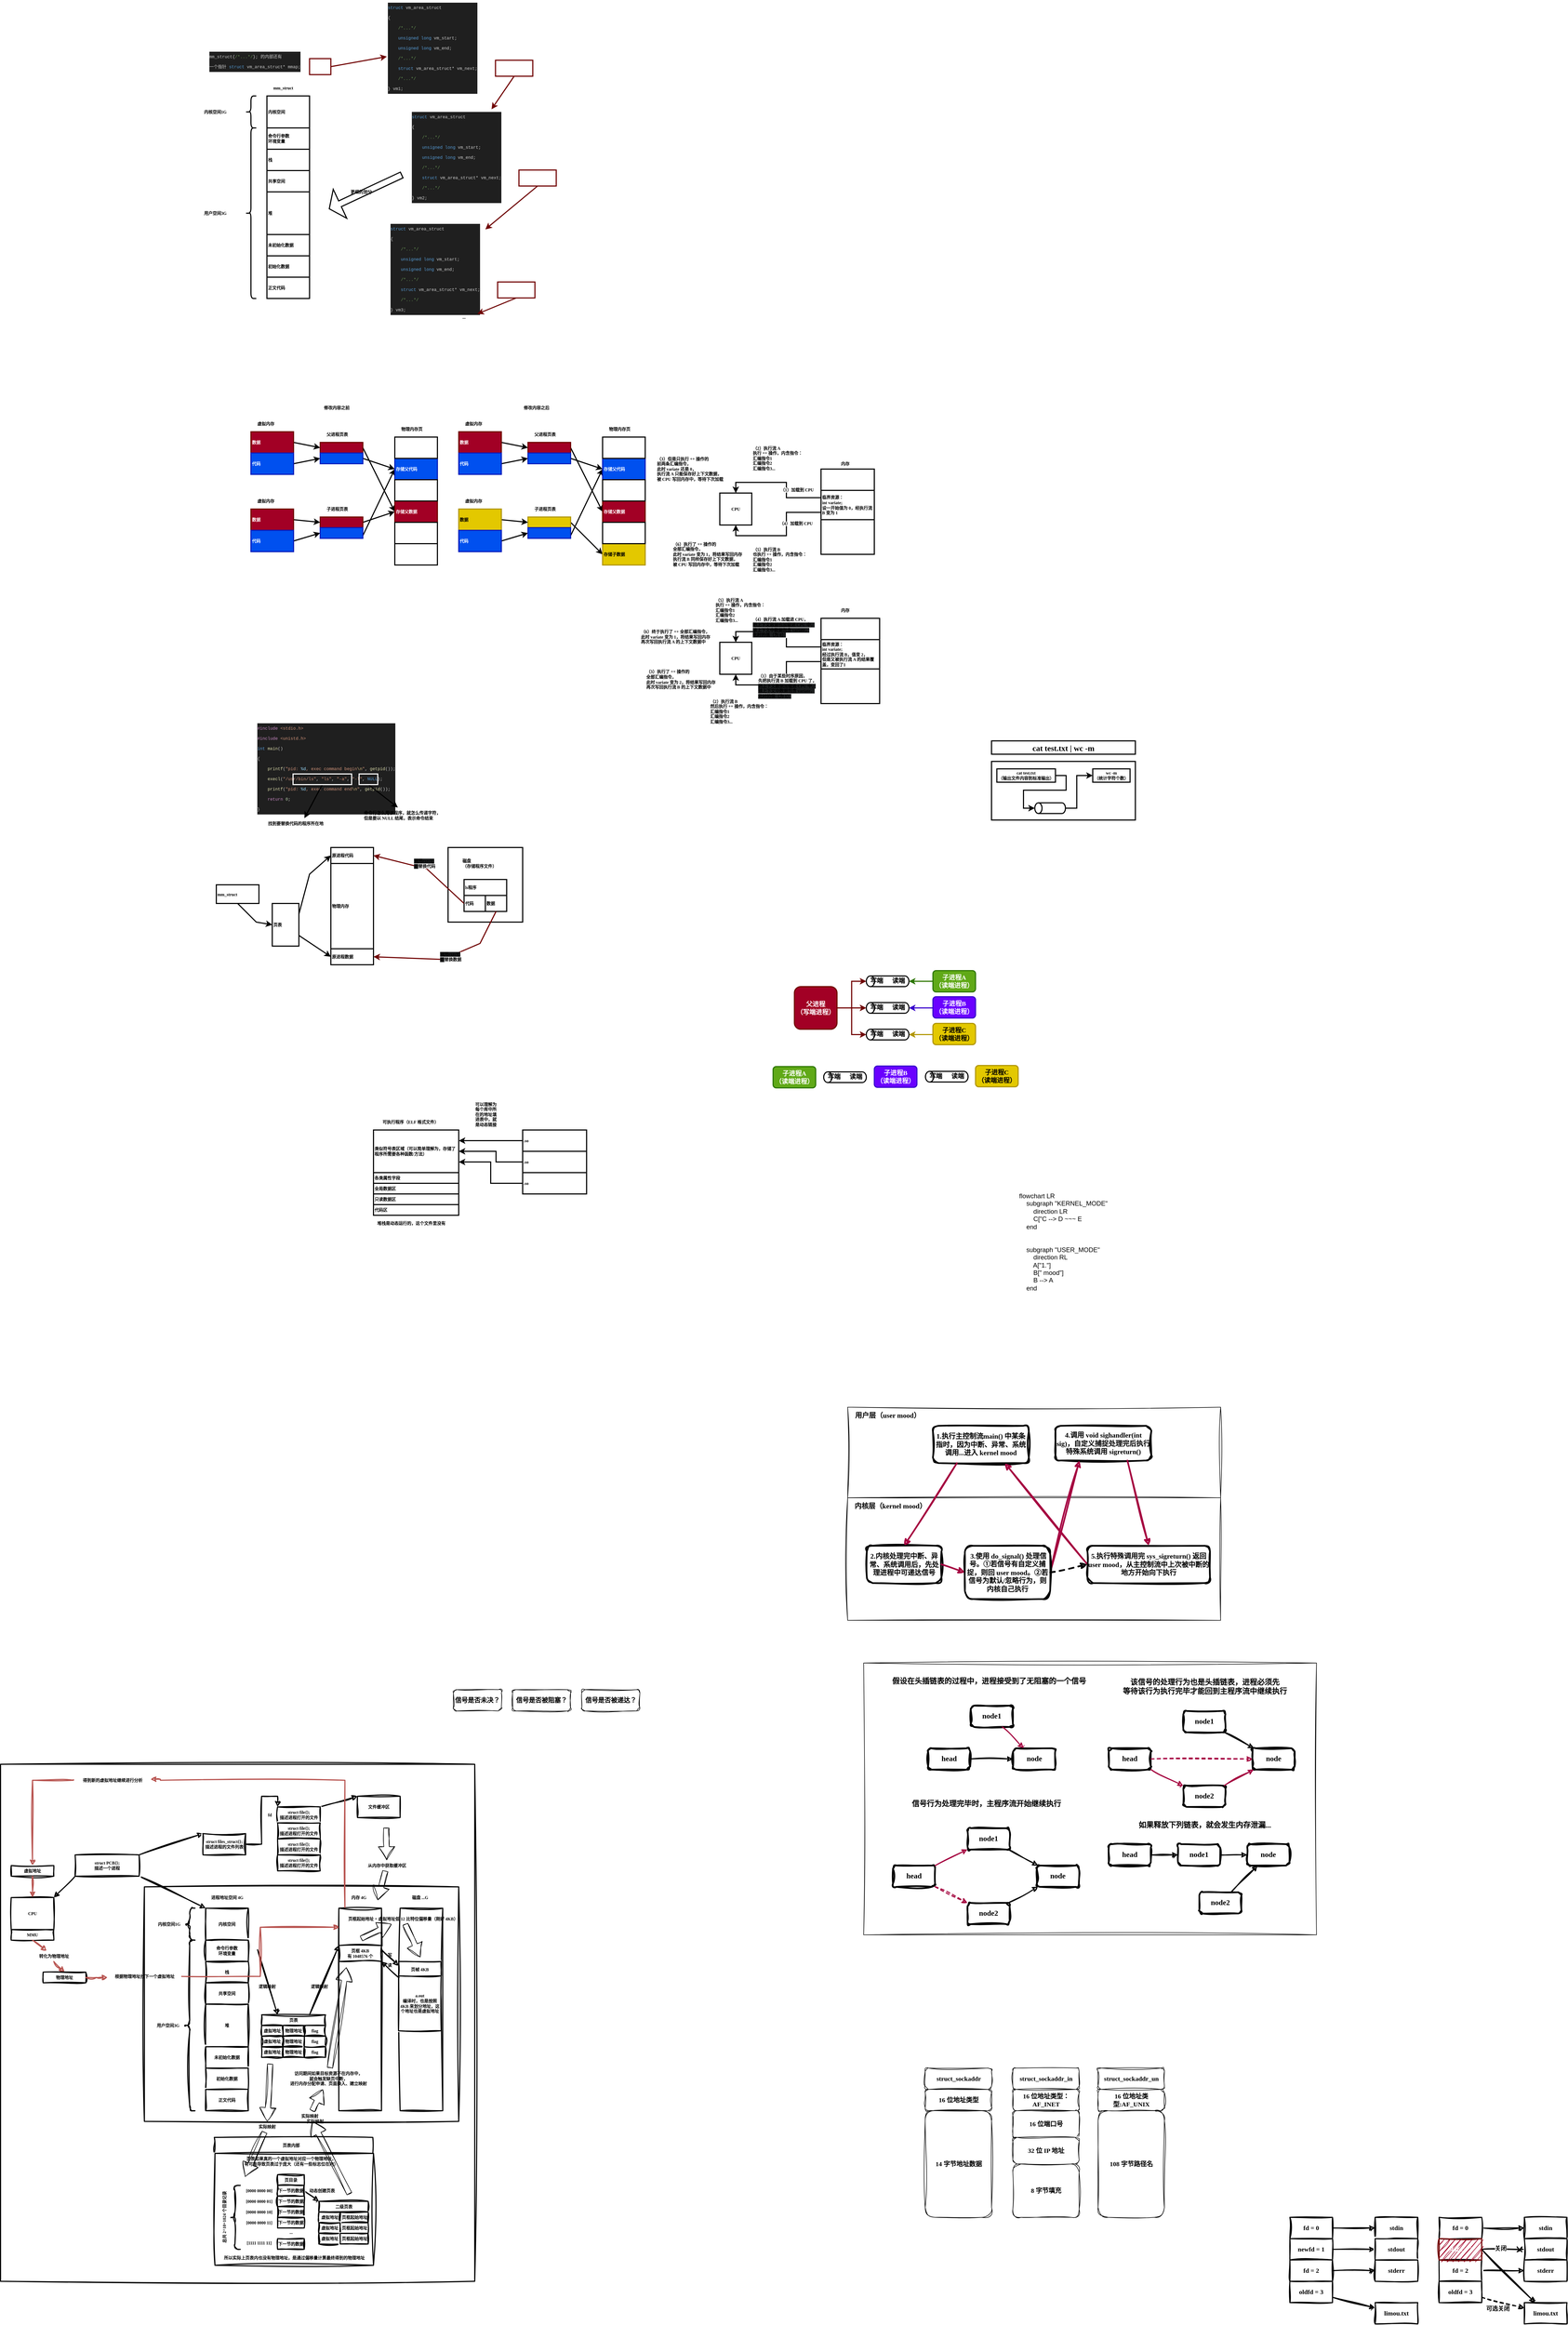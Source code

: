 <mxfile version="22.1.2" type="device">
  <diagram id="5OxW3cBELfkocQmgd8ur" name="第 1 页">
    <mxGraphModel dx="2236" dy="1160" grid="1" gridSize="10" guides="1" tooltips="1" connect="1" arrows="1" fold="1" page="1" pageScale="1" pageWidth="50000" pageHeight="50000" math="0" shadow="0">
      <root>
        <mxCell id="0" />
        <mxCell id="1" parent="0" />
        <mxCell id="xSb49-2OJBbA74wHQa81-331" value="" style="rounded=0;whiteSpace=wrap;html=1;strokeWidth=2;fontStyle=1;fontSize=8;align=center;sketch=1;curveFitting=1;jiggle=2;fontFamily=Comic Sans MS;" vertex="1" parent="1">
          <mxGeometry x="39780" y="8670" width="890" height="970" as="geometry" />
        </mxCell>
        <mxCell id="xSb49-2OJBbA74wHQa81-293" value="" style="rounded=0;whiteSpace=wrap;html=1;strokeWidth=2;fontStyle=1;fontSize=8;align=center;sketch=1;curveFitting=1;jiggle=2;fontFamily=Comic Sans MS;" vertex="1" parent="1">
          <mxGeometry x="40181.25" y="9370" width="297.5" height="30" as="geometry" />
        </mxCell>
        <mxCell id="xSb49-2OJBbA74wHQa81-289" value="" style="rounded=0;whiteSpace=wrap;html=1;strokeWidth=2;fontStyle=1;fontSize=8;align=center;sketch=1;curveFitting=1;jiggle=2;fontFamily=Comic Sans MS;" vertex="1" parent="1">
          <mxGeometry x="40182.5" y="9400" width="297.5" height="210" as="geometry" />
        </mxCell>
        <mxCell id="xSb49-2OJBbA74wHQa81-175" value="" style="rounded=0;whiteSpace=wrap;html=1;strokeWidth=2;fontStyle=1;fontSize=8;align=center;sketch=1;curveFitting=1;jiggle=2;fontFamily=Comic Sans MS;" vertex="1" parent="1">
          <mxGeometry x="40050" y="8900" width="590" height="440" as="geometry" />
        </mxCell>
        <mxCell id="3" value="&lt;font face=&quot;Comic Sans MS&quot; style=&quot;font-size: 8px;&quot;&gt;内核空间&lt;/font&gt;" style="rounded=0;whiteSpace=wrap;html=1;strokeWidth=2;fontStyle=1;fontSize=8;align=left;" parent="1" vertex="1">
          <mxGeometry x="40280" y="5540" width="80" height="60" as="geometry" />
        </mxCell>
        <mxCell id="4" value="&lt;font face=&quot;Comic Sans MS&quot; style=&quot;font-size: 8px;&quot;&gt;命令行参数&lt;br style=&quot;font-size: 8px;&quot;&gt;环境变量&lt;/font&gt;" style="rounded=0;whiteSpace=wrap;html=1;strokeWidth=2;fontStyle=1;fontSize=8;align=left;" parent="1" vertex="1">
          <mxGeometry x="40280" y="5600" width="80" height="40" as="geometry" />
        </mxCell>
        <mxCell id="5" value="&lt;font face=&quot;Comic Sans MS&quot; style=&quot;font-size: 8px;&quot;&gt;栈&lt;/font&gt;" style="rounded=0;whiteSpace=wrap;html=1;strokeWidth=2;fontStyle=1;fontSize=8;align=left;" parent="1" vertex="1">
          <mxGeometry x="40280" y="5640" width="80" height="40" as="geometry" />
        </mxCell>
        <mxCell id="6" value="&lt;font face=&quot;Comic Sans MS&quot; style=&quot;font-size: 8px;&quot;&gt;共享空间&lt;/font&gt;" style="rounded=0;whiteSpace=wrap;html=1;strokeWidth=2;fontStyle=1;fontSize=8;align=left;" parent="1" vertex="1">
          <mxGeometry x="40280" y="5680" width="80" height="40" as="geometry" />
        </mxCell>
        <mxCell id="7" value="&lt;font face=&quot;Comic Sans MS&quot; style=&quot;font-size: 8px;&quot;&gt;堆&lt;/font&gt;" style="rounded=0;whiteSpace=wrap;html=1;strokeWidth=2;fontStyle=1;fontSize=8;align=left;" parent="1" vertex="1">
          <mxGeometry x="40280" y="5720" width="80" height="80" as="geometry" />
        </mxCell>
        <mxCell id="8" value="&lt;font face=&quot;Comic Sans MS&quot; style=&quot;font-size: 8px;&quot;&gt;未初始化数据&lt;/font&gt;" style="rounded=0;whiteSpace=wrap;html=1;strokeWidth=2;fontStyle=1;fontSize=8;align=left;" parent="1" vertex="1">
          <mxGeometry x="40280" y="5800" width="80" height="40" as="geometry" />
        </mxCell>
        <mxCell id="9" value="&lt;font face=&quot;Comic Sans MS&quot; style=&quot;font-size: 8px;&quot;&gt;初始化数据&lt;/font&gt;" style="rounded=0;whiteSpace=wrap;html=1;strokeWidth=2;fontStyle=1;fontSize=8;align=left;" parent="1" vertex="1">
          <mxGeometry x="40280" y="5840" width="80" height="40" as="geometry" />
        </mxCell>
        <mxCell id="10" value="&lt;font face=&quot;Comic Sans MS&quot; style=&quot;font-size: 8px;&quot;&gt;正文代码&lt;/font&gt;" style="rounded=0;whiteSpace=wrap;html=1;strokeWidth=2;fontStyle=1;fontSize=8;align=left;" parent="1" vertex="1">
          <mxGeometry x="40280" y="5880" width="80" height="40" as="geometry" />
        </mxCell>
        <mxCell id="11" value="" style="shape=curlyBracket;whiteSpace=wrap;html=1;rounded=1;labelPosition=left;verticalLabelPosition=middle;align=left;verticalAlign=middle;strokeWidth=2;fontFamily=Comic Sans MS;fontSize=8;" parent="1" vertex="1">
          <mxGeometry x="40240" y="5540" width="20" height="60" as="geometry" />
        </mxCell>
        <mxCell id="12" value="&lt;b style=&quot;font-size: 8px;&quot;&gt;内核空间1G&lt;/b&gt;" style="text;html=1;align=left;verticalAlign=middle;resizable=0;points=[];autosize=1;strokeColor=none;fillColor=none;fontFamily=Comic Sans MS;fontSize=8;" parent="1" vertex="1">
          <mxGeometry x="40160" y="5560" width="70" height="20" as="geometry" />
        </mxCell>
        <mxCell id="13" value="" style="shape=curlyBracket;whiteSpace=wrap;html=1;rounded=1;labelPosition=left;verticalLabelPosition=middle;align=left;verticalAlign=middle;strokeWidth=2;fontFamily=Comic Sans MS;fontSize=8;" parent="1" vertex="1">
          <mxGeometry x="40240" y="5600" width="20" height="320" as="geometry" />
        </mxCell>
        <mxCell id="14" value="&lt;b style=&quot;font-size: 8px;&quot;&gt;用户空间3G&lt;/b&gt;" style="text;html=1;align=left;verticalAlign=middle;resizable=0;points=[];autosize=1;strokeColor=none;fillColor=none;fontFamily=Comic Sans MS;fontSize=8;" parent="1" vertex="1">
          <mxGeometry x="40160" y="5750" width="70" height="20" as="geometry" />
        </mxCell>
        <mxCell id="15" value="&lt;b style=&quot;font-size: 8px;&quot;&gt;mm_struct&lt;/b&gt;" style="text;html=1;align=left;verticalAlign=middle;resizable=0;points=[];autosize=1;strokeColor=none;fillColor=none;fontFamily=Comic Sans MS;fontSize=8;" parent="1" vertex="1">
          <mxGeometry x="40290" y="5515" width="60" height="20" as="geometry" />
        </mxCell>
        <mxCell id="20" style="edgeStyle=none;html=1;fontFamily=Comic Sans MS;exitX=1;exitY=0.5;exitDx=0;exitDy=0;fillColor=#a20025;strokeColor=#6F0000;strokeWidth=2;fontSize=8;align=left;" parent="1" source="27" target="21" edge="1">
          <mxGeometry relative="1" as="geometry">
            <mxPoint x="40630.0" y="5550" as="targetPoint" />
            <mxPoint x="40410" y="5470" as="sourcePoint" />
          </mxGeometry>
        </mxCell>
        <mxCell id="26" value="&lt;div style=&quot;color: rgb(204, 204, 204); background-color: rgb(31, 31, 31); font-family: Consolas, &amp;quot;Courier New&amp;quot;, monospace; font-size: 8px; line-height: 19px;&quot;&gt;&lt;div style=&quot;font-size: 8px;&quot;&gt;mm_struct{&lt;span style=&quot;color: rgb(106, 153, 85); font-size: 8px;&quot;&gt;/*...*/&lt;/span&gt;}; 的内部还有&lt;/div&gt;&lt;div style=&quot;font-size: 8px;&quot;&gt;一个指针 &lt;span style=&quot;color: rgb(86, 156, 214); font-size: 8px;&quot;&gt;struct&lt;/span&gt; vm_area_struct&lt;span style=&quot;color: rgb(212, 212, 212); font-size: 8px;&quot;&gt;*&lt;/span&gt; mmap;&lt;/div&gt;&lt;/div&gt;" style="text;html=1;align=left;verticalAlign=middle;resizable=0;points=[];autosize=1;strokeColor=none;fillColor=none;fontFamily=Comic Sans MS;fontSize=8;" parent="1" vertex="1">
          <mxGeometry x="40170" y="5450" width="180" height="50" as="geometry" />
        </mxCell>
        <mxCell id="27" value="" style="whiteSpace=wrap;html=1;strokeWidth=2;fontFamily=Comic Sans MS;fillColor=none;fontColor=#ffffff;strokeColor=#6F0000;fontSize=8;align=left;" parent="1" vertex="1">
          <mxGeometry x="40360" y="5470" width="40" height="30" as="geometry" />
        </mxCell>
        <mxCell id="33" value="&lt;b style=&quot;font-size: 8px;&quot;&gt;...&lt;/b&gt;" style="text;html=1;align=left;verticalAlign=middle;resizable=0;points=[];autosize=1;strokeColor=none;fillColor=none;fontFamily=Comic Sans MS;fontSize=8;" parent="1" vertex="1">
          <mxGeometry x="40645" y="5945" width="30" height="20" as="geometry" />
        </mxCell>
        <mxCell id="34" value="" style="group;fontSize=8;align=left;" parent="1" vertex="1" connectable="0">
          <mxGeometry x="40505" y="5360" width="290" height="180" as="geometry" />
        </mxCell>
        <mxCell id="21" value="&lt;div style=&quot;color: rgb(204, 204, 204); background-color: rgb(31, 31, 31); font-family: Consolas, &amp;quot;Courier New&amp;quot;, monospace; font-size: 8px; line-height: 19px;&quot;&gt;&lt;div style=&quot;font-size: 8px;&quot;&gt;&lt;span style=&quot;color: rgb(86, 156, 214); font-size: 8px;&quot;&gt;struct&lt;/span&gt; vm_area_struct&lt;/div&gt;&lt;div style=&quot;font-size: 8px;&quot;&gt;{&lt;/div&gt;&lt;div style=&quot;font-size: 8px;&quot;&gt;&lt;span style=&quot;color: rgb(106, 153, 85); font-size: 8px;&quot;&gt;&amp;nbsp; &amp;nbsp; /*...*/&lt;/span&gt;&lt;/div&gt;&lt;div style=&quot;font-size: 8px;&quot;&gt;&amp;nbsp; &amp;nbsp; &lt;span style=&quot;color: rgb(86, 156, 214); font-size: 8px;&quot;&gt;unsigned&lt;/span&gt; &lt;span style=&quot;color: rgb(86, 156, 214); font-size: 8px;&quot;&gt;long&lt;/span&gt; vm_start;&lt;/div&gt;&lt;div style=&quot;font-size: 8px;&quot;&gt;&amp;nbsp; &amp;nbsp; &lt;span style=&quot;color: rgb(86, 156, 214); font-size: 8px;&quot;&gt;unsigned&lt;/span&gt; &lt;span style=&quot;color: rgb(86, 156, 214); font-size: 8px;&quot;&gt;long&lt;/span&gt; vm_end;&lt;/div&gt;&lt;div style=&quot;font-size: 8px;&quot;&gt;&lt;span style=&quot;color: rgb(106, 153, 85); font-size: 8px;&quot;&gt;&amp;nbsp; &amp;nbsp; /*...*/&lt;/span&gt;&lt;/div&gt;&lt;div style=&quot;font-size: 8px;&quot;&gt;&amp;nbsp; &amp;nbsp; &lt;span style=&quot;color: rgb(86, 156, 214); font-size: 8px;&quot;&gt;struct&lt;/span&gt; vm_area_struct&lt;span style=&quot;color: rgb(212, 212, 212); font-size: 8px;&quot;&gt;*&lt;/span&gt; vm_next;&lt;/div&gt;&lt;div style=&quot;font-size: 8px;&quot;&gt;&lt;span style=&quot;color: rgb(106, 153, 85); font-size: 8px;&quot;&gt;&amp;nbsp; &amp;nbsp; /*...*/&lt;/span&gt;&lt;/div&gt;&lt;div style=&quot;font-size: 8px;&quot;&gt;} vm1;&lt;/div&gt;&lt;/div&gt;" style="text;html=1;align=left;verticalAlign=middle;resizable=0;points=[];autosize=1;strokeColor=none;fillColor=none;fontFamily=Comic Sans MS;fontSize=8;" parent="34" vertex="1">
          <mxGeometry width="180" height="180" as="geometry" />
        </mxCell>
        <mxCell id="28" value="" style="whiteSpace=wrap;html=1;strokeWidth=2;fontFamily=Comic Sans MS;fillColor=none;fontColor=#ffffff;strokeColor=#6F0000;fontSize=8;align=left;" parent="34" vertex="1">
          <mxGeometry x="204" y="113" width="70" height="30" as="geometry" />
        </mxCell>
        <mxCell id="23" style="edgeStyle=none;html=1;fontFamily=Comic Sans MS;fillColor=#a20025;strokeColor=#6F0000;strokeWidth=2;exitX=0.5;exitY=1;exitDx=0;exitDy=0;fontSize=8;align=left;" parent="1" source="28" target="22" edge="1">
          <mxGeometry relative="1" as="geometry" />
        </mxCell>
        <mxCell id="35" value="" style="group;fontSize=8;align=left;" parent="1" vertex="1" connectable="0">
          <mxGeometry x="40550" y="5565" width="290" height="180" as="geometry" />
        </mxCell>
        <mxCell id="22" value="&lt;div style=&quot;color: rgb(204, 204, 204); background-color: rgb(31, 31, 31); font-family: Consolas, &amp;quot;Courier New&amp;quot;, monospace; font-size: 8px; line-height: 19px;&quot;&gt;&lt;div style=&quot;font-size: 8px;&quot;&gt;&lt;span style=&quot;color: rgb(86, 156, 214); font-size: 8px;&quot;&gt;struct&lt;/span&gt; vm_area_struct&lt;/div&gt;&lt;div style=&quot;font-size: 8px;&quot;&gt;{&lt;/div&gt;&lt;div style=&quot;font-size: 8px;&quot;&gt;&lt;span style=&quot;color: rgb(106, 153, 85); font-size: 8px;&quot;&gt;&amp;nbsp; &amp;nbsp; /*...*/&lt;/span&gt;&lt;/div&gt;&lt;div style=&quot;font-size: 8px;&quot;&gt;&amp;nbsp; &amp;nbsp; &lt;span style=&quot;color: rgb(86, 156, 214); font-size: 8px;&quot;&gt;unsigned&lt;/span&gt; &lt;span style=&quot;color: rgb(86, 156, 214); font-size: 8px;&quot;&gt;long&lt;/span&gt; vm_start;&lt;/div&gt;&lt;div style=&quot;font-size: 8px;&quot;&gt;&amp;nbsp; &amp;nbsp; &lt;span style=&quot;color: rgb(86, 156, 214); font-size: 8px;&quot;&gt;unsigned&lt;/span&gt; &lt;span style=&quot;color: rgb(86, 156, 214); font-size: 8px;&quot;&gt;long&lt;/span&gt; vm_end;&lt;/div&gt;&lt;div style=&quot;font-size: 8px;&quot;&gt;&lt;span style=&quot;color: rgb(106, 153, 85); font-size: 8px;&quot;&gt;&amp;nbsp; &amp;nbsp; /*...*/&lt;/span&gt;&lt;/div&gt;&lt;div style=&quot;font-size: 8px;&quot;&gt;&amp;nbsp; &amp;nbsp; &lt;span style=&quot;color: rgb(86, 156, 214); font-size: 8px;&quot;&gt;struct&lt;/span&gt; vm_area_struct&lt;span style=&quot;color: rgb(212, 212, 212); font-size: 8px;&quot;&gt;*&lt;/span&gt; vm_next;&lt;/div&gt;&lt;div style=&quot;font-size: 8px;&quot;&gt;&lt;span style=&quot;color: rgb(106, 153, 85); font-size: 8px;&quot;&gt;&amp;nbsp; &amp;nbsp; /*...*/&lt;/span&gt;&lt;/div&gt;&lt;div style=&quot;font-size: 8px;&quot;&gt;} vm2;&lt;/div&gt;&lt;/div&gt;" style="text;html=1;align=left;verticalAlign=middle;resizable=0;points=[];autosize=1;strokeColor=none;fillColor=none;fontFamily=Comic Sans MS;fontSize=8;" parent="35" vertex="1">
          <mxGeometry width="180" height="180" as="geometry" />
        </mxCell>
        <mxCell id="29" value="" style="whiteSpace=wrap;html=1;strokeWidth=2;fontFamily=Comic Sans MS;fillColor=none;fontColor=#ffffff;strokeColor=#6F0000;fontSize=8;align=left;" parent="35" vertex="1">
          <mxGeometry x="203" y="114" width="70" height="30" as="geometry" />
        </mxCell>
        <mxCell id="25" style="edgeStyle=none;html=1;fontFamily=Comic Sans MS;fillColor=#a20025;strokeColor=#6F0000;strokeWidth=2;exitX=0.5;exitY=1;exitDx=0;exitDy=0;fontSize=8;align=left;" parent="1" source="29" target="24" edge="1">
          <mxGeometry relative="1" as="geometry" />
        </mxCell>
        <mxCell id="37" value="" style="group;fontSize=8;align=left;" parent="1" vertex="1" connectable="0">
          <mxGeometry x="40510" y="5775" width="290" height="180" as="geometry" />
        </mxCell>
        <mxCell id="24" value="&lt;div style=&quot;color: rgb(204, 204, 204); background-color: rgb(31, 31, 31); font-family: Consolas, &amp;quot;Courier New&amp;quot;, monospace; font-size: 8px; line-height: 19px;&quot;&gt;&lt;div style=&quot;font-size: 8px;&quot;&gt;&lt;span style=&quot;color: rgb(86, 156, 214); font-size: 8px;&quot;&gt;struct&lt;/span&gt; vm_area_struct&lt;/div&gt;&lt;div style=&quot;font-size: 8px;&quot;&gt;{&lt;/div&gt;&lt;div style=&quot;font-size: 8px;&quot;&gt;&lt;span style=&quot;color: rgb(106, 153, 85); font-size: 8px;&quot;&gt;&amp;nbsp; &amp;nbsp; /*...*/&lt;/span&gt;&lt;/div&gt;&lt;div style=&quot;font-size: 8px;&quot;&gt;&amp;nbsp; &amp;nbsp; &lt;span style=&quot;color: rgb(86, 156, 214); font-size: 8px;&quot;&gt;unsigned&lt;/span&gt; &lt;span style=&quot;color: rgb(86, 156, 214); font-size: 8px;&quot;&gt;long&lt;/span&gt; vm_start;&lt;/div&gt;&lt;div style=&quot;font-size: 8px;&quot;&gt;&amp;nbsp; &amp;nbsp; &lt;span style=&quot;color: rgb(86, 156, 214); font-size: 8px;&quot;&gt;unsigned&lt;/span&gt; &lt;span style=&quot;color: rgb(86, 156, 214); font-size: 8px;&quot;&gt;long&lt;/span&gt; vm_end;&lt;/div&gt;&lt;div style=&quot;font-size: 8px;&quot;&gt;&lt;span style=&quot;color: rgb(106, 153, 85); font-size: 8px;&quot;&gt;&amp;nbsp; &amp;nbsp; /*...*/&lt;/span&gt;&lt;/div&gt;&lt;div style=&quot;font-size: 8px;&quot;&gt;&amp;nbsp; &amp;nbsp; &lt;span style=&quot;color: rgb(86, 156, 214); font-size: 8px;&quot;&gt;struct&lt;/span&gt; vm_area_struct&lt;span style=&quot;color: rgb(212, 212, 212); font-size: 8px;&quot;&gt;*&lt;/span&gt; vm_next;&lt;/div&gt;&lt;div style=&quot;font-size: 8px;&quot;&gt;&lt;span style=&quot;color: rgb(106, 153, 85); font-size: 8px;&quot;&gt;&amp;nbsp; &amp;nbsp; /*...*/&lt;/span&gt;&lt;/div&gt;&lt;div style=&quot;font-size: 8px;&quot;&gt;} vm3;&lt;/div&gt;&lt;/div&gt;" style="text;html=1;align=left;verticalAlign=middle;resizable=0;points=[];autosize=1;strokeColor=none;fillColor=none;fontFamily=Comic Sans MS;fontSize=8;" parent="37" vertex="1">
          <mxGeometry width="180" height="180" as="geometry" />
        </mxCell>
        <mxCell id="30" value="" style="whiteSpace=wrap;html=1;strokeWidth=2;fontFamily=Comic Sans MS;fillColor=none;fontColor=#ffffff;strokeColor=#6F0000;fontSize=8;align=left;" parent="37" vertex="1">
          <mxGeometry x="203" y="114" width="70" height="30" as="geometry" />
        </mxCell>
        <mxCell id="31" style="edgeStyle=none;html=1;exitX=0.5;exitY=1;exitDx=0;exitDy=0;strokeWidth=2;fontFamily=Comic Sans MS;fillColor=#a20025;strokeColor=#6F0000;fontSize=8;align=left;" parent="1" source="30" target="33" edge="1">
          <mxGeometry relative="1" as="geometry">
            <mxPoint x="40700" y="6010" as="targetPoint" />
          </mxGeometry>
        </mxCell>
        <mxCell id="38" value="" style="shape=singleArrow;whiteSpace=wrap;html=1;arrowWidth=0.199;arrowSize=0.148;strokeWidth=2;fontFamily=Comic Sans MS;fontSize=8;fillColor=none;rotation=-205;align=left;" parent="1" vertex="1">
          <mxGeometry x="40390" y="5690" width="150" height="60" as="geometry" />
        </mxCell>
        <mxCell id="40" value="&lt;b style=&quot;font-size: 8px;&quot;&gt;更细的划分&lt;/b&gt;" style="text;html=1;align=left;verticalAlign=middle;resizable=0;points=[];autosize=1;strokeColor=none;fillColor=none;fontFamily=Comic Sans MS;fontSize=8;" parent="1" vertex="1">
          <mxGeometry x="40435" y="5710" width="60" height="20" as="geometry" />
        </mxCell>
        <mxCell id="60" style="edgeStyle=none;html=1;exitX=1;exitY=0.5;exitDx=0;exitDy=0;strokeWidth=2;fontFamily=Comic Sans MS;fontSize=8;entryX=0;entryY=0.5;entryDx=0;entryDy=0;align=left;" parent="1" source="49" target="51" edge="1">
          <mxGeometry relative="1" as="geometry">
            <mxPoint x="40350" y="6210" as="targetPoint" />
          </mxGeometry>
        </mxCell>
        <mxCell id="61" style="edgeStyle=none;html=1;exitX=1;exitY=0.5;exitDx=0;exitDy=0;entryX=0;entryY=0.5;entryDx=0;entryDy=0;strokeWidth=2;fontFamily=Comic Sans MS;fontSize=8;align=left;" parent="1" source="50" target="66" edge="1">
          <mxGeometry relative="1" as="geometry" />
        </mxCell>
        <mxCell id="64" style="edgeStyle=none;html=1;exitX=1;exitY=0.5;exitDx=0;exitDy=0;entryX=0;entryY=0.5;entryDx=0;entryDy=0;strokeWidth=2;fontFamily=Comic Sans MS;fontSize=8;align=left;" parent="1" source="51" target="46" edge="1">
          <mxGeometry relative="1" as="geometry" />
        </mxCell>
        <mxCell id="51" value="" style="whiteSpace=wrap;html=1;strokeWidth=2;fontFamily=Comic Sans MS;fontSize=8;fillColor=#a20025;fontStyle=1;fontColor=#ffffff;strokeColor=#6F0000;align=left;" parent="1" vertex="1">
          <mxGeometry x="40380" y="6190" width="80" height="20" as="geometry" />
        </mxCell>
        <mxCell id="65" style="edgeStyle=none;html=1;exitX=1;exitY=0.5;exitDx=0;exitDy=0;entryX=0;entryY=0.5;entryDx=0;entryDy=0;strokeWidth=2;fontFamily=Comic Sans MS;fontSize=8;align=left;" parent="1" source="52" target="46" edge="1">
          <mxGeometry relative="1" as="geometry" />
        </mxCell>
        <mxCell id="52" value="" style="whiteSpace=wrap;html=1;strokeWidth=2;fontFamily=Comic Sans MS;fontSize=8;fillColor=#a20025;fontStyle=1;fontColor=#ffffff;strokeColor=#6F0000;align=left;" parent="1" vertex="1">
          <mxGeometry x="40380" y="6330" width="80" height="20" as="geometry" />
        </mxCell>
        <mxCell id="62" style="edgeStyle=none;html=1;exitX=1;exitY=0.5;exitDx=0;exitDy=0;entryX=0;entryY=0.5;entryDx=0;entryDy=0;strokeWidth=2;fontFamily=Comic Sans MS;fontSize=8;align=left;" parent="1" source="54" target="52" edge="1">
          <mxGeometry relative="1" as="geometry" />
        </mxCell>
        <mxCell id="63" style="edgeStyle=none;html=1;exitX=1;exitY=0.5;exitDx=0;exitDy=0;strokeWidth=2;fontFamily=Comic Sans MS;fontSize=8;entryX=0;entryY=0.5;entryDx=0;entryDy=0;align=left;" parent="1" source="55" target="72" edge="1">
          <mxGeometry relative="1" as="geometry">
            <mxPoint x="40380" y="6345" as="targetPoint" />
          </mxGeometry>
        </mxCell>
        <mxCell id="73" style="edgeStyle=none;html=1;exitX=1;exitY=0.5;exitDx=0;exitDy=0;entryX=0;entryY=0.5;entryDx=0;entryDy=0;strokeWidth=2;fontFamily=Comic Sans MS;fontSize=8;align=left;" parent="1" source="66" target="44" edge="1">
          <mxGeometry relative="1" as="geometry" />
        </mxCell>
        <mxCell id="66" value="" style="whiteSpace=wrap;html=1;strokeWidth=2;fontFamily=Comic Sans MS;fontSize=8;fillColor=#0050ef;fontStyle=1;fontColor=#ffffff;strokeColor=#001DBC;align=left;" parent="1" vertex="1">
          <mxGeometry x="40380" y="6210" width="80" height="20" as="geometry" />
        </mxCell>
        <mxCell id="67" value="&lt;span style=&quot;font-size: 8px;&quot;&gt;父进程页表&lt;/span&gt;" style="text;html=1;align=left;verticalAlign=middle;resizable=0;points=[];autosize=1;strokeColor=none;fillColor=none;fontSize=8;fontFamily=Comic Sans MS;fontStyle=1" parent="1" vertex="1">
          <mxGeometry x="40390" y="6165" width="60" height="20" as="geometry" />
        </mxCell>
        <mxCell id="69" value="&lt;span style=&quot;font-size: 8px;&quot;&gt;子进程页表&lt;/span&gt;" style="text;html=1;align=left;verticalAlign=middle;resizable=0;points=[];autosize=1;strokeColor=none;fillColor=none;fontSize=8;fontFamily=Comic Sans MS;fontStyle=1" parent="1" vertex="1">
          <mxGeometry x="40390" y="6305" width="60" height="20" as="geometry" />
        </mxCell>
        <mxCell id="74" style="edgeStyle=none;html=1;exitX=1;exitY=0.75;exitDx=0;exitDy=0;entryX=0;entryY=0.5;entryDx=0;entryDy=0;strokeWidth=2;fontFamily=Comic Sans MS;fontSize=8;align=left;" parent="1" source="72" target="44" edge="1">
          <mxGeometry relative="1" as="geometry" />
        </mxCell>
        <mxCell id="72" value="" style="whiteSpace=wrap;html=1;strokeWidth=2;fontFamily=Comic Sans MS;fontSize=8;fillColor=#0050ef;fontStyle=1;fontColor=#ffffff;strokeColor=#001DBC;align=left;" parent="1" vertex="1">
          <mxGeometry x="40380" y="6350" width="80" height="20" as="geometry" />
        </mxCell>
        <mxCell id="78" value="修改内容之前" style="text;html=1;align=left;verticalAlign=middle;resizable=0;points=[];autosize=1;strokeColor=none;fillColor=none;fontSize=8;fontFamily=Comic Sans MS;fontStyle=1" parent="1" vertex="1">
          <mxGeometry x="40385" y="6115" width="70" height="20" as="geometry" />
        </mxCell>
        <mxCell id="79" value="修改内容之后" style="text;html=1;align=left;verticalAlign=middle;resizable=0;points=[];autosize=1;strokeColor=none;fillColor=none;fontSize=8;fontFamily=Comic Sans MS;fontStyle=1" parent="1" vertex="1">
          <mxGeometry x="40760" y="6115" width="70" height="20" as="geometry" />
        </mxCell>
        <mxCell id="49" value="数据" style="whiteSpace=wrap;html=1;strokeWidth=2;fontFamily=Comic Sans MS;fontSize=8;fillColor=#a20025;fontStyle=1;fontColor=#ffffff;strokeColor=#6F0000;align=left;" parent="1" vertex="1">
          <mxGeometry x="40250" y="6170" width="80" height="40" as="geometry" />
        </mxCell>
        <mxCell id="50" value="代码" style="whiteSpace=wrap;html=1;strokeWidth=2;fontFamily=Comic Sans MS;fontSize=8;fillColor=#0050ef;fontStyle=1;fontColor=#ffffff;strokeColor=#001DBC;align=left;" parent="1" vertex="1">
          <mxGeometry x="40250" y="6210" width="80" height="40" as="geometry" />
        </mxCell>
        <mxCell id="56" value="&lt;span style=&quot;font-size: 8px;&quot;&gt;虚拟内存&lt;/span&gt;" style="text;html=1;align=left;verticalAlign=middle;resizable=0;points=[];autosize=1;strokeColor=none;fillColor=none;fontSize=8;fontFamily=Comic Sans MS;fontStyle=1" parent="1" vertex="1">
          <mxGeometry x="40260" y="6145" width="60" height="20" as="geometry" />
        </mxCell>
        <mxCell id="54" value="数据" style="whiteSpace=wrap;html=1;strokeWidth=2;fontFamily=Comic Sans MS;fontSize=8;fillColor=#a20025;fontStyle=1;fontColor=#ffffff;strokeColor=#6F0000;align=left;" parent="1" vertex="1">
          <mxGeometry x="40250" y="6315" width="80" height="40" as="geometry" />
        </mxCell>
        <mxCell id="55" value="代码" style="whiteSpace=wrap;html=1;strokeWidth=2;fontFamily=Comic Sans MS;fontSize=8;fillColor=#0050ef;fontStyle=1;fontColor=#ffffff;strokeColor=#001DBC;align=left;" parent="1" vertex="1">
          <mxGeometry x="40250" y="6355" width="80" height="40" as="geometry" />
        </mxCell>
        <mxCell id="57" value="&lt;span style=&quot;font-size: 8px;&quot;&gt;虚拟内存&lt;/span&gt;" style="text;html=1;align=left;verticalAlign=middle;resizable=0;points=[];autosize=1;strokeColor=none;fillColor=none;fontSize=8;fontFamily=Comic Sans MS;fontStyle=1" parent="1" vertex="1">
          <mxGeometry x="40260" y="6290" width="60" height="20" as="geometry" />
        </mxCell>
        <mxCell id="43" value="&lt;span style=&quot;font-size: 8px;&quot;&gt;物理内存页&lt;/span&gt;" style="text;html=1;align=left;verticalAlign=middle;resizable=0;points=[];autosize=1;strokeColor=none;fillColor=none;fontSize=8;fontFamily=Comic Sans MS;fontStyle=1" parent="1" vertex="1">
          <mxGeometry x="40530" y="6155" width="60" height="20" as="geometry" />
        </mxCell>
        <mxCell id="44" value="存储父代码" style="whiteSpace=wrap;html=1;strokeWidth=2;fontFamily=Comic Sans MS;fontSize=8;fillColor=#0050ef;fontStyle=1;fontColor=#ffffff;strokeColor=#001DBC;align=left;" parent="1" vertex="1">
          <mxGeometry x="40520" y="6220" width="80" height="40" as="geometry" />
        </mxCell>
        <mxCell id="46" value="存储父数据" style="whiteSpace=wrap;html=1;strokeWidth=2;fontFamily=Comic Sans MS;fontSize=8;fillColor=#a20025;fontStyle=1;fontColor=#ffffff;strokeColor=#6F0000;align=left;" parent="1" vertex="1">
          <mxGeometry x="40520" y="6300" width="80" height="40" as="geometry" />
        </mxCell>
        <mxCell id="47" value="" style="whiteSpace=wrap;html=1;strokeWidth=2;fontFamily=Comic Sans MS;fontSize=8;fillColor=none;fontStyle=1;align=left;" parent="1" vertex="1">
          <mxGeometry x="40520" y="6340" width="80" height="40" as="geometry" />
        </mxCell>
        <mxCell id="48" value="" style="whiteSpace=wrap;html=1;strokeWidth=2;fontFamily=Comic Sans MS;fontSize=8;fillColor=none;fontStyle=1;align=left;" parent="1" vertex="1">
          <mxGeometry x="40520" y="6380" width="80" height="40" as="geometry" />
        </mxCell>
        <mxCell id="42" value="" style="whiteSpace=wrap;html=1;strokeWidth=2;fontFamily=Comic Sans MS;fontSize=8;fillColor=none;fontStyle=1;align=left;" parent="1" vertex="1">
          <mxGeometry x="40520" y="6180" width="80" height="40" as="geometry" />
        </mxCell>
        <mxCell id="45" value="" style="whiteSpace=wrap;html=1;strokeWidth=2;fontFamily=Comic Sans MS;fontSize=8;fillColor=none;fontStyle=1;align=left;" parent="1" vertex="1">
          <mxGeometry x="40520" y="6260" width="80" height="40" as="geometry" />
        </mxCell>
        <mxCell id="134" style="edgeStyle=none;html=1;exitX=1;exitY=0.5;exitDx=0;exitDy=0;strokeWidth=2;fontFamily=Comic Sans MS;fontSize=8;entryX=0;entryY=0.5;entryDx=0;entryDy=0;align=left;" parent="1" source="148" target="137" edge="1">
          <mxGeometry relative="1" as="geometry">
            <mxPoint x="40740" y="6210" as="targetPoint" />
          </mxGeometry>
        </mxCell>
        <mxCell id="135" style="edgeStyle=none;html=1;exitX=1;exitY=0.5;exitDx=0;exitDy=0;entryX=0;entryY=0.5;entryDx=0;entryDy=0;strokeWidth=2;fontFamily=Comic Sans MS;fontSize=8;align=left;" parent="1" source="149" target="143" edge="1">
          <mxGeometry relative="1" as="geometry" />
        </mxCell>
        <mxCell id="136" style="edgeStyle=none;html=1;exitX=1;exitY=0.5;exitDx=0;exitDy=0;entryX=0;entryY=0.5;entryDx=0;entryDy=0;strokeWidth=2;fontFamily=Comic Sans MS;fontSize=8;align=left;" parent="1" source="137" target="156" edge="1">
          <mxGeometry relative="1" as="geometry" />
        </mxCell>
        <mxCell id="137" value="" style="whiteSpace=wrap;html=1;strokeWidth=2;fontFamily=Comic Sans MS;fontSize=8;fillColor=#a20025;fontStyle=1;fontColor=#ffffff;strokeColor=#6F0000;align=left;" parent="1" vertex="1">
          <mxGeometry x="40770" y="6190" width="80" height="20" as="geometry" />
        </mxCell>
        <mxCell id="138" style="edgeStyle=none;html=1;exitX=1;exitY=0.5;exitDx=0;exitDy=0;entryX=0;entryY=0.5;entryDx=0;entryDy=0;strokeWidth=2;fontFamily=Comic Sans MS;fontSize=8;align=left;" parent="1" source="139" target="158" edge="1">
          <mxGeometry relative="1" as="geometry" />
        </mxCell>
        <mxCell id="139" value="" style="whiteSpace=wrap;html=1;strokeWidth=2;fontFamily=Comic Sans MS;fontSize=8;fillColor=#e3c800;fontStyle=1;fontColor=#000000;strokeColor=#B09500;align=left;" parent="1" vertex="1">
          <mxGeometry x="40770" y="6330" width="80" height="20" as="geometry" />
        </mxCell>
        <mxCell id="140" style="edgeStyle=none;html=1;exitX=1;exitY=0.5;exitDx=0;exitDy=0;entryX=0;entryY=0.5;entryDx=0;entryDy=0;strokeWidth=2;fontFamily=Comic Sans MS;fontSize=8;align=left;" parent="1" source="151" target="139" edge="1">
          <mxGeometry relative="1" as="geometry" />
        </mxCell>
        <mxCell id="141" style="edgeStyle=none;html=1;exitX=1;exitY=0.5;exitDx=0;exitDy=0;strokeWidth=2;fontFamily=Comic Sans MS;fontSize=8;entryX=0;entryY=0.5;entryDx=0;entryDy=0;align=left;" parent="1" source="152" target="147" edge="1">
          <mxGeometry relative="1" as="geometry">
            <mxPoint x="40770" y="6345" as="targetPoint" />
          </mxGeometry>
        </mxCell>
        <mxCell id="142" style="edgeStyle=none;html=1;exitX=1;exitY=0.5;exitDx=0;exitDy=0;entryX=0;entryY=0.5;entryDx=0;entryDy=0;strokeWidth=2;fontFamily=Comic Sans MS;fontSize=8;align=left;" parent="1" source="143" target="155" edge="1">
          <mxGeometry relative="1" as="geometry" />
        </mxCell>
        <mxCell id="143" value="" style="whiteSpace=wrap;html=1;strokeWidth=2;fontFamily=Comic Sans MS;fontSize=8;fillColor=#0050ef;fontStyle=1;fontColor=#ffffff;strokeColor=#001DBC;align=left;" parent="1" vertex="1">
          <mxGeometry x="40770" y="6210" width="80" height="20" as="geometry" />
        </mxCell>
        <mxCell id="144" value="&lt;span style=&quot;font-size: 8px;&quot;&gt;父进程页表&lt;/span&gt;" style="text;html=1;align=left;verticalAlign=middle;resizable=0;points=[];autosize=1;strokeColor=none;fillColor=none;fontSize=8;fontFamily=Comic Sans MS;fontStyle=1" parent="1" vertex="1">
          <mxGeometry x="40780" y="6165" width="60" height="20" as="geometry" />
        </mxCell>
        <mxCell id="145" value="&lt;span style=&quot;font-size: 8px;&quot;&gt;子进程页表&lt;/span&gt;" style="text;html=1;align=left;verticalAlign=middle;resizable=0;points=[];autosize=1;strokeColor=none;fillColor=none;fontSize=8;fontFamily=Comic Sans MS;fontStyle=1" parent="1" vertex="1">
          <mxGeometry x="40780" y="6305" width="60" height="20" as="geometry" />
        </mxCell>
        <mxCell id="146" style="edgeStyle=none;html=1;exitX=1;exitY=0.75;exitDx=0;exitDy=0;entryX=0;entryY=0.5;entryDx=0;entryDy=0;strokeWidth=2;fontFamily=Comic Sans MS;fontSize=8;align=left;" parent="1" source="147" target="155" edge="1">
          <mxGeometry relative="1" as="geometry" />
        </mxCell>
        <mxCell id="147" value="" style="whiteSpace=wrap;html=1;strokeWidth=2;fontFamily=Comic Sans MS;fontSize=8;fillColor=#0050ef;fontStyle=1;fontColor=#ffffff;strokeColor=#001DBC;align=left;" parent="1" vertex="1">
          <mxGeometry x="40770" y="6350" width="80" height="20" as="geometry" />
        </mxCell>
        <mxCell id="148" value="数据" style="whiteSpace=wrap;html=1;strokeWidth=2;fontFamily=Comic Sans MS;fontSize=8;fillColor=#a20025;fontStyle=1;fontColor=#ffffff;strokeColor=#6F0000;align=left;" parent="1" vertex="1">
          <mxGeometry x="40640" y="6170" width="80" height="40" as="geometry" />
        </mxCell>
        <mxCell id="149" value="代码" style="whiteSpace=wrap;html=1;strokeWidth=2;fontFamily=Comic Sans MS;fontSize=8;fillColor=#0050ef;fontStyle=1;fontColor=#ffffff;strokeColor=#001DBC;align=left;" parent="1" vertex="1">
          <mxGeometry x="40640" y="6210" width="80" height="40" as="geometry" />
        </mxCell>
        <mxCell id="150" value="&lt;span style=&quot;font-size: 8px;&quot;&gt;虚拟内存&lt;/span&gt;" style="text;html=1;align=left;verticalAlign=middle;resizable=0;points=[];autosize=1;strokeColor=none;fillColor=none;fontSize=8;fontFamily=Comic Sans MS;fontStyle=1" parent="1" vertex="1">
          <mxGeometry x="40650" y="6145" width="60" height="20" as="geometry" />
        </mxCell>
        <mxCell id="151" value="数据" style="whiteSpace=wrap;html=1;strokeWidth=2;fontFamily=Comic Sans MS;fontSize=8;fillColor=#e3c800;fontStyle=1;fontColor=#000000;strokeColor=#B09500;align=left;" parent="1" vertex="1">
          <mxGeometry x="40640" y="6315" width="80" height="40" as="geometry" />
        </mxCell>
        <mxCell id="152" value="代码" style="whiteSpace=wrap;html=1;strokeWidth=2;fontFamily=Comic Sans MS;fontSize=8;fillColor=#0050ef;fontStyle=1;fontColor=#ffffff;strokeColor=#001DBC;align=left;" parent="1" vertex="1">
          <mxGeometry x="40640" y="6355" width="80" height="40" as="geometry" />
        </mxCell>
        <mxCell id="153" value="&lt;span style=&quot;font-size: 8px;&quot;&gt;虚拟内存&lt;/span&gt;" style="text;html=1;align=left;verticalAlign=middle;resizable=0;points=[];autosize=1;strokeColor=none;fillColor=none;fontSize=8;fontFamily=Comic Sans MS;fontStyle=1" parent="1" vertex="1">
          <mxGeometry x="40650" y="6290" width="60" height="20" as="geometry" />
        </mxCell>
        <mxCell id="154" value="&lt;span style=&quot;font-size: 8px;&quot;&gt;物理内存页&lt;/span&gt;" style="text;html=1;align=left;verticalAlign=middle;resizable=0;points=[];autosize=1;strokeColor=none;fillColor=none;fontSize=8;fontFamily=Comic Sans MS;fontStyle=1" parent="1" vertex="1">
          <mxGeometry x="40920" y="6155" width="60" height="20" as="geometry" />
        </mxCell>
        <mxCell id="155" value="存储父代码" style="whiteSpace=wrap;html=1;strokeWidth=2;fontFamily=Comic Sans MS;fontSize=8;fillColor=#0050ef;fontStyle=1;fontColor=#ffffff;strokeColor=#001DBC;align=left;" parent="1" vertex="1">
          <mxGeometry x="40910" y="6220" width="80" height="40" as="geometry" />
        </mxCell>
        <mxCell id="156" value="存储父数据" style="whiteSpace=wrap;html=1;strokeWidth=2;fontFamily=Comic Sans MS;fontSize=8;fillColor=#a20025;fontStyle=1;fontColor=#ffffff;strokeColor=#6F0000;align=left;" parent="1" vertex="1">
          <mxGeometry x="40910" y="6300" width="80" height="40" as="geometry" />
        </mxCell>
        <mxCell id="158" value="存储子数据" style="whiteSpace=wrap;html=1;strokeWidth=2;fontFamily=Comic Sans MS;fontSize=8;fillColor=#e3c800;fontStyle=1;fontColor=#000000;strokeColor=#B09500;align=left;" parent="1" vertex="1">
          <mxGeometry x="40910" y="6380" width="80" height="40" as="geometry" />
        </mxCell>
        <mxCell id="159" value="" style="whiteSpace=wrap;html=1;strokeWidth=2;fontFamily=Comic Sans MS;fontSize=8;fillColor=none;fontStyle=1;align=left;" parent="1" vertex="1">
          <mxGeometry x="40910" y="6180" width="80" height="40" as="geometry" />
        </mxCell>
        <mxCell id="160" value="" style="whiteSpace=wrap;html=1;strokeWidth=2;fontFamily=Comic Sans MS;fontSize=8;fillColor=none;fontStyle=1;align=left;" parent="1" vertex="1">
          <mxGeometry x="40910" y="6260" width="80" height="40" as="geometry" />
        </mxCell>
        <mxCell id="157" value="" style="whiteSpace=wrap;html=1;strokeWidth=2;fontFamily=Comic Sans MS;fontSize=8;fillColor=none;fontStyle=1;align=left;" parent="1" vertex="1">
          <mxGeometry x="40910" y="6340" width="80" height="40" as="geometry" />
        </mxCell>
        <mxCell id="wYhOlogaTFHEyGEaMV4G-160" value="&lt;div style=&quot;color: rgb(204, 204, 204); background-color: rgb(31, 31, 31); font-family: Consolas, &amp;quot;Courier New&amp;quot;, monospace; font-weight: normal; font-size: 8px; line-height: 19px;&quot;&gt;&lt;div style=&quot;font-size: 8px;&quot;&gt;&lt;span style=&quot;color: rgb(197, 134, 192); font-size: 8px;&quot;&gt;#include&lt;/span&gt;&lt;span style=&quot;color: rgb(86, 156, 214); font-size: 8px;&quot;&gt; &lt;/span&gt;&lt;span style=&quot;color: rgb(206, 145, 120); font-size: 8px;&quot;&gt;&amp;lt;stdio.h&amp;gt;&lt;/span&gt;&lt;/div&gt;&lt;div style=&quot;font-size: 8px;&quot;&gt;&lt;span style=&quot;color: rgb(197, 134, 192); font-size: 8px;&quot;&gt;#include&lt;/span&gt;&lt;span style=&quot;color: rgb(86, 156, 214); font-size: 8px;&quot;&gt; &lt;/span&gt;&lt;span style=&quot;color: rgb(206, 145, 120); font-size: 8px;&quot;&gt;&amp;lt;unistd.h&amp;gt;&lt;/span&gt;&lt;/div&gt;&lt;div style=&quot;font-size: 8px;&quot;&gt;&lt;span style=&quot;color: rgb(86, 156, 214); font-size: 8px;&quot;&gt;int&lt;/span&gt;&lt;span style=&quot;color: rgb(204, 204, 204); font-size: 8px;&quot;&gt; &lt;/span&gt;&lt;span style=&quot;color: rgb(220, 220, 170); font-size: 8px;&quot;&gt;main&lt;/span&gt;&lt;span style=&quot;color: rgb(204, 204, 204); font-size: 8px;&quot;&gt;()&lt;/span&gt;&lt;/div&gt;&lt;div style=&quot;font-size: 8px;&quot;&gt;&lt;span style=&quot;color: rgb(204, 204, 204); font-size: 8px;&quot;&gt;{&lt;/span&gt;&lt;/div&gt;&lt;div style=&quot;font-size: 8px;&quot;&gt;&lt;span style=&quot;color: rgb(204, 204, 204); font-size: 8px;&quot;&gt;&amp;nbsp; &amp;nbsp; &lt;/span&gt;&lt;span style=&quot;color: rgb(220, 220, 170); font-size: 8px;&quot;&gt;printf&lt;/span&gt;&lt;span style=&quot;color: rgb(204, 204, 204); font-size: 8px;&quot;&gt;(&lt;/span&gt;&lt;span style=&quot;color: rgb(206, 145, 120); font-size: 8px;&quot;&gt;&quot;pid: &lt;/span&gt;&lt;span style=&quot;color: rgb(156, 220, 254); font-size: 8px;&quot;&gt;%d&lt;/span&gt;&lt;span style=&quot;color: rgb(206, 145, 120); font-size: 8px;&quot;&gt;, exec command begin&lt;/span&gt;&lt;span style=&quot;color: rgb(215, 186, 125); font-size: 8px;&quot;&gt;\n&lt;/span&gt;&lt;span style=&quot;color: rgb(206, 145, 120); font-size: 8px;&quot;&gt;&quot;&lt;/span&gt;&lt;span style=&quot;color: rgb(204, 204, 204); font-size: 8px;&quot;&gt;, &lt;/span&gt;&lt;span style=&quot;color: rgb(220, 220, 170); font-size: 8px;&quot;&gt;getpid&lt;/span&gt;&lt;span style=&quot;color: rgb(204, 204, 204); font-size: 8px;&quot;&gt;());&lt;/span&gt;&lt;/div&gt;&lt;div style=&quot;font-size: 8px;&quot;&gt;&lt;span style=&quot;color: rgb(204, 204, 204); font-size: 8px;&quot;&gt;&amp;nbsp; &amp;nbsp; &lt;/span&gt;&lt;span style=&quot;color: rgb(220, 220, 170); font-size: 8px;&quot;&gt;execl&lt;/span&gt;&lt;span style=&quot;color: rgb(204, 204, 204); font-size: 8px;&quot;&gt;(&lt;/span&gt;&lt;span style=&quot;color: rgb(206, 145, 120); font-size: 8px;&quot;&gt;&quot;/usr/bin/ls&quot;&lt;/span&gt;&lt;span style=&quot;color: rgb(204, 204, 204); font-size: 8px;&quot;&gt;, &lt;/span&gt;&lt;span style=&quot;color: rgb(206, 145, 120); font-size: 8px;&quot;&gt;&quot;ls&quot;&lt;/span&gt;&lt;span style=&quot;color: rgb(204, 204, 204); font-size: 8px;&quot;&gt;, &lt;/span&gt;&lt;span style=&quot;color: rgb(206, 145, 120); font-size: 8px;&quot;&gt;&quot;-a&quot;&lt;/span&gt;&lt;span style=&quot;color: rgb(204, 204, 204); font-size: 8px;&quot;&gt;, &lt;/span&gt;&lt;span style=&quot;color: rgb(206, 145, 120); font-size: 8px;&quot;&gt;&quot;-l&quot;&lt;/span&gt;&lt;span style=&quot;color: rgb(204, 204, 204); font-size: 8px;&quot;&gt;, &lt;/span&gt;&lt;span style=&quot;color: rgb(86, 156, 214); font-size: 8px;&quot;&gt;NULL&lt;/span&gt;&lt;span style=&quot;color: rgb(204, 204, 204); font-size: 8px;&quot;&gt;);&lt;/span&gt;&lt;/div&gt;&lt;div style=&quot;font-size: 8px;&quot;&gt;&lt;span style=&quot;color: rgb(204, 204, 204); font-size: 8px;&quot;&gt;&amp;nbsp; &amp;nbsp; &lt;/span&gt;&lt;span style=&quot;color: rgb(220, 220, 170); font-size: 8px;&quot;&gt;printf&lt;/span&gt;&lt;span style=&quot;color: rgb(204, 204, 204); font-size: 8px;&quot;&gt;(&lt;/span&gt;&lt;span style=&quot;color: rgb(206, 145, 120); font-size: 8px;&quot;&gt;&quot;pid: &lt;/span&gt;&lt;span style=&quot;color: rgb(156, 220, 254); font-size: 8px;&quot;&gt;%d&lt;/span&gt;&lt;span style=&quot;color: rgb(206, 145, 120); font-size: 8px;&quot;&gt;, exec command end&lt;/span&gt;&lt;span style=&quot;color: rgb(215, 186, 125); font-size: 8px;&quot;&gt;\n&lt;/span&gt;&lt;span style=&quot;color: rgb(206, 145, 120); font-size: 8px;&quot;&gt;&quot;&lt;/span&gt;&lt;span style=&quot;color: rgb(204, 204, 204); font-size: 8px;&quot;&gt;, &lt;/span&gt;&lt;span style=&quot;color: rgb(220, 220, 170); font-size: 8px;&quot;&gt;getpid&lt;/span&gt;&lt;span style=&quot;color: rgb(204, 204, 204); font-size: 8px;&quot;&gt;());&lt;/span&gt;&lt;/div&gt;&lt;div style=&quot;font-size: 8px;&quot;&gt;&lt;span style=&quot;color: rgb(204, 204, 204); font-size: 8px;&quot;&gt;&amp;nbsp; &amp;nbsp; &lt;/span&gt;&lt;span style=&quot;color: rgb(197, 134, 192); font-size: 8px;&quot;&gt;return&lt;/span&gt;&lt;span style=&quot;color: rgb(204, 204, 204); font-size: 8px;&quot;&gt; &lt;/span&gt;&lt;span style=&quot;color: rgb(181, 206, 168); font-size: 8px;&quot;&gt;0&lt;/span&gt;&lt;span style=&quot;color: rgb(204, 204, 204); font-size: 8px;&quot;&gt;;&lt;/span&gt;&lt;/div&gt;&lt;div style=&quot;font-size: 8px;&quot;&gt;&lt;span style=&quot;color: rgb(204, 204, 204); font-size: 8px;&quot;&gt;}&lt;/span&gt;&lt;/div&gt;&lt;/div&gt;" style="text;whiteSpace=wrap;html=1;fontSize=8;align=left;" parent="1" vertex="1">
          <mxGeometry x="40260" y="6710" width="435" height="180" as="geometry" />
        </mxCell>
        <mxCell id="wYhOlogaTFHEyGEaMV4G-162" style="rounded=0;orthogonalLoop=1;jettySize=auto;html=1;exitX=0.5;exitY=1;exitDx=0;exitDy=0;strokeWidth=2;fontSize=8;align=left;" parent="1" source="wYhOlogaTFHEyGEaMV4G-161" target="wYhOlogaTFHEyGEaMV4G-163" edge="1">
          <mxGeometry relative="1" as="geometry">
            <mxPoint x="40330" y="6960" as="targetPoint" />
          </mxGeometry>
        </mxCell>
        <mxCell id="wYhOlogaTFHEyGEaMV4G-161" value="" style="whiteSpace=wrap;html=1;fillColor=none;fontColor=#ffffff;strokeColor=#FFFFFF;strokeWidth=2;fontSize=8;align=left;" parent="1" vertex="1">
          <mxGeometry x="40329" y="6812" width="110" height="20" as="geometry" />
        </mxCell>
        <mxCell id="wYhOlogaTFHEyGEaMV4G-163" value="找到要替换代码的程序所在地" style="text;html=1;align=left;verticalAlign=middle;resizable=0;points=[];autosize=1;strokeColor=none;fillColor=none;fontFamily=Comic Sans MS;fontStyle=1;fontSize=8;" parent="1" vertex="1">
          <mxGeometry x="40280" y="6895" width="130" height="20" as="geometry" />
        </mxCell>
        <mxCell id="wYhOlogaTFHEyGEaMV4G-166" style="rounded=0;orthogonalLoop=1;jettySize=auto;html=1;exitX=0.5;exitY=1;exitDx=0;exitDy=0;strokeWidth=2;fontSize=8;align=left;" parent="1" source="wYhOlogaTFHEyGEaMV4G-164" target="wYhOlogaTFHEyGEaMV4G-165" edge="1">
          <mxGeometry relative="1" as="geometry" />
        </mxCell>
        <mxCell id="wYhOlogaTFHEyGEaMV4G-164" value="" style="whiteSpace=wrap;html=1;fillColor=none;fontColor=#ffffff;strokeColor=#FFFFFF;strokeWidth=2;fontSize=8;align=left;" parent="1" vertex="1">
          <mxGeometry x="40453" y="6812" width="35" height="20" as="geometry" />
        </mxCell>
        <mxCell id="wYhOlogaTFHEyGEaMV4G-165" value="命令行怎么用该程序，就怎么传递字符，&lt;br style=&quot;font-size: 8px;&quot;&gt;但是要以 NULL 结尾，表示命令结束" style="text;html=1;align=left;verticalAlign=middle;resizable=0;points=[];autosize=1;strokeColor=none;fillColor=none;fontFamily=Comic Sans MS;fontStyle=1;fontSize=8;" parent="1" vertex="1">
          <mxGeometry x="40460" y="6875" width="170" height="30" as="geometry" />
        </mxCell>
        <mxCell id="wYhOlogaTFHEyGEaMV4G-168" style="rounded=0;orthogonalLoop=1;jettySize=auto;html=1;exitX=0.5;exitY=1;exitDx=0;exitDy=0;entryX=0;entryY=0.5;entryDx=0;entryDy=0;strokeWidth=2;fontSize=8;align=left;" parent="1" source="wYhOlogaTFHEyGEaMV4G-167" target="wYhOlogaTFHEyGEaMV4G-169" edge="1">
          <mxGeometry relative="1" as="geometry">
            <mxPoint x="40311" y="7080" as="targetPoint" />
            <Array as="points">
              <mxPoint x="40260" y="7090" />
            </Array>
          </mxGeometry>
        </mxCell>
        <mxCell id="wYhOlogaTFHEyGEaMV4G-167" value="&lt;b style=&quot;font-size: 8px;&quot;&gt;&lt;font face=&quot;Comic Sans MS&quot; style=&quot;font-size: 8px;&quot;&gt;mm_struct&lt;/font&gt;&lt;/b&gt;" style="whiteSpace=wrap;html=1;strokeWidth=2;fontSize=8;align=left;" parent="1" vertex="1">
          <mxGeometry x="40185" y="7020" width="80" height="35" as="geometry" />
        </mxCell>
        <mxCell id="wYhOlogaTFHEyGEaMV4G-170" style="rounded=0;orthogonalLoop=1;jettySize=auto;html=1;exitX=1;exitY=0.25;exitDx=0;exitDy=0;strokeWidth=2;entryX=0;entryY=0.5;entryDx=0;entryDy=0;fontSize=8;align=left;" parent="1" source="wYhOlogaTFHEyGEaMV4G-169" target="wYhOlogaTFHEyGEaMV4G-179" edge="1">
          <mxGeometry relative="1" as="geometry">
            <mxPoint x="40391" y="7010" as="targetPoint" />
            <Array as="points">
              <mxPoint x="40360" y="7000" />
            </Array>
          </mxGeometry>
        </mxCell>
        <mxCell id="wYhOlogaTFHEyGEaMV4G-184" style="rounded=0;orthogonalLoop=1;jettySize=auto;html=1;exitX=1;exitY=0.75;exitDx=0;exitDy=0;entryX=0;entryY=0.5;entryDx=0;entryDy=0;strokeWidth=2;fontSize=8;align=left;" parent="1" source="wYhOlogaTFHEyGEaMV4G-169" target="wYhOlogaTFHEyGEaMV4G-178" edge="1">
          <mxGeometry relative="1" as="geometry" />
        </mxCell>
        <mxCell id="wYhOlogaTFHEyGEaMV4G-169" value="&lt;font face=&quot;Comic Sans MS&quot; style=&quot;font-size: 8px;&quot;&gt;&lt;b style=&quot;font-size: 8px;&quot;&gt;页表&lt;/b&gt;&lt;/font&gt;" style="whiteSpace=wrap;html=1;strokeWidth=2;fontSize=8;align=left;" parent="1" vertex="1">
          <mxGeometry x="40290" y="7055" width="50" height="80" as="geometry" />
        </mxCell>
        <mxCell id="wYhOlogaTFHEyGEaMV4G-181" value="" style="group;fontSize=8;align=left;" parent="1" vertex="1" connectable="0">
          <mxGeometry x="40620" y="6950" width="140" height="140" as="geometry" />
        </mxCell>
        <mxCell id="wYhOlogaTFHEyGEaMV4G-172" value="" style="whiteSpace=wrap;html=1;strokeWidth=2;fontSize=8;align=left;" parent="wYhOlogaTFHEyGEaMV4G-181" vertex="1">
          <mxGeometry width="140" height="140" as="geometry" />
        </mxCell>
        <mxCell id="wYhOlogaTFHEyGEaMV4G-173" value="&lt;font style=&quot;font-size: 8px;&quot; face=&quot;Comic Sans MS&quot;&gt;&lt;b style=&quot;font-size: 8px;&quot;&gt;磁盘&lt;br style=&quot;font-size: 8px;&quot;&gt;（存储程序文件）&lt;/b&gt;&lt;/font&gt;" style="text;html=1;align=left;verticalAlign=middle;resizable=0;points=[];autosize=1;strokeColor=none;fillColor=none;fontSize=8;" parent="wYhOlogaTFHEyGEaMV4G-181" vertex="1">
          <mxGeometry x="25" y="15" width="90" height="30" as="geometry" />
        </mxCell>
        <mxCell id="wYhOlogaTFHEyGEaMV4G-177" value="" style="group;fontSize=8;align=left;" parent="wYhOlogaTFHEyGEaMV4G-181" vertex="1" connectable="0">
          <mxGeometry x="30" y="60" width="80" height="60" as="geometry" />
        </mxCell>
        <mxCell id="wYhOlogaTFHEyGEaMV4G-174" value="&lt;font face=&quot;Comic Sans MS&quot; style=&quot;font-size: 8px;&quot;&gt;&lt;b style=&quot;font-size: 8px;&quot;&gt;ls程序&lt;/b&gt;&lt;/font&gt;" style="whiteSpace=wrap;html=1;strokeWidth=2;fontSize=8;align=left;" parent="wYhOlogaTFHEyGEaMV4G-177" vertex="1">
          <mxGeometry width="80" height="30" as="geometry" />
        </mxCell>
        <mxCell id="wYhOlogaTFHEyGEaMV4G-175" value="&lt;font face=&quot;Comic Sans MS&quot; style=&quot;font-size: 8px;&quot;&gt;&lt;b style=&quot;font-size: 8px;&quot;&gt;代码&lt;/b&gt;&lt;/font&gt;" style="whiteSpace=wrap;html=1;strokeWidth=2;fontSize=8;align=left;" parent="wYhOlogaTFHEyGEaMV4G-177" vertex="1">
          <mxGeometry y="30" width="40" height="30" as="geometry" />
        </mxCell>
        <mxCell id="wYhOlogaTFHEyGEaMV4G-176" value="&lt;font face=&quot;Comic Sans MS&quot; style=&quot;font-size: 8px;&quot;&gt;&lt;b style=&quot;font-size: 8px;&quot;&gt;数据&lt;/b&gt;&lt;/font&gt;" style="whiteSpace=wrap;html=1;strokeWidth=2;fontSize=8;align=left;" parent="wYhOlogaTFHEyGEaMV4G-177" vertex="1">
          <mxGeometry x="40" y="30" width="40" height="30" as="geometry" />
        </mxCell>
        <mxCell id="wYhOlogaTFHEyGEaMV4G-182" style="rounded=0;orthogonalLoop=1;jettySize=auto;html=1;exitX=0;exitY=0.5;exitDx=0;exitDy=0;entryX=1;entryY=0.5;entryDx=0;entryDy=0;strokeWidth=2;fillColor=#a20025;strokeColor=#6F0000;fontSize=8;align=left;" parent="1" source="wYhOlogaTFHEyGEaMV4G-175" target="wYhOlogaTFHEyGEaMV4G-179" edge="1">
          <mxGeometry relative="1" as="geometry">
            <Array as="points">
              <mxPoint x="40580" y="6990" />
            </Array>
          </mxGeometry>
        </mxCell>
        <mxCell id="wYhOlogaTFHEyGEaMV4G-186" value="&lt;b style=&quot;font-size: 8px; background-color: rgb(27, 29, 30);&quot;&gt;&lt;font face=&quot;Comic Sans MS&quot; style=&quot;font-size: 8px;&quot;&gt;调用execl()&lt;br style=&quot;font-size: 8px;&quot;&gt;后&lt;/font&gt;&lt;/b&gt;&lt;b style=&quot;font-size: 8px;&quot;&gt;&lt;font face=&quot;Comic Sans MS&quot; style=&quot;font-size: 8px;&quot;&gt;替换代码&lt;/font&gt;&lt;/b&gt;" style="edgeLabel;html=1;align=left;verticalAlign=middle;resizable=0;points=[];fontSize=8;" parent="wYhOlogaTFHEyGEaMV4G-182" vertex="1" connectable="0">
          <mxGeometry x="0.191" y="2" relative="1" as="geometry">
            <mxPoint x="-3" y="-7" as="offset" />
          </mxGeometry>
        </mxCell>
        <mxCell id="wYhOlogaTFHEyGEaMV4G-183" style="rounded=0;orthogonalLoop=1;jettySize=auto;html=1;exitX=0.5;exitY=1;exitDx=0;exitDy=0;entryX=1;entryY=0.5;entryDx=0;entryDy=0;strokeWidth=2;fillColor=#a20025;strokeColor=#6F0000;fontSize=8;align=left;" parent="1" source="wYhOlogaTFHEyGEaMV4G-176" target="wYhOlogaTFHEyGEaMV4G-178" edge="1">
          <mxGeometry relative="1" as="geometry">
            <Array as="points">
              <mxPoint x="40680" y="7130" />
              <mxPoint x="40610" y="7160" />
            </Array>
          </mxGeometry>
        </mxCell>
        <mxCell id="wYhOlogaTFHEyGEaMV4G-188" value="&lt;b style=&quot;font-size: 8px; background-color: rgb(27, 29, 30);&quot;&gt;&lt;font face=&quot;Comic Sans MS&quot; style=&quot;font-size: 8px;&quot;&gt;调用execl()&lt;br style=&quot;font-size: 8px;&quot;&gt;后&lt;/font&gt;&lt;/b&gt;&lt;b style=&quot;font-size: 8px;&quot;&gt;&lt;font face=&quot;Comic Sans MS&quot; style=&quot;font-size: 8px;&quot;&gt;替换数据&lt;/font&gt;&lt;/b&gt;" style="edgeLabel;html=1;align=left;verticalAlign=middle;resizable=0;points=[];fontSize=8;" parent="wYhOlogaTFHEyGEaMV4G-183" vertex="1" connectable="0">
          <mxGeometry x="0.335" y="-3" relative="1" as="geometry">
            <mxPoint x="32" y="-1" as="offset" />
          </mxGeometry>
        </mxCell>
        <mxCell id="wYhOlogaTFHEyGEaMV4G-185" value="" style="group;fontSize=8;align=left;" parent="1" vertex="1" connectable="0">
          <mxGeometry x="40400" y="6950" width="80" height="220" as="geometry" />
        </mxCell>
        <mxCell id="wYhOlogaTFHEyGEaMV4G-178" value="&lt;font face=&quot;Comic Sans MS&quot; style=&quot;font-size: 8px;&quot;&gt;&lt;b style=&quot;font-size: 8px;&quot;&gt;原进程数据&lt;/b&gt;&lt;/font&gt;" style="whiteSpace=wrap;html=1;strokeWidth=2;fontSize=8;align=left;" parent="wYhOlogaTFHEyGEaMV4G-185" vertex="1">
          <mxGeometry y="190" width="80" height="30" as="geometry" />
        </mxCell>
        <mxCell id="wYhOlogaTFHEyGEaMV4G-180" value="&lt;font face=&quot;Comic Sans MS&quot; style=&quot;font-size: 8px;&quot;&gt;&lt;b style=&quot;font-size: 8px;&quot;&gt;物理内存&lt;/b&gt;&lt;/font&gt;" style="whiteSpace=wrap;html=1;strokeWidth=2;fontSize=8;align=left;" parent="wYhOlogaTFHEyGEaMV4G-185" vertex="1">
          <mxGeometry y="30" width="80" height="160" as="geometry" />
        </mxCell>
        <mxCell id="wYhOlogaTFHEyGEaMV4G-179" value="&lt;font face=&quot;Comic Sans MS&quot; style=&quot;font-size: 8px;&quot;&gt;&lt;b style=&quot;font-size: 8px;&quot;&gt;原进程代码&lt;/b&gt;&lt;/font&gt;" style="whiteSpace=wrap;html=1;strokeWidth=2;fontSize=8;align=left;" parent="1" vertex="1">
          <mxGeometry x="40400" y="6950" width="80" height="30" as="geometry" />
        </mxCell>
        <mxCell id="9v2BSST4CMqP9wgEFu_h-161" value="可执行程序（ELF 格式文件）" style="text;html=1;align=left;verticalAlign=middle;resizable=0;points=[];autosize=1;strokeColor=none;fillColor=none;fontFamily=Comic Sans MS;fontStyle=1;strokeWidth=2;fontSize=8;" parent="1" vertex="1">
          <mxGeometry x="40495" y="7455" width="130" height="20" as="geometry" />
        </mxCell>
        <mxCell id="9v2BSST4CMqP9wgEFu_h-162" value="代码区" style="rounded=0;whiteSpace=wrap;html=1;fontFamily=Comic Sans MS;fontStyle=1;strokeWidth=2;fontSize=8;align=left;" parent="1" vertex="1">
          <mxGeometry x="40480" y="7620" width="160" height="20" as="geometry" />
        </mxCell>
        <mxCell id="9v2BSST4CMqP9wgEFu_h-163" value="全局数据区" style="rounded=0;whiteSpace=wrap;html=1;fontFamily=Comic Sans MS;fontStyle=1;strokeWidth=2;fontSize=8;align=left;" parent="1" vertex="1">
          <mxGeometry x="40480" y="7580" width="160" height="20" as="geometry" />
        </mxCell>
        <mxCell id="9v2BSST4CMqP9wgEFu_h-164" value="只读数据区" style="rounded=0;whiteSpace=wrap;html=1;fontFamily=Comic Sans MS;fontStyle=1;strokeWidth=2;fontSize=8;align=left;" parent="1" vertex="1">
          <mxGeometry x="40480" y="7600" width="160" height="20" as="geometry" />
        </mxCell>
        <mxCell id="9v2BSST4CMqP9wgEFu_h-166" value="堆栈是动态运行的，这个文件里没有" style="text;html=1;align=left;verticalAlign=middle;resizable=0;points=[];autosize=1;strokeColor=none;fillColor=none;fontFamily=Comic Sans MS;fontStyle=1;strokeWidth=2;fontSize=8;" parent="1" vertex="1">
          <mxGeometry x="40485" y="7645" width="150" height="20" as="geometry" />
        </mxCell>
        <mxCell id="9v2BSST4CMqP9wgEFu_h-167" value="各类属性字段" style="rounded=0;whiteSpace=wrap;html=1;fontFamily=Comic Sans MS;fontStyle=1;strokeWidth=2;fontSize=8;align=left;" parent="1" vertex="1">
          <mxGeometry x="40480" y="7560" width="160" height="20" as="geometry" />
        </mxCell>
        <mxCell id="9v2BSST4CMqP9wgEFu_h-168" value="类似符号表区域（可以简单理解为，存储了程序所需要各种函数/方法）" style="rounded=0;whiteSpace=wrap;html=1;fontFamily=Comic Sans MS;fontStyle=1;strokeWidth=2;fontSize=8;align=left;" parent="1" vertex="1">
          <mxGeometry x="40480" y="7480" width="160" height="80" as="geometry" />
        </mxCell>
        <mxCell id="9v2BSST4CMqP9wgEFu_h-173" style="edgeStyle=orthogonalEdgeStyle;rounded=0;orthogonalLoop=1;jettySize=auto;html=1;entryX=1;entryY=0.25;entryDx=0;entryDy=0;fontFamily=Comic Sans MS;fontStyle=1;strokeWidth=2;fontSize=8;align=left;" parent="1" source="9v2BSST4CMqP9wgEFu_h-169" target="9v2BSST4CMqP9wgEFu_h-168" edge="1">
          <mxGeometry relative="1" as="geometry" />
        </mxCell>
        <mxCell id="9v2BSST4CMqP9wgEFu_h-169" value=".so" style="rounded=0;whiteSpace=wrap;html=1;fontFamily=Comic Sans MS;fontStyle=1;strokeWidth=2;fontSize=8;align=left;" parent="1" vertex="1">
          <mxGeometry x="40760" y="7480" width="120" height="40" as="geometry" />
        </mxCell>
        <mxCell id="9v2BSST4CMqP9wgEFu_h-174" style="edgeStyle=orthogonalEdgeStyle;rounded=0;orthogonalLoop=1;jettySize=auto;html=1;entryX=1;entryY=0.5;entryDx=0;entryDy=0;fontFamily=Comic Sans MS;fontStyle=1;strokeWidth=2;fontSize=8;align=left;" parent="1" source="9v2BSST4CMqP9wgEFu_h-170" target="9v2BSST4CMqP9wgEFu_h-168" edge="1">
          <mxGeometry relative="1" as="geometry">
            <Array as="points">
              <mxPoint x="40710" y="7540" />
              <mxPoint x="40710" y="7520" />
            </Array>
          </mxGeometry>
        </mxCell>
        <mxCell id="9v2BSST4CMqP9wgEFu_h-170" value=".so" style="rounded=0;whiteSpace=wrap;html=1;fontFamily=Comic Sans MS;fontStyle=1;strokeWidth=2;fontSize=8;align=left;" parent="1" vertex="1">
          <mxGeometry x="40760" y="7520" width="120" height="40" as="geometry" />
        </mxCell>
        <mxCell id="9v2BSST4CMqP9wgEFu_h-175" style="edgeStyle=orthogonalEdgeStyle;rounded=0;orthogonalLoop=1;jettySize=auto;html=1;entryX=1;entryY=0.75;entryDx=0;entryDy=0;fontFamily=Comic Sans MS;fontStyle=1;strokeWidth=2;fontSize=8;align=left;" parent="1" source="9v2BSST4CMqP9wgEFu_h-171" target="9v2BSST4CMqP9wgEFu_h-168" edge="1">
          <mxGeometry relative="1" as="geometry" />
        </mxCell>
        <mxCell id="9v2BSST4CMqP9wgEFu_h-171" value=".so" style="rounded=0;whiteSpace=wrap;html=1;fontFamily=Comic Sans MS;fontStyle=1;strokeWidth=2;fontSize=8;align=left;" parent="1" vertex="1">
          <mxGeometry x="40760" y="7560" width="120" height="40" as="geometry" />
        </mxCell>
        <mxCell id="9v2BSST4CMqP9wgEFu_h-178" value="可以理解为&lt;br style=&quot;font-size: 8px;&quot;&gt;每个库中所&lt;br style=&quot;font-size: 8px;&quot;&gt;在的地址填&lt;br style=&quot;font-size: 8px;&quot;&gt;进表中，就&lt;br style=&quot;font-size: 8px;&quot;&gt;是动态链接" style="text;html=1;align=left;verticalAlign=middle;resizable=0;points=[];autosize=1;strokeColor=none;fillColor=none;horizontal=1;spacing=0;fontFamily=Comic Sans MS;fontStyle=1;strokeWidth=2;fontSize=8;" parent="1" vertex="1">
          <mxGeometry x="40671" y="7421" width="60" height="60" as="geometry" />
        </mxCell>
        <mxCell id="fr6yA16B5dzLfAjWjT_z-160" value="" style="whiteSpace=wrap;html=1;strokeWidth=2;fontFamily=Comic Sans MS;fontSize=8;fillColor=none;fontStyle=1;align=left;" parent="1" vertex="1">
          <mxGeometry x="41320" y="6240" width="100" height="160" as="geometry" />
        </mxCell>
        <mxCell id="fr6yA16B5dzLfAjWjT_z-164" value="&lt;font face=&quot;Comic Sans MS&quot; style=&quot;font-size: 8px;&quot;&gt;&lt;b style=&quot;font-size: 8px;&quot;&gt;&lt;br style=&quot;font-size: 8px;&quot;&gt;&lt;/b&gt;&lt;/font&gt;" style="edgeStyle=orthogonalEdgeStyle;rounded=0;orthogonalLoop=1;jettySize=auto;html=1;entryX=0.5;entryY=0;entryDx=0;entryDy=0;exitX=0;exitY=0.25;exitDx=0;exitDy=0;align=left;strokeWidth=2;fontSize=8;" parent="1" source="fr6yA16B5dzLfAjWjT_z-161" target="fr6yA16B5dzLfAjWjT_z-162" edge="1">
          <mxGeometry x="0.394" y="-30" relative="1" as="geometry">
            <mxPoint as="offset" />
          </mxGeometry>
        </mxCell>
        <mxCell id="fr6yA16B5dzLfAjWjT_z-175" value="（1）加载到 CPU" style="edgeLabel;html=1;align=left;verticalAlign=middle;resizable=0;points=[];fontFamily=Comic Sans MS;fontStyle=1;fontSize=8;" parent="fr6yA16B5dzLfAjWjT_z-164" vertex="1" connectable="0">
          <mxGeometry x="-0.616" y="-1" relative="1" as="geometry">
            <mxPoint x="-38" y="-14" as="offset" />
          </mxGeometry>
        </mxCell>
        <mxCell id="fr6yA16B5dzLfAjWjT_z-172" style="edgeStyle=orthogonalEdgeStyle;rounded=0;orthogonalLoop=1;jettySize=auto;html=1;exitX=0;exitY=0.75;exitDx=0;exitDy=0;entryX=0.5;entryY=1;entryDx=0;entryDy=0;strokeWidth=2;fontSize=8;align=left;" parent="1" source="fr6yA16B5dzLfAjWjT_z-161" target="fr6yA16B5dzLfAjWjT_z-162" edge="1">
          <mxGeometry relative="1" as="geometry" />
        </mxCell>
        <mxCell id="fr6yA16B5dzLfAjWjT_z-176" value="（4）加载到 CPU" style="edgeLabel;html=1;align=left;verticalAlign=middle;resizable=0;points=[];fontFamily=Comic Sans MS;fontStyle=1;fontSize=8;" parent="fr6yA16B5dzLfAjWjT_z-172" vertex="1" connectable="0">
          <mxGeometry x="-0.551" relative="1" as="geometry">
            <mxPoint x="-30" y="20" as="offset" />
          </mxGeometry>
        </mxCell>
        <mxCell id="fr6yA16B5dzLfAjWjT_z-161" value="&lt;div style=&quot;font-size: 8px;&quot;&gt;临界资源：&lt;/div&gt;&lt;div style=&quot;font-size: 8px;&quot;&gt;int variate;&lt;/div&gt;&lt;div style=&quot;font-size: 8px;&quot;&gt;设一开始值为 0，经执行流 B 变为 1&lt;/div&gt;" style="whiteSpace=wrap;html=1;strokeWidth=2;fontFamily=Comic Sans MS;fontSize=8;fillColor=none;fontStyle=1;align=left;" parent="1" vertex="1">
          <mxGeometry x="41320" y="6280" width="100" height="55" as="geometry" />
        </mxCell>
        <mxCell id="fr6yA16B5dzLfAjWjT_z-162" value="CPU" style="whiteSpace=wrap;html=1;strokeWidth=2;fontFamily=Comic Sans MS;fontSize=8;fillColor=none;fontStyle=1;align=center;" parent="1" vertex="1">
          <mxGeometry x="41130" y="6285" width="60" height="60" as="geometry" />
        </mxCell>
        <mxCell id="fr6yA16B5dzLfAjWjT_z-163" value="内存" style="text;html=1;align=center;verticalAlign=middle;resizable=0;points=[];autosize=1;strokeColor=none;fillColor=none;fontSize=8;fontFamily=Comic Sans MS;fontStyle=1" parent="1" vertex="1">
          <mxGeometry x="41345" y="6220" width="40" height="20" as="geometry" />
        </mxCell>
        <mxCell id="fr6yA16B5dzLfAjWjT_z-165" value="&lt;font face=&quot;Comic Sans MS&quot; style=&quot;font-size: 8px;&quot;&gt;&lt;font style=&quot;font-size: 8px;&quot;&gt;（2）执行流 A &lt;br style=&quot;font-size: 8px;&quot;&gt;执行 ++ 操作，内含指令：&lt;br style=&quot;font-size: 8px;&quot;&gt;汇编指令1&lt;br style=&quot;font-size: 8px;&quot;&gt;汇编指令2&lt;br style=&quot;font-size: 8px;&quot;&gt;&lt;/font&gt;&lt;span style=&quot;font-size: 8px;&quot;&gt;汇编指令3...&lt;/span&gt;&lt;/font&gt;" style="text;html=1;align=left;verticalAlign=middle;resizable=0;points=[];autosize=1;strokeColor=none;fillColor=none;fontStyle=1;fontSize=8;" parent="1" vertex="1">
          <mxGeometry x="41190" y="6190" width="120" height="60" as="geometry" />
        </mxCell>
        <mxCell id="fr6yA16B5dzLfAjWjT_z-171" value="&lt;b style=&quot;font-size: 8px;&quot;&gt;&lt;font face=&quot;Comic Sans MS&quot; style=&quot;font-size: 8px;&quot;&gt;（3）但是只执行 ++ 操作的&lt;br style=&quot;font-size: 8px;&quot;&gt;前两条汇编指令，&lt;br style=&quot;font-size: 8px;&quot;&gt;此时&amp;nbsp;variate 还是 0，&lt;br style=&quot;font-size: 8px;&quot;&gt;执行流 A 只能保存好上下文数据，&lt;br style=&quot;font-size: 8px;&quot;&gt;被 CPU 写回内存中，等待下次加载&lt;br style=&quot;font-size: 8px;&quot;&gt;&lt;/font&gt;&lt;/b&gt;" style="text;html=1;align=left;verticalAlign=middle;resizable=0;points=[];autosize=1;strokeColor=none;fillColor=none;fontSize=8;" parent="1" vertex="1">
          <mxGeometry x="41010" y="6210" width="150" height="60" as="geometry" />
        </mxCell>
        <mxCell id="fr6yA16B5dzLfAjWjT_z-173" value="&lt;font face=&quot;Comic Sans MS&quot; style=&quot;font-size: 8px;&quot;&gt;&lt;font style=&quot;font-size: 8px;&quot;&gt;（5）执行流 B&lt;br style=&quot;font-size: 8px;&quot;&gt;也执行 ++ 操作，内含指令：&lt;br style=&quot;font-size: 8px;&quot;&gt;汇编指令1&lt;br style=&quot;font-size: 8px;&quot;&gt;汇编指令2&lt;br style=&quot;font-size: 8px;&quot;&gt;&lt;/font&gt;&lt;span style=&quot;font-size: 8px;&quot;&gt;汇编指令3...&lt;/span&gt;&lt;/font&gt;" style="text;html=1;align=left;verticalAlign=middle;resizable=0;points=[];autosize=1;strokeColor=none;fillColor=none;fontStyle=1;fontSize=8;" parent="1" vertex="1">
          <mxGeometry x="41190" y="6380" width="130" height="60" as="geometry" />
        </mxCell>
        <mxCell id="fr6yA16B5dzLfAjWjT_z-174" value="&lt;b style=&quot;font-size: 8px;&quot;&gt;&lt;font face=&quot;Comic Sans MS&quot; style=&quot;font-size: 8px;&quot;&gt;（6）执行了 ++ 操作的&lt;br style=&quot;font-size: 8px;&quot;&gt;全部汇编指令，&lt;br style=&quot;font-size: 8px;&quot;&gt;此时&amp;nbsp;variate 变为 1，将结果写回内存&lt;br&gt;&lt;/font&gt;&lt;/b&gt;&lt;b&gt;&lt;font face=&quot;Comic Sans MS&quot;&gt;执行流 B 同样保存好上下文数据，&lt;br&gt;被 CPU 写回内存中，等待下次加载&lt;/font&gt;&lt;/b&gt;&lt;b style=&quot;font-size: 8px;&quot;&gt;&lt;font face=&quot;Comic Sans MS&quot; style=&quot;font-size: 8px;&quot;&gt;&lt;br&gt;&lt;/font&gt;&lt;/b&gt;" style="text;html=1;align=left;verticalAlign=middle;resizable=0;points=[];autosize=1;strokeColor=none;fillColor=none;fontSize=8;" parent="1" vertex="1">
          <mxGeometry x="41040" y="6370" width="160" height="60" as="geometry" />
        </mxCell>
        <mxCell id="fr6yA16B5dzLfAjWjT_z-177" value="" style="whiteSpace=wrap;html=1;strokeWidth=2;fontFamily=Comic Sans MS;fontSize=8;fillColor=none;fontStyle=1;align=left;" parent="1" vertex="1">
          <mxGeometry x="41320" y="6520" width="110" height="160" as="geometry" />
        </mxCell>
        <mxCell id="fr6yA16B5dzLfAjWjT_z-178" value="&lt;font face=&quot;Comic Sans MS&quot; style=&quot;font-size: 8px;&quot;&gt;&lt;b style=&quot;font-size: 8px;&quot;&gt;&lt;br style=&quot;font-size: 8px;&quot;&gt;&lt;/b&gt;&lt;/font&gt;" style="edgeStyle=orthogonalEdgeStyle;rounded=0;orthogonalLoop=1;jettySize=auto;html=1;entryX=0.5;entryY=0;entryDx=0;entryDy=0;exitX=0;exitY=0.25;exitDx=0;exitDy=0;align=left;strokeWidth=2;fontSize=8;" parent="1" source="fr6yA16B5dzLfAjWjT_z-182" target="fr6yA16B5dzLfAjWjT_z-183" edge="1">
          <mxGeometry x="0.394" y="-30" relative="1" as="geometry">
            <mxPoint as="offset" />
          </mxGeometry>
        </mxCell>
        <mxCell id="fr6yA16B5dzLfAjWjT_z-180" style="edgeStyle=orthogonalEdgeStyle;rounded=0;orthogonalLoop=1;jettySize=auto;html=1;exitX=0;exitY=0.75;exitDx=0;exitDy=0;entryX=0.5;entryY=1;entryDx=0;entryDy=0;strokeWidth=2;fontSize=8;align=left;" parent="1" source="fr6yA16B5dzLfAjWjT_z-182" target="fr6yA16B5dzLfAjWjT_z-183" edge="1">
          <mxGeometry relative="1" as="geometry" />
        </mxCell>
        <mxCell id="fr6yA16B5dzLfAjWjT_z-181" value="（1）由于某些时序原因，&lt;br&gt;先把执行流 B 加载到 CPU 了，&lt;br&gt;&lt;font style=&quot;background-color: rgb(27, 29, 30);&quot; face=&quot;Comic Sans MS&quot;&gt;把上下文数据加载进 CPU 中，&lt;br&gt;该上下文中数据包含&amp;nbsp;&lt;/font&gt;&lt;b style=&quot;font-family: Helvetica; background-color: rgb(27, 29, 30);&quot;&gt;&lt;font face=&quot;Comic Sans MS&quot;&gt;variate，&lt;br&gt;此时的值（为 1）&lt;/font&gt;&lt;/b&gt;" style="edgeLabel;html=1;align=left;verticalAlign=middle;resizable=0;points=[];fontFamily=Comic Sans MS;fontStyle=1;fontSize=8;" parent="fr6yA16B5dzLfAjWjT_z-180" vertex="1" connectable="0">
          <mxGeometry x="-0.551" relative="1" as="geometry">
            <mxPoint x="-70" y="45" as="offset" />
          </mxGeometry>
        </mxCell>
        <mxCell id="fr6yA16B5dzLfAjWjT_z-189" value="（4）执行流 A 加载进 CPU，&lt;br&gt;&lt;font style=&quot;background-color: rgb(27, 29, 30);&quot; face=&quot;Comic Sans MS&quot;&gt;把上下文数据也加载进 CPU 中，&lt;br&gt;该上下文中数据包含&amp;nbsp;&lt;/font&gt;&lt;b style=&quot;font-family: Helvetica; background-color: rgb(27, 29, 30);&quot;&gt;&lt;font face=&quot;Comic Sans MS&quot;&gt;variate，&lt;br&gt;此时的值（为 0）&lt;/font&gt;&lt;/b&gt;" style="edgeLabel;html=1;align=left;verticalAlign=middle;resizable=0;points=[];fontFamily=Comic Sans MS;fontStyle=1;fontSize=8;" parent="fr6yA16B5dzLfAjWjT_z-180" vertex="1" connectable="0">
          <mxGeometry x="-0.551" relative="1" as="geometry">
            <mxPoint x="-80" y="-65" as="offset" />
          </mxGeometry>
        </mxCell>
        <mxCell id="fr6yA16B5dzLfAjWjT_z-182" value="&lt;div style=&quot;font-size: 8px;&quot;&gt;临界资源：&lt;/div&gt;&lt;div style=&quot;font-size: 8px;&quot;&gt;int variate;&lt;/div&gt;&lt;div style=&quot;font-size: 8px;&quot;&gt;经过执行流 B，值变 2，&lt;/div&gt;&lt;div style=&quot;font-size: 8px;&quot;&gt;但是又被执行流 A 的结果覆盖，变回了1&lt;/div&gt;" style="whiteSpace=wrap;html=1;strokeWidth=2;fontFamily=Comic Sans MS;fontSize=8;fillColor=none;fontStyle=1;align=left;" parent="1" vertex="1">
          <mxGeometry x="41320" y="6560" width="110" height="55" as="geometry" />
        </mxCell>
        <mxCell id="fr6yA16B5dzLfAjWjT_z-183" value="CPU" style="whiteSpace=wrap;html=1;strokeWidth=2;fontFamily=Comic Sans MS;fontSize=8;fillColor=none;fontStyle=1;align=center;" parent="1" vertex="1">
          <mxGeometry x="41130" y="6565" width="60" height="60" as="geometry" />
        </mxCell>
        <mxCell id="fr6yA16B5dzLfAjWjT_z-184" value="内存" style="text;html=1;align=center;verticalAlign=middle;resizable=0;points=[];autosize=1;strokeColor=none;fillColor=none;fontSize=8;fontFamily=Comic Sans MS;fontStyle=1" parent="1" vertex="1">
          <mxGeometry x="41345" y="6495" width="40" height="20" as="geometry" />
        </mxCell>
        <mxCell id="fr6yA16B5dzLfAjWjT_z-187" value="&lt;font face=&quot;Comic Sans MS&quot; style=&quot;font-size: 8px;&quot;&gt;&lt;font style=&quot;font-size: 8px;&quot;&gt;（2）执行流 B&lt;/font&gt;&lt;/font&gt;&lt;font face=&quot;Comic Sans MS&quot; style=&quot;font-size: 8px;&quot;&gt;&lt;font style=&quot;font-size: 8px;&quot;&gt;&lt;br&gt;然后执行 ++ 操作，内含指令：&lt;br style=&quot;font-size: 8px;&quot;&gt;汇编指令1&lt;br style=&quot;font-size: 8px;&quot;&gt;汇编指令2&lt;br style=&quot;font-size: 8px;&quot;&gt;&lt;/font&gt;&lt;span style=&quot;font-size: 8px;&quot;&gt;汇编指令3...&lt;/span&gt;&lt;/font&gt;" style="text;html=1;align=left;verticalAlign=middle;resizable=0;points=[];autosize=1;strokeColor=none;fillColor=none;fontStyle=1;fontSize=8;" parent="1" vertex="1">
          <mxGeometry x="41110" y="6665" width="140" height="60" as="geometry" />
        </mxCell>
        <mxCell id="fr6yA16B5dzLfAjWjT_z-188" value="&lt;b style=&quot;font-size: 8px;&quot;&gt;&lt;font face=&quot;Comic Sans MS&quot; style=&quot;font-size: 8px;&quot;&gt;（3）执行了 ++ 操作的&lt;br style=&quot;font-size: 8px;&quot;&gt;全部汇编指令，&lt;br style=&quot;font-size: 8px;&quot;&gt;此时&amp;nbsp;variate 变为 2，将结果写回内存&lt;br&gt;再次写回执行流 B 的上下文数据中&lt;br&gt;&lt;/font&gt;&lt;/b&gt;" style="text;html=1;align=left;verticalAlign=middle;resizable=0;points=[];autosize=1;strokeColor=none;fillColor=none;fontSize=8;" parent="1" vertex="1">
          <mxGeometry x="40990" y="6610" width="160" height="50" as="geometry" />
        </mxCell>
        <mxCell id="fr6yA16B5dzLfAjWjT_z-190" value="&lt;font face=&quot;Comic Sans MS&quot; style=&quot;font-size: 8px;&quot;&gt;&lt;font style=&quot;font-size: 8px;&quot;&gt;（5）执行流 A&lt;br style=&quot;font-size: 8px;&quot;&gt;执行 ++ 操作，内含指令：&lt;br style=&quot;font-size: 8px;&quot;&gt;汇编指令1&lt;br style=&quot;font-size: 8px;&quot;&gt;汇编指令2&lt;br style=&quot;font-size: 8px;&quot;&gt;&lt;/font&gt;&lt;span style=&quot;font-size: 8px;&quot;&gt;汇编指令3...&lt;/span&gt;&lt;/font&gt;" style="text;html=1;align=left;verticalAlign=middle;resizable=0;points=[];autosize=1;strokeColor=none;fillColor=none;fontStyle=1;fontSize=8;" parent="1" vertex="1">
          <mxGeometry x="41120" y="6475" width="120" height="60" as="geometry" />
        </mxCell>
        <mxCell id="fr6yA16B5dzLfAjWjT_z-191" value="&lt;b style=&quot;font-size: 8px;&quot;&gt;&lt;font face=&quot;Comic Sans MS&quot; style=&quot;font-size: 8px;&quot;&gt;（6）终于执行了 ++ 全部汇编指令，&lt;br style=&quot;font-size: 8px;&quot;&gt;此时&amp;nbsp;variate 变为 1，将结果写回内存&lt;br&gt;再次写回执行流 A 的上下文数据中&lt;br&gt;&lt;/font&gt;&lt;/b&gt;" style="text;html=1;align=left;verticalAlign=middle;resizable=0;points=[];autosize=1;strokeColor=none;fillColor=none;fontSize=8;" parent="1" vertex="1">
          <mxGeometry x="40980" y="6535" width="160" height="40" as="geometry" />
        </mxCell>
        <mxCell id="cx6c4Gd0IiIKo2_7uAVE-160" value="&lt;font style=&quot;font-size: 15px;&quot;&gt;cat test.txt | wc -m&lt;/font&gt;" style="whiteSpace=wrap;html=1;strokeWidth=2;fontFamily=Comic Sans MS;fontSize=8;fillColor=none;fontStyle=1;align=center;" parent="1" vertex="1">
          <mxGeometry x="41640" y="6750" width="270" height="25" as="geometry" />
        </mxCell>
        <mxCell id="cx6c4Gd0IiIKo2_7uAVE-166" style="edgeStyle=orthogonalEdgeStyle;rounded=0;orthogonalLoop=1;jettySize=auto;html=1;exitX=0.5;exitY=1;exitDx=0;exitDy=0;exitPerimeter=0;entryX=0;entryY=0.5;entryDx=0;entryDy=0;fontSize=8;fontStyle=1;strokeWidth=2;" parent="1" source="cx6c4Gd0IiIKo2_7uAVE-161" target="cx6c4Gd0IiIKo2_7uAVE-164" edge="1">
          <mxGeometry relative="1" as="geometry">
            <Array as="points">
              <mxPoint x="41800" y="6876.5" />
              <mxPoint x="41800" y="6815.5" />
            </Array>
          </mxGeometry>
        </mxCell>
        <mxCell id="cx6c4Gd0IiIKo2_7uAVE-161" value="" style="shape=cylinder3;whiteSpace=wrap;html=1;boundedLbl=1;backgroundOutline=1;size=6.768;rotation=-90;strokeWidth=2;fontSize=8;fontStyle=1" parent="1" vertex="1">
          <mxGeometry x="41740" y="6847.5" width="20" height="57.5" as="geometry" />
        </mxCell>
        <mxCell id="cx6c4Gd0IiIKo2_7uAVE-162" style="edgeStyle=orthogonalEdgeStyle;rounded=0;orthogonalLoop=1;jettySize=auto;html=1;exitX=1;exitY=0.5;exitDx=0;exitDy=0;entryX=0.5;entryY=0;entryDx=0;entryDy=0;entryPerimeter=0;fontSize=8;fontStyle=1;strokeWidth=2;" parent="1" source="cx6c4Gd0IiIKo2_7uAVE-163" target="cx6c4Gd0IiIKo2_7uAVE-161" edge="1">
          <mxGeometry relative="1" as="geometry">
            <Array as="points">
              <mxPoint x="41780" y="6815.5" />
              <mxPoint x="41780" y="6842.5" />
              <mxPoint x="41700" y="6842.5" />
              <mxPoint x="41700" y="6876.5" />
            </Array>
          </mxGeometry>
        </mxCell>
        <mxCell id="cx6c4Gd0IiIKo2_7uAVE-163" value="cat test.txt&lt;br style=&quot;font-size: 8px;&quot;&gt;（输出文件内容到标准输出）" style="whiteSpace=wrap;html=1;strokeWidth=2;fontFamily=Comic Sans MS;fontSize=8;fillColor=none;fontStyle=1;align=center;" parent="1" vertex="1">
          <mxGeometry x="41650" y="6802.5" width="110" height="25" as="geometry" />
        </mxCell>
        <mxCell id="cx6c4Gd0IiIKo2_7uAVE-164" value="wc -m&lt;br style=&quot;font-size: 8px;&quot;&gt;（统计字符个数）" style="whiteSpace=wrap;html=1;strokeWidth=2;fontFamily=Comic Sans MS;fontSize=8;fillColor=none;fontStyle=1;align=center;" parent="1" vertex="1">
          <mxGeometry x="41830" y="6802.5" width="70" height="25" as="geometry" />
        </mxCell>
        <mxCell id="cx6c4Gd0IiIKo2_7uAVE-168" value="" style="whiteSpace=wrap;html=1;strokeWidth=2;fontFamily=Comic Sans MS;fontSize=8;fillColor=none;fontStyle=1;align=center;" parent="1" vertex="1">
          <mxGeometry x="41640" y="6788.5" width="270" height="110" as="geometry" />
        </mxCell>
        <mxCell id="Up7-WhiIbLMcY2oKeZ_G-160" value="父进程&lt;br&gt;（写端进程）" style="rounded=1;whiteSpace=wrap;html=1;strokeWidth=2;fontFamily=Comic Sans MS;fontStyle=1;fillColor=#a20025;fontColor=#ffffff;strokeColor=#6F0000;" parent="1" vertex="1">
          <mxGeometry x="41270" y="7211" width="80" height="80" as="geometry" />
        </mxCell>
        <mxCell id="Up7-WhiIbLMcY2oKeZ_G-161" value="子进程A&lt;br&gt;（读端进程）" style="rounded=1;whiteSpace=wrap;html=1;strokeWidth=2;fontFamily=Comic Sans MS;fontStyle=1;fillColor=#60a917;fontColor=#ffffff;strokeColor=#2D7600;" parent="1" vertex="1">
          <mxGeometry x="41530" y="7181" width="80" height="40" as="geometry" />
        </mxCell>
        <mxCell id="Up7-WhiIbLMcY2oKeZ_G-162" value="子进程C&lt;br&gt;（读端进程）" style="rounded=1;whiteSpace=wrap;html=1;strokeWidth=2;fontFamily=Comic Sans MS;fontStyle=1;fillColor=#e3c800;fontColor=#000000;strokeColor=#B09500;" parent="1" vertex="1">
          <mxGeometry x="41530" y="7280" width="80" height="40" as="geometry" />
        </mxCell>
        <mxCell id="Up7-WhiIbLMcY2oKeZ_G-166" style="edgeStyle=orthogonalEdgeStyle;rounded=0;orthogonalLoop=1;jettySize=auto;html=1;exitX=1;exitY=0.5;exitDx=0;exitDy=0;entryX=0.5;entryY=0;entryDx=0;entryDy=0;entryPerimeter=0;strokeWidth=2;fontFamily=Comic Sans MS;fontStyle=1;fillColor=#a20025;strokeColor=#6F0000;" parent="1" source="Up7-WhiIbLMcY2oKeZ_G-160" target="Up7-WhiIbLMcY2oKeZ_G-163" edge="1">
          <mxGeometry relative="1" as="geometry" />
        </mxCell>
        <mxCell id="Up7-WhiIbLMcY2oKeZ_G-167" style="edgeStyle=orthogonalEdgeStyle;rounded=0;orthogonalLoop=1;jettySize=auto;html=1;exitX=0;exitY=0.5;exitDx=0;exitDy=0;strokeWidth=2;fontFamily=Comic Sans MS;fontStyle=1;fillColor=#60a917;strokeColor=#2D7600;entryX=0.5;entryY=1;entryDx=0;entryDy=0;entryPerimeter=0;" parent="1" source="Up7-WhiIbLMcY2oKeZ_G-161" target="Up7-WhiIbLMcY2oKeZ_G-163" edge="1">
          <mxGeometry relative="1" as="geometry">
            <mxPoint x="41520" y="7215" as="targetPoint" />
            <Array as="points">
              <mxPoint x="41520" y="7201" />
              <mxPoint x="41520" y="7201" />
            </Array>
          </mxGeometry>
        </mxCell>
        <mxCell id="Up7-WhiIbLMcY2oKeZ_G-168" style="edgeStyle=orthogonalEdgeStyle;rounded=0;orthogonalLoop=1;jettySize=auto;html=1;exitX=0;exitY=0.5;exitDx=0;exitDy=0;strokeWidth=2;fontFamily=Comic Sans MS;fontStyle=1;fillColor=#e3c800;strokeColor=#B09500;entryX=0.5;entryY=1;entryDx=0;entryDy=0;entryPerimeter=0;" parent="1" source="Up7-WhiIbLMcY2oKeZ_G-162" target="3Jkj5hIZHOZpRPRybCDb-166" edge="1">
          <mxGeometry relative="1" as="geometry">
            <mxPoint x="41440" y="7345" as="targetPoint" />
            <Array as="points">
              <mxPoint x="41530" y="7301" />
              <mxPoint x="41530" y="7301" />
            </Array>
          </mxGeometry>
        </mxCell>
        <mxCell id="Up7-WhiIbLMcY2oKeZ_G-169" value="子进程B&lt;br&gt;（读端进程）" style="rounded=1;whiteSpace=wrap;html=1;strokeWidth=2;fontFamily=Comic Sans MS;fontStyle=1;fillColor=#6a00ff;fontColor=#ffffff;strokeColor=#3700CC;" parent="1" vertex="1">
          <mxGeometry x="41530" y="7230" width="80" height="40" as="geometry" />
        </mxCell>
        <mxCell id="Up7-WhiIbLMcY2oKeZ_G-170" style="edgeStyle=orthogonalEdgeStyle;rounded=0;orthogonalLoop=1;jettySize=auto;html=1;exitX=0;exitY=0.5;exitDx=0;exitDy=0;fillColor=#6a00ff;strokeColor=#3700CC;strokeWidth=2;entryX=0.5;entryY=1;entryDx=0;entryDy=0;entryPerimeter=0;" parent="1" source="Up7-WhiIbLMcY2oKeZ_G-169" target="3Jkj5hIZHOZpRPRybCDb-162" edge="1">
          <mxGeometry relative="1" as="geometry">
            <mxPoint x="41500" y="7225" as="targetPoint" />
            <Array as="points">
              <mxPoint x="41530" y="7251" />
            </Array>
          </mxGeometry>
        </mxCell>
        <mxCell id="Up7-WhiIbLMcY2oKeZ_G-163" value="" style="shape=cylinder3;whiteSpace=wrap;html=1;boundedLbl=1;backgroundOutline=1;size=7.778;rotation=-90;strokeWidth=2;fontFamily=Comic Sans MS;fontStyle=1" parent="1" vertex="1">
          <mxGeometry x="41435" y="7161" width="20" height="80" as="geometry" />
        </mxCell>
        <mxCell id="Up7-WhiIbLMcY2oKeZ_G-164" value="读端" style="text;html=1;align=center;verticalAlign=middle;resizable=0;points=[];autosize=1;strokeColor=none;fillColor=none;strokeWidth=2;fontFamily=Comic Sans MS;fontStyle=1" parent="1" vertex="1">
          <mxGeometry x="41440" y="7185" width="50" height="30" as="geometry" />
        </mxCell>
        <mxCell id="Up7-WhiIbLMcY2oKeZ_G-165" value="写端" style="text;html=1;align=center;verticalAlign=middle;resizable=0;points=[];autosize=1;strokeColor=none;fillColor=none;strokeWidth=2;fontFamily=Comic Sans MS;fontStyle=1" parent="1" vertex="1">
          <mxGeometry x="41399" y="7185" width="50" height="30" as="geometry" />
        </mxCell>
        <mxCell id="3Jkj5hIZHOZpRPRybCDb-162" value="" style="shape=cylinder3;whiteSpace=wrap;html=1;boundedLbl=1;backgroundOutline=1;size=7.778;rotation=-90;strokeWidth=2;fontFamily=Comic Sans MS;fontStyle=1" parent="1" vertex="1">
          <mxGeometry x="41435" y="7211" width="20" height="80" as="geometry" />
        </mxCell>
        <mxCell id="3Jkj5hIZHOZpRPRybCDb-163" value="读端" style="text;html=1;align=center;verticalAlign=middle;resizable=0;points=[];autosize=1;strokeColor=none;fillColor=none;strokeWidth=2;fontFamily=Comic Sans MS;fontStyle=1" parent="1" vertex="1">
          <mxGeometry x="41440" y="7235" width="50" height="30" as="geometry" />
        </mxCell>
        <mxCell id="3Jkj5hIZHOZpRPRybCDb-164" value="写端" style="text;html=1;align=center;verticalAlign=middle;resizable=0;points=[];autosize=1;strokeColor=none;fillColor=none;strokeWidth=2;fontFamily=Comic Sans MS;fontStyle=1" parent="1" vertex="1">
          <mxGeometry x="41399" y="7235" width="50" height="30" as="geometry" />
        </mxCell>
        <mxCell id="3Jkj5hIZHOZpRPRybCDb-166" value="" style="shape=cylinder3;whiteSpace=wrap;html=1;boundedLbl=1;backgroundOutline=1;size=7.778;rotation=-90;strokeWidth=2;fontFamily=Comic Sans MS;fontStyle=1" parent="1" vertex="1">
          <mxGeometry x="41435" y="7261" width="20" height="80" as="geometry" />
        </mxCell>
        <mxCell id="3Jkj5hIZHOZpRPRybCDb-167" value="读端" style="text;html=1;align=center;verticalAlign=middle;resizable=0;points=[];autosize=1;strokeColor=none;fillColor=none;strokeWidth=2;fontFamily=Comic Sans MS;fontStyle=1" parent="1" vertex="1">
          <mxGeometry x="41440" y="7285" width="50" height="30" as="geometry" />
        </mxCell>
        <mxCell id="3Jkj5hIZHOZpRPRybCDb-168" value="写端" style="text;html=1;align=center;verticalAlign=middle;resizable=0;points=[];autosize=1;strokeColor=none;fillColor=none;strokeWidth=2;fontFamily=Comic Sans MS;fontStyle=1" parent="1" vertex="1">
          <mxGeometry x="41399" y="7285" width="50" height="30" as="geometry" />
        </mxCell>
        <mxCell id="3Jkj5hIZHOZpRPRybCDb-172" style="edgeStyle=orthogonalEdgeStyle;rounded=0;orthogonalLoop=1;jettySize=auto;html=1;strokeWidth=2;fontFamily=Comic Sans MS;fontStyle=1;fillColor=#a20025;strokeColor=#6F0000;entryX=0.5;entryY=0;entryDx=0;entryDy=0;entryPerimeter=0;exitX=1;exitY=0.5;exitDx=0;exitDy=0;" parent="1" source="Up7-WhiIbLMcY2oKeZ_G-160" target="3Jkj5hIZHOZpRPRybCDb-162" edge="1">
          <mxGeometry relative="1" as="geometry">
            <mxPoint x="41360" y="7245" as="sourcePoint" />
            <mxPoint x="41400" y="7255" as="targetPoint" />
          </mxGeometry>
        </mxCell>
        <mxCell id="3Jkj5hIZHOZpRPRybCDb-174" style="edgeStyle=orthogonalEdgeStyle;rounded=0;orthogonalLoop=1;jettySize=auto;html=1;strokeWidth=2;fontFamily=Comic Sans MS;fontStyle=1;fillColor=#a20025;strokeColor=#6F0000;entryX=0.5;entryY=0;entryDx=0;entryDy=0;entryPerimeter=0;exitX=1;exitY=0.5;exitDx=0;exitDy=0;" parent="1" source="Up7-WhiIbLMcY2oKeZ_G-160" target="3Jkj5hIZHOZpRPRybCDb-166" edge="1">
          <mxGeometry relative="1" as="geometry">
            <mxPoint x="41340" y="7255" as="sourcePoint" />
            <mxPoint x="41415" y="7261" as="targetPoint" />
          </mxGeometry>
        </mxCell>
        <mxCell id="3Jkj5hIZHOZpRPRybCDb-177" value="子进程A&lt;br&gt;（读端进程）" style="rounded=1;whiteSpace=wrap;html=1;strokeWidth=2;fontFamily=Comic Sans MS;fontStyle=1;fillColor=#60a917;fontColor=#ffffff;strokeColor=#2D7600;" parent="1" vertex="1">
          <mxGeometry x="41230" y="7361" width="80" height="40" as="geometry" />
        </mxCell>
        <mxCell id="3Jkj5hIZHOZpRPRybCDb-178" value="子进程C&lt;br&gt;（读端进程）" style="rounded=1;whiteSpace=wrap;html=1;strokeWidth=2;fontFamily=Comic Sans MS;fontStyle=1;fillColor=#e3c800;fontColor=#000000;strokeColor=#B09500;" parent="1" vertex="1">
          <mxGeometry x="41610" y="7359" width="80" height="40" as="geometry" />
        </mxCell>
        <mxCell id="3Jkj5hIZHOZpRPRybCDb-182" value="子进程B&lt;br&gt;（读端进程）" style="rounded=1;whiteSpace=wrap;html=1;strokeWidth=2;fontFamily=Comic Sans MS;fontStyle=1;fillColor=#6a00ff;fontColor=#ffffff;strokeColor=#3700CC;" parent="1" vertex="1">
          <mxGeometry x="41420" y="7360" width="80" height="40" as="geometry" />
        </mxCell>
        <mxCell id="3Jkj5hIZHOZpRPRybCDb-184" value="" style="shape=cylinder3;whiteSpace=wrap;html=1;boundedLbl=1;backgroundOutline=1;size=7.778;rotation=-90;strokeWidth=2;fontFamily=Comic Sans MS;fontStyle=1" parent="1" vertex="1">
          <mxGeometry x="41355" y="7341" width="20" height="80" as="geometry" />
        </mxCell>
        <mxCell id="3Jkj5hIZHOZpRPRybCDb-185" value="读端" style="text;html=1;align=center;verticalAlign=middle;resizable=0;points=[];autosize=1;strokeColor=none;fillColor=none;strokeWidth=2;fontFamily=Comic Sans MS;fontStyle=1" parent="1" vertex="1">
          <mxGeometry x="41360" y="7365" width="50" height="30" as="geometry" />
        </mxCell>
        <mxCell id="3Jkj5hIZHOZpRPRybCDb-186" value="写端" style="text;html=1;align=center;verticalAlign=middle;resizable=0;points=[];autosize=1;strokeColor=none;fillColor=none;strokeWidth=2;fontFamily=Comic Sans MS;fontStyle=1" parent="1" vertex="1">
          <mxGeometry x="41319" y="7365" width="50" height="30" as="geometry" />
        </mxCell>
        <mxCell id="3Jkj5hIZHOZpRPRybCDb-187" value="" style="shape=cylinder3;whiteSpace=wrap;html=1;boundedLbl=1;backgroundOutline=1;size=7.778;rotation=-90;strokeWidth=2;fontFamily=Comic Sans MS;fontStyle=1" parent="1" vertex="1">
          <mxGeometry x="41546" y="7340" width="20" height="80" as="geometry" />
        </mxCell>
        <mxCell id="3Jkj5hIZHOZpRPRybCDb-188" value="读端" style="text;html=1;align=center;verticalAlign=middle;resizable=0;points=[];autosize=1;strokeColor=none;fillColor=none;strokeWidth=2;fontFamily=Comic Sans MS;fontStyle=1" parent="1" vertex="1">
          <mxGeometry x="41551" y="7364" width="50" height="30" as="geometry" />
        </mxCell>
        <mxCell id="3Jkj5hIZHOZpRPRybCDb-189" value="写端" style="text;html=1;align=center;verticalAlign=middle;resizable=0;points=[];autosize=1;strokeColor=none;fillColor=none;strokeWidth=2;fontFamily=Comic Sans MS;fontStyle=1" parent="1" vertex="1">
          <mxGeometry x="41510" y="7364" width="50" height="30" as="geometry" />
        </mxCell>
        <mxCell id="EbPGboj1KKy1FE9aRWtV-160" value="flowchart LR&#xa;    subgraph &quot;KERNEL_MODE&quot;&#xa;        direction LR&#xa;        C[&quot;C --&gt; D ~~~ E&#xa;    end&#xa;&#xa;&#xa;    subgraph &quot;USER_MODE&quot;&#xa;        direction RL&#xa;        A[&quot;1.&quot;]&#xa;        B[&quot; mood&quot;]&#xa;        B --&gt; A&#xa;    end" style="text;whiteSpace=wrap;" parent="1" vertex="1">
          <mxGeometry x="41690" y="7590" width="560" height="300" as="geometry" />
        </mxCell>
        <mxCell id="EbPGboj1KKy1FE9aRWtV-201" value="" style="group" parent="1" vertex="1" connectable="0">
          <mxGeometry x="41370" y="8000" width="700" height="400" as="geometry" />
        </mxCell>
        <mxCell id="EbPGboj1KKy1FE9aRWtV-180" value="" style="rounded=0;whiteSpace=wrap;html=1;sketch=1;curveFitting=1;jiggle=2;fontSize=13;align=center;" parent="EbPGboj1KKy1FE9aRWtV-201" vertex="1">
          <mxGeometry y="170" width="700" height="230" as="geometry" />
        </mxCell>
        <mxCell id="EbPGboj1KKy1FE9aRWtV-179" value="" style="rounded=0;whiteSpace=wrap;html=1;sketch=1;curveFitting=1;jiggle=2;fontSize=13;align=center;" parent="EbPGboj1KKy1FE9aRWtV-201" vertex="1">
          <mxGeometry width="700" height="170" as="geometry" />
        </mxCell>
        <mxCell id="EbPGboj1KKy1FE9aRWtV-161" value="1.执行主控制流main() 中某条指时，因为中断、异常、系统调用...进入 kernel mood" style="whiteSpace=wrap;html=1;fontStyle=1;fontFamily=Comic Sans MS;strokeWidth=3;rounded=1;sketch=1;curveFitting=1;jiggle=2;glass=0;shadow=0;fontSize=13;align=center;" parent="EbPGboj1KKy1FE9aRWtV-201" vertex="1">
          <mxGeometry x="160" y="35" width="180" height="70" as="geometry" />
        </mxCell>
        <mxCell id="EbPGboj1KKy1FE9aRWtV-162" value="4.调用 void sighandler(int sig)，自定义捕捉处理完后执行特殊系统调用 sigreturn()" style="whiteSpace=wrap;html=1;fontStyle=1;fontFamily=Comic Sans MS;strokeWidth=3;rounded=1;sketch=1;curveFitting=1;jiggle=2;glass=0;shadow=0;fontSize=13;align=center;" parent="EbPGboj1KKy1FE9aRWtV-201" vertex="1">
          <mxGeometry x="390" y="35" width="180" height="65" as="geometry" />
        </mxCell>
        <mxCell id="EbPGboj1KKy1FE9aRWtV-163" value="2.内核处理完中断、异常、系统调用后，先处理进程中可递达信号" style="whiteSpace=wrap;html=1;fontStyle=1;fontFamily=Comic Sans MS;strokeWidth=3;rounded=1;sketch=1;curveFitting=1;jiggle=2;glass=0;shadow=0;fontSize=13;align=center;verticalAlign=middle;" parent="EbPGboj1KKy1FE9aRWtV-201" vertex="1">
          <mxGeometry x="36" y="260" width="140" height="70" as="geometry" />
        </mxCell>
        <mxCell id="EbPGboj1KKy1FE9aRWtV-169" style="rounded=0;orthogonalLoop=1;jettySize=auto;html=1;exitX=0.25;exitY=1;exitDx=0;exitDy=0;entryX=0.5;entryY=0;entryDx=0;entryDy=0;strokeWidth=3;sketch=1;curveFitting=1;jiggle=2;fontSize=13;align=center;fillColor=#d80073;strokeColor=#A50040;" parent="EbPGboj1KKy1FE9aRWtV-201" source="EbPGboj1KKy1FE9aRWtV-161" target="EbPGboj1KKy1FE9aRWtV-163" edge="1">
          <mxGeometry relative="1" as="geometry" />
        </mxCell>
        <mxCell id="EbPGboj1KKy1FE9aRWtV-171" style="rounded=0;orthogonalLoop=1;jettySize=auto;html=1;exitX=1;exitY=0.5;exitDx=0;exitDy=0;entryX=0.25;entryY=1;entryDx=0;entryDy=0;strokeWidth=3;sketch=1;curveFitting=1;jiggle=2;fontSize=13;align=center;fillColor=#d80073;strokeColor=#A50040;" parent="EbPGboj1KKy1FE9aRWtV-201" source="EbPGboj1KKy1FE9aRWtV-164" target="EbPGboj1KKy1FE9aRWtV-162" edge="1">
          <mxGeometry relative="1" as="geometry" />
        </mxCell>
        <mxCell id="EbPGboj1KKy1FE9aRWtV-164" value="&amp;nbsp;3.使用 do_signal() 处理信号。①若信号有自定义捕捉，则回 user mood。②若信号为默认/忽略行为，则内核自己执行" style="whiteSpace=wrap;html=1;fontStyle=1;fontFamily=Comic Sans MS;strokeWidth=3;rounded=1;sketch=1;curveFitting=1;jiggle=2;glass=0;shadow=0;fontSize=13;align=center;" parent="EbPGboj1KKy1FE9aRWtV-201" vertex="1">
          <mxGeometry x="220" y="260" width="160" height="100" as="geometry" />
        </mxCell>
        <mxCell id="EbPGboj1KKy1FE9aRWtV-170" style="rounded=0;orthogonalLoop=1;jettySize=auto;html=1;exitX=1;exitY=0.5;exitDx=0;exitDy=0;entryX=0;entryY=0.5;entryDx=0;entryDy=0;strokeWidth=3;sketch=1;curveFitting=1;jiggle=2;fontSize=13;align=center;fillColor=#d80073;strokeColor=#A50040;" parent="EbPGboj1KKy1FE9aRWtV-201" source="EbPGboj1KKy1FE9aRWtV-163" target="EbPGboj1KKy1FE9aRWtV-164" edge="1">
          <mxGeometry relative="1" as="geometry" />
        </mxCell>
        <mxCell id="EbPGboj1KKy1FE9aRWtV-177" style="rounded=0;orthogonalLoop=1;jettySize=auto;html=1;exitX=0;exitY=0.5;exitDx=0;exitDy=0;entryX=0.75;entryY=1;entryDx=0;entryDy=0;strokeWidth=3;sketch=1;curveFitting=1;jiggle=2;fontSize=13;align=center;fillColor=#d80073;strokeColor=#A50040;" parent="EbPGboj1KKy1FE9aRWtV-201" source="EbPGboj1KKy1FE9aRWtV-165" target="EbPGboj1KKy1FE9aRWtV-161" edge="1">
          <mxGeometry relative="1" as="geometry" />
        </mxCell>
        <mxCell id="EbPGboj1KKy1FE9aRWtV-165" value="5.执行特殊调用完 sys_sigreturn() 返回 user mood，从主控制流中上次被中断的地方开始向下执行" style="whiteSpace=wrap;html=1;fontStyle=1;fontFamily=Comic Sans MS;strokeWidth=3;rounded=1;sketch=1;curveFitting=1;jiggle=2;glass=0;shadow=0;fontSize=13;align=center;" parent="EbPGboj1KKy1FE9aRWtV-201" vertex="1">
          <mxGeometry x="450" y="260" width="230" height="70" as="geometry" />
        </mxCell>
        <mxCell id="EbPGboj1KKy1FE9aRWtV-181" value="内核层（kernel mood）" style="text;html=1;align=center;verticalAlign=middle;resizable=0;points=[];autosize=1;strokeColor=none;fillColor=none;fontStyle=1;fontFamily=Comic Sans MS;fontSize=13;" parent="EbPGboj1KKy1FE9aRWtV-201" vertex="1">
          <mxGeometry y="170" width="160" height="30" as="geometry" />
        </mxCell>
        <mxCell id="EbPGboj1KKy1FE9aRWtV-182" value="用户层（user mood）" style="text;html=1;align=center;verticalAlign=middle;resizable=0;points=[];autosize=1;strokeColor=none;fillColor=none;fontStyle=1;fontFamily=Comic Sans MS;fontSize=13;" parent="EbPGboj1KKy1FE9aRWtV-201" vertex="1">
          <mxGeometry width="150" height="30" as="geometry" />
        </mxCell>
        <mxCell id="EbPGboj1KKy1FE9aRWtV-174" style="rounded=0;orthogonalLoop=1;jettySize=auto;html=1;exitX=0.75;exitY=1;exitDx=0;exitDy=0;entryX=0.5;entryY=0;entryDx=0;entryDy=0;strokeWidth=3;sketch=1;curveFitting=1;jiggle=2;fontSize=13;align=center;fillColor=#d80073;strokeColor=#A50040;" parent="EbPGboj1KKy1FE9aRWtV-201" source="EbPGboj1KKy1FE9aRWtV-162" target="EbPGboj1KKy1FE9aRWtV-165" edge="1">
          <mxGeometry relative="1" as="geometry" />
        </mxCell>
        <mxCell id="EbPGboj1KKy1FE9aRWtV-183" style="rounded=0;orthogonalLoop=1;jettySize=auto;html=1;exitX=1;exitY=0.5;exitDx=0;exitDy=0;entryX=0;entryY=0.5;entryDx=0;entryDy=0;strokeWidth=3;sketch=1;curveFitting=1;jiggle=2;fontSize=13;align=center;dashed=1;" parent="EbPGboj1KKy1FE9aRWtV-201" source="EbPGboj1KKy1FE9aRWtV-164" target="EbPGboj1KKy1FE9aRWtV-165" edge="1">
          <mxGeometry relative="1" as="geometry">
            <mxPoint x="390" y="320" as="sourcePoint" />
            <mxPoint x="445" y="110" as="targetPoint" />
          </mxGeometry>
        </mxCell>
        <mxCell id="J9RImlqA3bytwdumoZye-214" value="" style="group" parent="1" vertex="1" connectable="0">
          <mxGeometry x="41400" y="8480" width="850" height="510" as="geometry" />
        </mxCell>
        <mxCell id="J9RImlqA3bytwdumoZye-213" value="" style="whiteSpace=wrap;html=1;sketch=1;curveFitting=1;jiggle=2;rounded=0;strokeWidth=1;fontFamily=Comic Sans MS;fontStyle=1;fontSize=14;" parent="J9RImlqA3bytwdumoZye-214" vertex="1">
          <mxGeometry width="850" height="510" as="geometry" />
        </mxCell>
        <mxCell id="J9RImlqA3bytwdumoZye-176" value="head" style="whiteSpace=wrap;html=1;sketch=1;curveFitting=1;jiggle=2;rounded=1;strokeWidth=3;fontFamily=Comic Sans MS;fontStyle=1;fontSize=14;" parent="J9RImlqA3bytwdumoZye-214" vertex="1">
          <mxGeometry x="121" y="160" width="79" height="40" as="geometry" />
        </mxCell>
        <mxCell id="J9RImlqA3bytwdumoZye-177" value="node" style="whiteSpace=wrap;html=1;sketch=1;curveFitting=1;jiggle=2;rounded=1;strokeWidth=3;fontFamily=Comic Sans MS;fontStyle=1;fontSize=14;" parent="J9RImlqA3bytwdumoZye-214" vertex="1">
          <mxGeometry x="280.5" y="160" width="79" height="40" as="geometry" />
        </mxCell>
        <mxCell id="J9RImlqA3bytwdumoZye-178" style="rounded=0;orthogonalLoop=1;jettySize=auto;html=1;sketch=1;curveFitting=1;jiggle=2;fontSize=12;strokeWidth=2;" parent="J9RImlqA3bytwdumoZye-214" source="J9RImlqA3bytwdumoZye-176" target="J9RImlqA3bytwdumoZye-177" edge="1">
          <mxGeometry relative="1" as="geometry">
            <mxPoint x="210" y="220" as="sourcePoint" />
          </mxGeometry>
        </mxCell>
        <mxCell id="J9RImlqA3bytwdumoZye-179" value="node1" style="whiteSpace=wrap;html=1;sketch=1;curveFitting=1;jiggle=2;rounded=1;strokeWidth=3;fontFamily=Comic Sans MS;fontStyle=1;fontSize=14;" parent="J9RImlqA3bytwdumoZye-214" vertex="1">
          <mxGeometry x="201" y="80" width="79" height="40" as="geometry" />
        </mxCell>
        <mxCell id="J9RImlqA3bytwdumoZye-180" style="rounded=0;orthogonalLoop=1;jettySize=auto;html=1;sketch=1;curveFitting=1;jiggle=2;fontSize=12;strokeWidth=2;fillColor=#d80073;strokeColor=#A50040;" parent="J9RImlqA3bytwdumoZye-214" source="J9RImlqA3bytwdumoZye-179" target="J9RImlqA3bytwdumoZye-177" edge="1">
          <mxGeometry relative="1" as="geometry">
            <mxPoint x="190" y="240" as="sourcePoint" />
            <mxPoint x="271" y="240" as="targetPoint" />
          </mxGeometry>
        </mxCell>
        <mxCell id="J9RImlqA3bytwdumoZye-182" value="head" style="whiteSpace=wrap;html=1;sketch=1;curveFitting=1;jiggle=2;rounded=1;strokeWidth=3;fontFamily=Comic Sans MS;fontStyle=1;fontSize=14;" parent="J9RImlqA3bytwdumoZye-214" vertex="1">
          <mxGeometry x="460" y="160" width="79" height="40" as="geometry" />
        </mxCell>
        <mxCell id="J9RImlqA3bytwdumoZye-183" value="node" style="whiteSpace=wrap;html=1;sketch=1;curveFitting=1;jiggle=2;rounded=1;strokeWidth=3;fontFamily=Comic Sans MS;fontStyle=1;fontSize=14;" parent="J9RImlqA3bytwdumoZye-214" vertex="1">
          <mxGeometry x="730" y="160" width="79" height="40" as="geometry" />
        </mxCell>
        <mxCell id="J9RImlqA3bytwdumoZye-184" value="node1" style="whiteSpace=wrap;html=1;sketch=1;curveFitting=1;jiggle=2;rounded=1;strokeWidth=3;fontFamily=Comic Sans MS;fontStyle=1;fontSize=14;" parent="J9RImlqA3bytwdumoZye-214" vertex="1">
          <mxGeometry x="600" y="90" width="79" height="40" as="geometry" />
        </mxCell>
        <mxCell id="J9RImlqA3bytwdumoZye-185" style="rounded=0;orthogonalLoop=1;jettySize=auto;html=1;sketch=1;curveFitting=1;jiggle=2;fontSize=12;strokeWidth=2;" parent="J9RImlqA3bytwdumoZye-214" source="J9RImlqA3bytwdumoZye-184" target="J9RImlqA3bytwdumoZye-183" edge="1">
          <mxGeometry relative="1" as="geometry">
            <mxPoint x="529" y="240" as="sourcePoint" />
            <mxPoint x="610" y="240" as="targetPoint" />
          </mxGeometry>
        </mxCell>
        <mxCell id="J9RImlqA3bytwdumoZye-186" value="node2" style="whiteSpace=wrap;html=1;sketch=1;curveFitting=1;jiggle=2;rounded=1;strokeWidth=3;fontFamily=Comic Sans MS;fontStyle=1;fontSize=14;" parent="J9RImlqA3bytwdumoZye-214" vertex="1">
          <mxGeometry x="600" y="230" width="79" height="40" as="geometry" />
        </mxCell>
        <mxCell id="J9RImlqA3bytwdumoZye-187" style="rounded=0;orthogonalLoop=1;jettySize=auto;html=1;sketch=1;curveFitting=1;jiggle=2;fontSize=12;strokeWidth=2;dashed=1;fillColor=#d80073;strokeColor=#A50040;" parent="J9RImlqA3bytwdumoZye-214" source="J9RImlqA3bytwdumoZye-182" target="J9RImlqA3bytwdumoZye-183" edge="1">
          <mxGeometry relative="1" as="geometry">
            <mxPoint x="549" y="170" as="sourcePoint" />
            <mxPoint x="610" y="140" as="targetPoint" />
          </mxGeometry>
        </mxCell>
        <mxCell id="J9RImlqA3bytwdumoZye-189" value="head" style="whiteSpace=wrap;html=1;sketch=1;curveFitting=1;jiggle=2;rounded=1;strokeWidth=3;fontFamily=Comic Sans MS;fontStyle=1;fontSize=14;" parent="J9RImlqA3bytwdumoZye-214" vertex="1">
          <mxGeometry x="55" y="380" width="79" height="40" as="geometry" />
        </mxCell>
        <mxCell id="J9RImlqA3bytwdumoZye-190" value="node" style="whiteSpace=wrap;html=1;sketch=1;curveFitting=1;jiggle=2;rounded=1;strokeWidth=3;fontFamily=Comic Sans MS;fontStyle=1;fontSize=14;" parent="J9RImlqA3bytwdumoZye-214" vertex="1">
          <mxGeometry x="325" y="380" width="79" height="40" as="geometry" />
        </mxCell>
        <mxCell id="J9RImlqA3bytwdumoZye-181" style="rounded=0;orthogonalLoop=1;jettySize=auto;html=1;sketch=1;curveFitting=1;jiggle=2;fontSize=12;strokeWidth=2;fillColor=#d80073;strokeColor=#A50040;" parent="J9RImlqA3bytwdumoZye-214" source="J9RImlqA3bytwdumoZye-186" target="J9RImlqA3bytwdumoZye-183" edge="1">
          <mxGeometry relative="1" as="geometry">
            <mxPoint x="549" y="220" as="sourcePoint" />
          </mxGeometry>
        </mxCell>
        <mxCell id="J9RImlqA3bytwdumoZye-191" value="node1" style="whiteSpace=wrap;html=1;sketch=1;curveFitting=1;jiggle=2;rounded=1;strokeWidth=3;fontFamily=Comic Sans MS;fontStyle=1;fontSize=14;" parent="J9RImlqA3bytwdumoZye-214" vertex="1">
          <mxGeometry x="195" y="310" width="79" height="40" as="geometry" />
        </mxCell>
        <mxCell id="J9RImlqA3bytwdumoZye-193" value="node2" style="whiteSpace=wrap;html=1;sketch=1;curveFitting=1;jiggle=2;rounded=1;strokeWidth=3;fontFamily=Comic Sans MS;fontStyle=1;fontSize=14;" parent="J9RImlqA3bytwdumoZye-214" vertex="1">
          <mxGeometry x="195" y="450" width="79" height="40" as="geometry" />
        </mxCell>
        <mxCell id="J9RImlqA3bytwdumoZye-194" style="rounded=0;orthogonalLoop=1;jettySize=auto;html=1;sketch=1;curveFitting=1;jiggle=2;fontSize=12;strokeWidth=2;dashed=1;fillColor=#d80073;strokeColor=#A50040;" parent="J9RImlqA3bytwdumoZye-214" source="J9RImlqA3bytwdumoZye-189" target="J9RImlqA3bytwdumoZye-193" edge="1">
          <mxGeometry relative="1" as="geometry">
            <mxPoint x="144" y="390" as="sourcePoint" />
            <mxPoint x="205" y="360" as="targetPoint" />
          </mxGeometry>
        </mxCell>
        <mxCell id="J9RImlqA3bytwdumoZye-195" style="rounded=0;orthogonalLoop=1;jettySize=auto;html=1;sketch=1;curveFitting=1;jiggle=2;fontSize=12;strokeWidth=2;" parent="J9RImlqA3bytwdumoZye-214" source="J9RImlqA3bytwdumoZye-191" target="J9RImlqA3bytwdumoZye-190" edge="1">
          <mxGeometry relative="1" as="geometry">
            <mxPoint x="144" y="390" as="sourcePoint" />
            <mxPoint x="244" y="400" as="targetPoint" />
          </mxGeometry>
        </mxCell>
        <mxCell id="J9RImlqA3bytwdumoZye-196" style="rounded=0;orthogonalLoop=1;jettySize=auto;html=1;sketch=1;curveFitting=1;jiggle=2;fontSize=12;strokeWidth=2;fillColor=#d80073;strokeColor=#A50040;" parent="J9RImlqA3bytwdumoZye-214" source="J9RImlqA3bytwdumoZye-182" target="J9RImlqA3bytwdumoZye-186" edge="1">
          <mxGeometry relative="1" as="geometry">
            <mxPoint x="549" y="190" as="sourcePoint" />
            <mxPoint x="740" y="190" as="targetPoint" />
          </mxGeometry>
        </mxCell>
        <mxCell id="J9RImlqA3bytwdumoZye-188" style="rounded=0;orthogonalLoop=1;jettySize=auto;html=1;sketch=1;curveFitting=1;jiggle=2;fontSize=12;strokeWidth=2;" parent="J9RImlqA3bytwdumoZye-214" source="J9RImlqA3bytwdumoZye-193" target="J9RImlqA3bytwdumoZye-190" edge="1">
          <mxGeometry relative="1" as="geometry">
            <mxPoint x="144" y="440" as="sourcePoint" />
          </mxGeometry>
        </mxCell>
        <mxCell id="J9RImlqA3bytwdumoZye-197" style="rounded=0;orthogonalLoop=1;jettySize=auto;html=1;sketch=1;curveFitting=1;jiggle=2;fontSize=12;strokeWidth=2;fillColor=#d80073;strokeColor=#A50040;" parent="J9RImlqA3bytwdumoZye-214" source="J9RImlqA3bytwdumoZye-189" target="J9RImlqA3bytwdumoZye-191" edge="1">
          <mxGeometry relative="1" as="geometry">
            <mxPoint x="144" y="430" as="sourcePoint" />
            <mxPoint x="205" y="460" as="targetPoint" />
          </mxGeometry>
        </mxCell>
        <mxCell id="J9RImlqA3bytwdumoZye-199" value="head" style="whiteSpace=wrap;html=1;sketch=1;curveFitting=1;jiggle=2;rounded=1;strokeWidth=3;fontFamily=Comic Sans MS;fontStyle=1;fontSize=14;" parent="J9RImlqA3bytwdumoZye-214" vertex="1">
          <mxGeometry x="460" y="340" width="79" height="40" as="geometry" />
        </mxCell>
        <mxCell id="J9RImlqA3bytwdumoZye-200" value="node" style="whiteSpace=wrap;html=1;sketch=1;curveFitting=1;jiggle=2;rounded=1;strokeWidth=3;fontFamily=Comic Sans MS;fontStyle=1;fontSize=14;" parent="J9RImlqA3bytwdumoZye-214" vertex="1">
          <mxGeometry x="720" y="340" width="79" height="40" as="geometry" />
        </mxCell>
        <mxCell id="J9RImlqA3bytwdumoZye-201" value="node1" style="whiteSpace=wrap;html=1;sketch=1;curveFitting=1;jiggle=2;rounded=1;strokeWidth=3;fontFamily=Comic Sans MS;fontStyle=1;fontSize=14;" parent="J9RImlqA3bytwdumoZye-214" vertex="1">
          <mxGeometry x="590" y="340" width="79" height="40" as="geometry" />
        </mxCell>
        <mxCell id="J9RImlqA3bytwdumoZye-202" value="node2" style="whiteSpace=wrap;html=1;sketch=1;curveFitting=1;jiggle=2;rounded=1;strokeWidth=3;fontFamily=Comic Sans MS;fontStyle=1;fontSize=14;" parent="J9RImlqA3bytwdumoZye-214" vertex="1">
          <mxGeometry x="630" y="430" width="79" height="40" as="geometry" />
        </mxCell>
        <mxCell id="J9RImlqA3bytwdumoZye-204" style="rounded=0;orthogonalLoop=1;jettySize=auto;html=1;sketch=1;curveFitting=1;jiggle=2;fontSize=12;strokeWidth=2;" parent="J9RImlqA3bytwdumoZye-214" source="J9RImlqA3bytwdumoZye-201" target="J9RImlqA3bytwdumoZye-200" edge="1">
          <mxGeometry relative="1" as="geometry">
            <mxPoint x="539" y="360" as="sourcePoint" />
            <mxPoint x="639" y="370" as="targetPoint" />
          </mxGeometry>
        </mxCell>
        <mxCell id="J9RImlqA3bytwdumoZye-198" style="rounded=0;orthogonalLoop=1;jettySize=auto;html=1;sketch=1;curveFitting=1;jiggle=2;fontSize=12;strokeWidth=2;" parent="J9RImlqA3bytwdumoZye-214" source="J9RImlqA3bytwdumoZye-202" target="J9RImlqA3bytwdumoZye-200" edge="1">
          <mxGeometry relative="1" as="geometry">
            <mxPoint x="539" y="410" as="sourcePoint" />
          </mxGeometry>
        </mxCell>
        <mxCell id="J9RImlqA3bytwdumoZye-205" style="rounded=0;orthogonalLoop=1;jettySize=auto;html=1;sketch=1;curveFitting=1;jiggle=2;fontSize=12;strokeWidth=2;" parent="J9RImlqA3bytwdumoZye-214" source="J9RImlqA3bytwdumoZye-199" target="J9RImlqA3bytwdumoZye-201" edge="1">
          <mxGeometry relative="1" as="geometry">
            <mxPoint x="539" y="400" as="sourcePoint" />
            <mxPoint x="600" y="430" as="targetPoint" />
          </mxGeometry>
        </mxCell>
        <mxCell id="J9RImlqA3bytwdumoZye-207" value="&lt;b&gt;&lt;font style=&quot;font-size: 14px;&quot; face=&quot;Comic Sans MS&quot;&gt;假设在头插链表的过程中，进程接受到了无阻塞的一个信号&lt;/font&gt;&lt;/b&gt;" style="text;html=1;align=center;verticalAlign=middle;resizable=0;points=[];autosize=1;strokeColor=none;fillColor=none;" parent="J9RImlqA3bytwdumoZye-214" vertex="1">
          <mxGeometry x="39.5" y="20" width="390" height="30" as="geometry" />
        </mxCell>
        <mxCell id="J9RImlqA3bytwdumoZye-208" value="&lt;font face=&quot;Comic Sans MS&quot;&gt;&lt;span style=&quot;font-size: 14px;&quot;&gt;&lt;b&gt;该信号的处理行为也是头插链表，进程必须先&lt;br&gt;等待该行为执行完毕才能回到主程序流中继续执行&lt;/b&gt;&lt;/span&gt;&lt;/font&gt;" style="text;html=1;align=center;verticalAlign=middle;resizable=0;points=[];autosize=1;strokeColor=none;fillColor=none;" parent="J9RImlqA3bytwdumoZye-214" vertex="1">
          <mxGeometry x="474.5" y="20" width="330" height="50" as="geometry" />
        </mxCell>
        <mxCell id="J9RImlqA3bytwdumoZye-209" value="&lt;font face=&quot;Comic Sans MS&quot;&gt;&lt;span style=&quot;font-size: 14px;&quot;&gt;&lt;b&gt;信号行为处理完毕时，主程序流开始继续执行&lt;/b&gt;&lt;/span&gt;&lt;/font&gt;" style="text;html=1;align=center;verticalAlign=middle;resizable=0;points=[];autosize=1;strokeColor=none;fillColor=none;" parent="J9RImlqA3bytwdumoZye-214" vertex="1">
          <mxGeometry x="80" y="250" width="300" height="30" as="geometry" />
        </mxCell>
        <mxCell id="J9RImlqA3bytwdumoZye-210" value="&lt;font face=&quot;Comic Sans MS&quot;&gt;&lt;span style=&quot;font-size: 14px;&quot;&gt;&lt;b&gt;如果释放下列链表，就会发生内存泄漏...&lt;/b&gt;&lt;/span&gt;&lt;/font&gt;" style="text;html=1;align=center;verticalAlign=middle;resizable=0;points=[];autosize=1;strokeColor=none;fillColor=none;" parent="J9RImlqA3bytwdumoZye-214" vertex="1">
          <mxGeometry x="499.5" y="290" width="280" height="30" as="geometry" />
        </mxCell>
        <mxCell id="fooE4y1opsWlOAfDbLME-160" value="信号是否未决？" style="rounded=1;whiteSpace=wrap;html=1;sketch=1;curveFitting=1;jiggle=2;fontFamily=Comic Sans MS;fontStyle=1" parent="1" vertex="1">
          <mxGeometry x="40630" y="8530" width="90" height="40" as="geometry" />
        </mxCell>
        <mxCell id="fooE4y1opsWlOAfDbLME-161" value="信号是否被阻塞？" style="rounded=1;whiteSpace=wrap;html=1;sketch=1;curveFitting=1;jiggle=2;fontFamily=Comic Sans MS;fontStyle=1" parent="1" vertex="1">
          <mxGeometry x="40741" y="8530" width="109" height="40" as="geometry" />
        </mxCell>
        <mxCell id="fooE4y1opsWlOAfDbLME-162" value="信号是否被递达？" style="rounded=1;whiteSpace=wrap;html=1;sketch=1;curveFitting=1;jiggle=2;fontFamily=Comic Sans MS;fontStyle=1" parent="1" vertex="1">
          <mxGeometry x="40871" y="8530" width="109" height="40" as="geometry" />
        </mxCell>
        <mxCell id="GGMJcQiHz_g53LnlbPtZ-160" value="struct_sockaddr" style="rounded=1;whiteSpace=wrap;html=1;sketch=1;curveFitting=1;jiggle=2;fontFamily=Comic Sans MS;fontStyle=1" parent="1" vertex="1">
          <mxGeometry x="41515.5" y="9240" width="124.5" height="40" as="geometry" />
        </mxCell>
        <mxCell id="GGMJcQiHz_g53LnlbPtZ-161" value="struct_sockaddr_in" style="rounded=1;whiteSpace=wrap;html=1;sketch=1;curveFitting=1;jiggle=2;fontFamily=Comic Sans MS;fontStyle=1" parent="1" vertex="1">
          <mxGeometry x="41680" y="9240" width="124.5" height="40" as="geometry" />
        </mxCell>
        <mxCell id="GGMJcQiHz_g53LnlbPtZ-162" value="struct_sockaddr_un" style="rounded=1;whiteSpace=wrap;html=1;sketch=1;curveFitting=1;jiggle=2;fontFamily=Comic Sans MS;fontStyle=1" parent="1" vertex="1">
          <mxGeometry x="41840" y="9240" width="124.5" height="40" as="geometry" />
        </mxCell>
        <mxCell id="GGMJcQiHz_g53LnlbPtZ-163" value="16 位地址类型" style="rounded=1;whiteSpace=wrap;html=1;sketch=1;curveFitting=1;jiggle=2;fontFamily=Comic Sans MS;fontStyle=1" parent="1" vertex="1">
          <mxGeometry x="41515.5" y="9280" width="124.5" height="40" as="geometry" />
        </mxCell>
        <mxCell id="GGMJcQiHz_g53LnlbPtZ-164" value="16 位地址类型：AF_INET" style="rounded=1;whiteSpace=wrap;html=1;sketch=1;curveFitting=1;jiggle=2;fontFamily=Comic Sans MS;fontStyle=1" parent="1" vertex="1">
          <mxGeometry x="41680" y="9280" width="124.5" height="40" as="geometry" />
        </mxCell>
        <mxCell id="GGMJcQiHz_g53LnlbPtZ-165" value="16 位地址类型:AF_UNIX" style="rounded=1;whiteSpace=wrap;html=1;sketch=1;curveFitting=1;jiggle=2;fontFamily=Comic Sans MS;fontStyle=1" parent="1" vertex="1">
          <mxGeometry x="41840" y="9280" width="124.5" height="40" as="geometry" />
        </mxCell>
        <mxCell id="GGMJcQiHz_g53LnlbPtZ-166" value="14 字节地址数据" style="rounded=1;whiteSpace=wrap;html=1;sketch=1;curveFitting=1;jiggle=2;fontFamily=Comic Sans MS;fontStyle=1" parent="1" vertex="1">
          <mxGeometry x="41515.5" y="9320" width="124.5" height="200" as="geometry" />
        </mxCell>
        <mxCell id="GGMJcQiHz_g53LnlbPtZ-167" value="16 位端口号" style="rounded=1;whiteSpace=wrap;html=1;sketch=1;curveFitting=1;jiggle=2;fontFamily=Comic Sans MS;fontStyle=1" parent="1" vertex="1">
          <mxGeometry x="41680" y="9320" width="124.5" height="50" as="geometry" />
        </mxCell>
        <mxCell id="GGMJcQiHz_g53LnlbPtZ-168" value="32 位 IP 地址" style="rounded=1;whiteSpace=wrap;html=1;sketch=1;curveFitting=1;jiggle=2;fontFamily=Comic Sans MS;fontStyle=1" parent="1" vertex="1">
          <mxGeometry x="41680" y="9370" width="124.5" height="50" as="geometry" />
        </mxCell>
        <mxCell id="GGMJcQiHz_g53LnlbPtZ-169" value="8 字节填充" style="rounded=1;whiteSpace=wrap;html=1;sketch=1;curveFitting=1;jiggle=2;fontFamily=Comic Sans MS;fontStyle=1" parent="1" vertex="1">
          <mxGeometry x="41680" y="9420" width="124.5" height="100" as="geometry" />
        </mxCell>
        <mxCell id="GGMJcQiHz_g53LnlbPtZ-170" value="108 字节路径名" style="rounded=1;whiteSpace=wrap;html=1;sketch=1;curveFitting=1;jiggle=2;fontFamily=Comic Sans MS;fontStyle=1" parent="1" vertex="1">
          <mxGeometry x="41840" y="9320" width="124.5" height="200" as="geometry" />
        </mxCell>
        <mxCell id="2p3tD0m1sctfCfMejcsQ-160" value="fd = 0" style="rounded=0;whiteSpace=wrap;html=1;sketch=1;curveFitting=1;jiggle=2;fontFamily=Comic Sans MS;fontStyle=1;strokeWidth=2;" parent="1" vertex="1">
          <mxGeometry x="42200" y="9520" width="80" height="40" as="geometry" />
        </mxCell>
        <mxCell id="2p3tD0m1sctfCfMejcsQ-161" value="newfd = 1" style="rounded=0;whiteSpace=wrap;html=1;sketch=1;curveFitting=1;jiggle=2;fontFamily=Comic Sans MS;fontStyle=1;strokeWidth=2;" parent="1" vertex="1">
          <mxGeometry x="42200" y="9560" width="80" height="40" as="geometry" />
        </mxCell>
        <mxCell id="2p3tD0m1sctfCfMejcsQ-162" value="fd = 2" style="rounded=0;whiteSpace=wrap;html=1;sketch=1;curveFitting=1;jiggle=2;fontFamily=Comic Sans MS;fontStyle=1;strokeWidth=2;" parent="1" vertex="1">
          <mxGeometry x="42200" y="9600" width="80" height="40" as="geometry" />
        </mxCell>
        <mxCell id="2p3tD0m1sctfCfMejcsQ-163" value="oldfd = 3" style="rounded=0;whiteSpace=wrap;html=1;sketch=1;curveFitting=1;jiggle=2;fontFamily=Comic Sans MS;fontStyle=1;strokeWidth=2;" parent="1" vertex="1">
          <mxGeometry x="42200" y="9640" width="80" height="40" as="geometry" />
        </mxCell>
        <mxCell id="2p3tD0m1sctfCfMejcsQ-164" value="" style="edgeStyle=none;orthogonalLoop=1;jettySize=auto;html=1;rounded=0;sketch=1;curveFitting=1;jiggle=2;strokeWidth=2;" parent="1" source="2p3tD0m1sctfCfMejcsQ-163" target="2p3tD0m1sctfCfMejcsQ-165" edge="1">
          <mxGeometry width="100" relative="1" as="geometry">
            <mxPoint x="42300" y="9720" as="sourcePoint" />
            <mxPoint x="42370" y="9690" as="targetPoint" />
            <Array as="points" />
          </mxGeometry>
        </mxCell>
        <mxCell id="2p3tD0m1sctfCfMejcsQ-165" value="limou.txt" style="rounded=0;whiteSpace=wrap;html=1;sketch=1;curveFitting=1;jiggle=2;fontFamily=Comic Sans MS;fontStyle=1;strokeWidth=2;" parent="1" vertex="1">
          <mxGeometry x="42360" y="9680" width="80" height="40" as="geometry" />
        </mxCell>
        <mxCell id="2p3tD0m1sctfCfMejcsQ-166" value="stdin" style="rounded=0;whiteSpace=wrap;html=1;sketch=1;curveFitting=1;jiggle=2;fontFamily=Comic Sans MS;fontStyle=1;strokeWidth=2;" parent="1" vertex="1">
          <mxGeometry x="42360" y="9520" width="80" height="40" as="geometry" />
        </mxCell>
        <mxCell id="2p3tD0m1sctfCfMejcsQ-167" value="" style="edgeStyle=none;orthogonalLoop=1;jettySize=auto;html=1;rounded=0;sketch=1;curveFitting=1;jiggle=2;strokeWidth=2;" parent="1" source="2p3tD0m1sctfCfMejcsQ-160" target="2p3tD0m1sctfCfMejcsQ-166" edge="1">
          <mxGeometry width="100" relative="1" as="geometry">
            <mxPoint x="42290" y="9680" as="sourcePoint" />
            <mxPoint x="42370" y="9700" as="targetPoint" />
            <Array as="points" />
          </mxGeometry>
        </mxCell>
        <mxCell id="2p3tD0m1sctfCfMejcsQ-168" value="" style="edgeStyle=none;orthogonalLoop=1;jettySize=auto;html=1;rounded=0;sketch=1;curveFitting=1;jiggle=2;strokeWidth=2;" parent="1" source="2p3tD0m1sctfCfMejcsQ-161" target="2p3tD0m1sctfCfMejcsQ-170" edge="1">
          <mxGeometry width="100" relative="1" as="geometry">
            <mxPoint x="42290" y="9562" as="sourcePoint" />
            <mxPoint x="42380" y="9588" as="targetPoint" />
            <Array as="points" />
          </mxGeometry>
        </mxCell>
        <mxCell id="2p3tD0m1sctfCfMejcsQ-169" value="" style="edgeStyle=none;orthogonalLoop=1;jettySize=auto;html=1;rounded=0;sketch=1;curveFitting=1;jiggle=2;strokeWidth=2;" parent="1" source="2p3tD0m1sctfCfMejcsQ-162" target="2p3tD0m1sctfCfMejcsQ-171" edge="1">
          <mxGeometry width="100" relative="1" as="geometry">
            <mxPoint x="42290" y="9592" as="sourcePoint" />
            <mxPoint x="42390" y="9598" as="targetPoint" />
            <Array as="points" />
          </mxGeometry>
        </mxCell>
        <mxCell id="2p3tD0m1sctfCfMejcsQ-170" value="stdout" style="rounded=0;whiteSpace=wrap;html=1;sketch=1;curveFitting=1;jiggle=2;fontFamily=Comic Sans MS;fontStyle=1;strokeWidth=2;" parent="1" vertex="1">
          <mxGeometry x="42360" y="9560" width="80" height="40" as="geometry" />
        </mxCell>
        <mxCell id="2p3tD0m1sctfCfMejcsQ-171" value="stderr" style="rounded=0;whiteSpace=wrap;html=1;sketch=1;curveFitting=1;jiggle=2;fontFamily=Comic Sans MS;fontStyle=1;strokeWidth=2;" parent="1" vertex="1">
          <mxGeometry x="42360" y="9600" width="80" height="40" as="geometry" />
        </mxCell>
        <mxCell id="2p3tD0m1sctfCfMejcsQ-177" value="" style="edgeStyle=none;orthogonalLoop=1;jettySize=auto;html=1;rounded=0;sketch=1;curveFitting=1;jiggle=2;strokeWidth=2;exitX=1;exitY=0.5;exitDx=0;exitDy=0;" parent="1" source="2p3tD0m1sctfCfMejcsQ-185" target="2p3tD0m1sctfCfMejcsQ-178" edge="1">
          <mxGeometry width="100" relative="1" as="geometry">
            <mxPoint x="42580" y="9720" as="sourcePoint" />
            <mxPoint x="42650" y="9690" as="targetPoint" />
            <Array as="points" />
          </mxGeometry>
        </mxCell>
        <mxCell id="2p3tD0m1sctfCfMejcsQ-178" value="limou.txt" style="rounded=0;whiteSpace=wrap;html=1;sketch=1;curveFitting=1;jiggle=2;fontFamily=Comic Sans MS;fontStyle=1;strokeWidth=2;" parent="1" vertex="1">
          <mxGeometry x="42640" y="9680" width="80" height="40" as="geometry" />
        </mxCell>
        <mxCell id="2p3tD0m1sctfCfMejcsQ-179" value="stdin" style="rounded=0;whiteSpace=wrap;html=1;sketch=1;curveFitting=1;jiggle=2;fontFamily=Comic Sans MS;fontStyle=1;strokeWidth=2;" parent="1" vertex="1">
          <mxGeometry x="42640" y="9520" width="80" height="40" as="geometry" />
        </mxCell>
        <mxCell id="2p3tD0m1sctfCfMejcsQ-180" value="" style="edgeStyle=none;orthogonalLoop=1;jettySize=auto;html=1;rounded=0;sketch=1;curveFitting=1;jiggle=2;strokeWidth=2;" parent="1" source="2p3tD0m1sctfCfMejcsQ-173" target="2p3tD0m1sctfCfMejcsQ-179" edge="1">
          <mxGeometry width="100" relative="1" as="geometry">
            <mxPoint x="42570" y="9680" as="sourcePoint" />
            <mxPoint x="42650" y="9700" as="targetPoint" />
            <Array as="points" />
          </mxGeometry>
        </mxCell>
        <mxCell id="2p3tD0m1sctfCfMejcsQ-181" value="" style="edgeStyle=none;orthogonalLoop=1;jettySize=auto;html=1;rounded=0;sketch=1;curveFitting=1;jiggle=2;strokeWidth=2;endArrow=cross;endFill=0;" parent="1" target="2p3tD0m1sctfCfMejcsQ-183" edge="1">
          <mxGeometry width="100" relative="1" as="geometry">
            <mxPoint x="42560" y="9580" as="sourcePoint" />
            <mxPoint x="42660" y="9588" as="targetPoint" />
            <Array as="points" />
          </mxGeometry>
        </mxCell>
        <mxCell id="2p3tD0m1sctfCfMejcsQ-188" value="关闭" style="edgeLabel;html=1;align=center;verticalAlign=middle;resizable=0;points=[];fontStyle=1;fontFamily=Comic Sans MS;" parent="2p3tD0m1sctfCfMejcsQ-181" vertex="1" connectable="0">
          <mxGeometry x="-0.129" y="2" relative="1" as="geometry">
            <mxPoint as="offset" />
          </mxGeometry>
        </mxCell>
        <mxCell id="2p3tD0m1sctfCfMejcsQ-182" value="" style="edgeStyle=none;orthogonalLoop=1;jettySize=auto;html=1;rounded=0;sketch=1;curveFitting=1;jiggle=2;strokeWidth=2;" parent="1" source="2p3tD0m1sctfCfMejcsQ-175" target="2p3tD0m1sctfCfMejcsQ-184" edge="1">
          <mxGeometry width="100" relative="1" as="geometry">
            <mxPoint x="42570" y="9592" as="sourcePoint" />
            <mxPoint x="42670" y="9598" as="targetPoint" />
            <Array as="points" />
          </mxGeometry>
        </mxCell>
        <mxCell id="2p3tD0m1sctfCfMejcsQ-183" value="stdout" style="rounded=0;whiteSpace=wrap;html=1;sketch=1;curveFitting=1;jiggle=2;fontFamily=Comic Sans MS;fontStyle=1;strokeWidth=2;" parent="1" vertex="1">
          <mxGeometry x="42640" y="9560" width="80" height="40" as="geometry" />
        </mxCell>
        <mxCell id="2p3tD0m1sctfCfMejcsQ-184" value="stderr" style="rounded=0;whiteSpace=wrap;html=1;sketch=1;curveFitting=1;jiggle=2;fontFamily=Comic Sans MS;fontStyle=1;strokeWidth=2;" parent="1" vertex="1">
          <mxGeometry x="42640" y="9600" width="80" height="40" as="geometry" />
        </mxCell>
        <mxCell id="2p3tD0m1sctfCfMejcsQ-186" value="" style="edgeStyle=none;orthogonalLoop=1;jettySize=auto;html=1;rounded=0;sketch=1;curveFitting=1;jiggle=2;strokeWidth=2;dashed=1;" parent="1" source="2p3tD0m1sctfCfMejcsQ-176" target="2p3tD0m1sctfCfMejcsQ-178" edge="1">
          <mxGeometry width="100" relative="1" as="geometry">
            <mxPoint x="42570" y="9590" as="sourcePoint" />
            <mxPoint x="42670" y="9690" as="targetPoint" />
            <Array as="points" />
          </mxGeometry>
        </mxCell>
        <mxCell id="2p3tD0m1sctfCfMejcsQ-187" value="可选关闭" style="edgeLabel;html=1;align=center;verticalAlign=middle;resizable=0;points=[];fontStyle=1;fontFamily=Comic Sans MS;" parent="2p3tD0m1sctfCfMejcsQ-186" vertex="1" connectable="0">
          <mxGeometry x="0.161" y="-2" relative="1" as="geometry">
            <mxPoint x="-16" y="7" as="offset" />
          </mxGeometry>
        </mxCell>
        <mxCell id="2p3tD0m1sctfCfMejcsQ-173" value="fd = 0" style="rounded=0;whiteSpace=wrap;html=1;sketch=1;curveFitting=1;jiggle=2;fontFamily=Comic Sans MS;fontStyle=1;strokeWidth=2;" parent="1" vertex="1">
          <mxGeometry x="42480" y="9520" width="80" height="40" as="geometry" />
        </mxCell>
        <mxCell id="2p3tD0m1sctfCfMejcsQ-175" value="fd = 2" style="rounded=0;whiteSpace=wrap;html=1;sketch=1;curveFitting=1;jiggle=2;fontFamily=Comic Sans MS;fontStyle=1;strokeWidth=2;" parent="1" vertex="1">
          <mxGeometry x="42480" y="9600" width="80" height="40" as="geometry" />
        </mxCell>
        <mxCell id="2p3tD0m1sctfCfMejcsQ-176" value="oldfd = 3" style="rounded=0;whiteSpace=wrap;html=1;sketch=1;curveFitting=1;jiggle=2;fontFamily=Comic Sans MS;fontStyle=1;strokeWidth=2;" parent="1" vertex="1">
          <mxGeometry x="42480" y="9640" width="80" height="40" as="geometry" />
        </mxCell>
        <mxCell id="2p3tD0m1sctfCfMejcsQ-185" value="oldfd = 3" style="rounded=0;whiteSpace=wrap;html=1;sketch=1;curveFitting=1;jiggle=2;fontFamily=Comic Sans MS;fontStyle=1;strokeWidth=2;fillColor=#a20025;fontColor=#ffffff;strokeColor=#6F0000;fillStyle=auto;" parent="1" vertex="1">
          <mxGeometry x="42480" y="9560" width="80" height="40" as="geometry" />
        </mxCell>
        <mxCell id="xSb49-2OJBbA74wHQa81-160" value="&lt;font style=&quot;font-size: 8px;&quot;&gt;内核空间&lt;/font&gt;" style="rounded=0;whiteSpace=wrap;html=1;strokeWidth=2;fontStyle=1;fontSize=8;align=center;sketch=1;curveFitting=1;jiggle=2;fontFamily=Comic Sans MS;" vertex="1" parent="1">
          <mxGeometry x="40165" y="8940" width="80" height="60" as="geometry" />
        </mxCell>
        <mxCell id="xSb49-2OJBbA74wHQa81-161" value="&lt;font style=&quot;font-size: 8px;&quot;&gt;命令行参数&lt;br style=&quot;font-size: 8px;&quot;&gt;环境变量&lt;/font&gt;" style="rounded=0;whiteSpace=wrap;html=1;strokeWidth=2;fontStyle=1;fontSize=8;align=center;sketch=1;curveFitting=1;jiggle=2;fontFamily=Comic Sans MS;" vertex="1" parent="1">
          <mxGeometry x="40165" y="9000" width="80" height="40" as="geometry" />
        </mxCell>
        <mxCell id="xSb49-2OJBbA74wHQa81-162" value="&lt;font style=&quot;font-size: 8px;&quot;&gt;栈&lt;/font&gt;" style="rounded=0;whiteSpace=wrap;html=1;strokeWidth=2;fontStyle=1;fontSize=8;align=center;sketch=1;curveFitting=1;jiggle=2;fontFamily=Comic Sans MS;" vertex="1" parent="1">
          <mxGeometry x="40165" y="9040" width="80" height="40" as="geometry" />
        </mxCell>
        <mxCell id="xSb49-2OJBbA74wHQa81-163" value="&lt;font style=&quot;font-size: 8px;&quot;&gt;共享空间&lt;/font&gt;" style="rounded=0;whiteSpace=wrap;html=1;strokeWidth=2;fontStyle=1;fontSize=8;align=center;sketch=1;curveFitting=1;jiggle=2;fontFamily=Comic Sans MS;" vertex="1" parent="1">
          <mxGeometry x="40165" y="9080" width="80" height="40" as="geometry" />
        </mxCell>
        <mxCell id="xSb49-2OJBbA74wHQa81-164" value="&lt;font style=&quot;font-size: 8px;&quot;&gt;堆&lt;/font&gt;" style="rounded=0;whiteSpace=wrap;html=1;strokeWidth=2;fontStyle=1;fontSize=8;align=center;sketch=1;curveFitting=1;jiggle=2;fontFamily=Comic Sans MS;" vertex="1" parent="1">
          <mxGeometry x="40165" y="9120" width="80" height="80" as="geometry" />
        </mxCell>
        <mxCell id="xSb49-2OJBbA74wHQa81-165" value="&lt;font style=&quot;font-size: 8px;&quot;&gt;未初始化数据&lt;/font&gt;" style="rounded=0;whiteSpace=wrap;html=1;strokeWidth=2;fontStyle=1;fontSize=8;align=center;sketch=1;curveFitting=1;jiggle=2;fontFamily=Comic Sans MS;" vertex="1" parent="1">
          <mxGeometry x="40165" y="9200" width="80" height="40" as="geometry" />
        </mxCell>
        <mxCell id="xSb49-2OJBbA74wHQa81-166" value="&lt;font style=&quot;font-size: 8px;&quot;&gt;初始化数据&lt;/font&gt;" style="rounded=0;whiteSpace=wrap;html=1;strokeWidth=2;fontStyle=1;fontSize=8;align=center;sketch=1;curveFitting=1;jiggle=2;fontFamily=Comic Sans MS;" vertex="1" parent="1">
          <mxGeometry x="40165" y="9240" width="80" height="40" as="geometry" />
        </mxCell>
        <mxCell id="xSb49-2OJBbA74wHQa81-167" value="&lt;font style=&quot;font-size: 8px;&quot;&gt;正文代码&lt;/font&gt;" style="rounded=0;whiteSpace=wrap;html=1;strokeWidth=2;fontStyle=1;fontSize=8;align=center;sketch=1;curveFitting=1;jiggle=2;fontFamily=Comic Sans MS;" vertex="1" parent="1">
          <mxGeometry x="40165" y="9280" width="80" height="40" as="geometry" />
        </mxCell>
        <mxCell id="xSb49-2OJBbA74wHQa81-168" value="" style="shape=curlyBracket;whiteSpace=wrap;html=1;rounded=1;labelPosition=left;verticalLabelPosition=middle;align=center;verticalAlign=middle;strokeWidth=2;fontFamily=Comic Sans MS;fontSize=8;sketch=1;curveFitting=1;jiggle=2;" vertex="1" parent="1">
          <mxGeometry x="40125" y="8940" width="20" height="60" as="geometry" />
        </mxCell>
        <mxCell id="xSb49-2OJBbA74wHQa81-169" value="&lt;b style=&quot;font-size: 8px;&quot;&gt;内核空间1G&lt;/b&gt;" style="text;html=1;align=center;verticalAlign=middle;resizable=0;points=[];autosize=1;fontFamily=Comic Sans MS;fontSize=8;sketch=1;curveFitting=1;jiggle=2;" vertex="1" parent="1">
          <mxGeometry x="40061" y="8960" width="70" height="20" as="geometry" />
        </mxCell>
        <mxCell id="xSb49-2OJBbA74wHQa81-170" value="" style="shape=curlyBracket;whiteSpace=wrap;html=1;rounded=1;labelPosition=left;verticalLabelPosition=middle;align=center;verticalAlign=middle;strokeWidth=2;fontFamily=Comic Sans MS;fontSize=8;sketch=1;curveFitting=1;jiggle=2;" vertex="1" parent="1">
          <mxGeometry x="40125" y="9000" width="20" height="320" as="geometry" />
        </mxCell>
        <mxCell id="xSb49-2OJBbA74wHQa81-171" value="&lt;b style=&quot;font-size: 8px;&quot;&gt;用户空间3G&lt;/b&gt;" style="text;html=1;align=center;verticalAlign=middle;resizable=0;points=[];autosize=1;fontFamily=Comic Sans MS;fontSize=8;sketch=1;curveFitting=1;jiggle=2;" vertex="1" parent="1">
          <mxGeometry x="40059" y="9150" width="70" height="20" as="geometry" />
        </mxCell>
        <mxCell id="xSb49-2OJBbA74wHQa81-319" style="edgeStyle=orthogonalEdgeStyle;rounded=0;orthogonalLoop=1;jettySize=auto;html=1;exitX=-0.022;exitY=0.446;exitDx=0;exitDy=0;exitPerimeter=0;entryX=0.5;entryY=0;entryDx=0;entryDy=0;sketch=1;curveFitting=1;jiggle=2;strokeWidth=2;fillColor=#f8cecc;strokeColor=#b85450;" edge="1" parent="1" source="xSb49-2OJBbA74wHQa81-325" target="xSb49-2OJBbA74wHQa81-320">
          <mxGeometry relative="1" as="geometry">
            <mxPoint x="39840" y="8860" as="targetPoint" />
            <Array as="points">
              <mxPoint x="39917" y="8700" />
              <mxPoint x="39840" y="8700" />
            </Array>
          </mxGeometry>
        </mxCell>
        <mxCell id="xSb49-2OJBbA74wHQa81-172" value="" style="rounded=0;whiteSpace=wrap;html=1;strokeWidth=2;fontStyle=1;fontSize=8;align=center;sketch=1;curveFitting=1;jiggle=2;fontFamily=Comic Sans MS;" vertex="1" parent="1">
          <mxGeometry x="40415" y="8940" width="80" height="380" as="geometry" />
        </mxCell>
        <mxCell id="xSb49-2OJBbA74wHQa81-173" value="&lt;b&gt;进程地址空间 4G&lt;/b&gt;" style="text;html=1;align=center;verticalAlign=middle;resizable=0;points=[];autosize=1;fontFamily=Comic Sans MS;fontSize=8;sketch=1;curveFitting=1;jiggle=2;" vertex="1" parent="1">
          <mxGeometry x="40160" y="8910" width="90" height="20" as="geometry" />
        </mxCell>
        <mxCell id="xSb49-2OJBbA74wHQa81-174" value="&lt;b&gt;内存 4G&lt;/b&gt;" style="text;html=1;align=center;verticalAlign=middle;resizable=0;points=[];autosize=1;fontFamily=Comic Sans MS;fontSize=8;sketch=1;curveFitting=1;jiggle=2;" vertex="1" parent="1">
          <mxGeometry x="40427" y="8910" width="50" height="20" as="geometry" />
        </mxCell>
        <mxCell id="xSb49-2OJBbA74wHQa81-177" value="" style="rounded=0;whiteSpace=wrap;html=1;strokeWidth=2;fontStyle=1;fontSize=8;align=center;sketch=1;curveFitting=1;jiggle=2;fontFamily=Comic Sans MS;" vertex="1" parent="1">
          <mxGeometry x="40530" y="8940" width="80" height="380" as="geometry" />
        </mxCell>
        <mxCell id="xSb49-2OJBbA74wHQa81-178" value="&lt;b&gt;磁盘 ...G&lt;/b&gt;" style="text;html=1;align=center;verticalAlign=middle;resizable=0;points=[];autosize=1;fontFamily=Comic Sans MS;fontSize=8;sketch=1;curveFitting=1;jiggle=2;" vertex="1" parent="1">
          <mxGeometry x="40537" y="8910" width="60" height="20" as="geometry" />
        </mxCell>
        <mxCell id="xSb49-2OJBbA74wHQa81-179" value="&lt;font&gt;页框&amp;nbsp;&lt;/font&gt;4KB&lt;br&gt;有 1048576 个" style="rounded=0;whiteSpace=wrap;html=1;strokeWidth=2;fontStyle=1;fontSize=8;align=center;sketch=1;curveFitting=1;jiggle=2;fontFamily=Comic Sans MS;" vertex="1" parent="1">
          <mxGeometry x="40415" y="9010" width="80" height="30" as="geometry" />
        </mxCell>
        <mxCell id="xSb49-2OJBbA74wHQa81-180" value="&lt;font&gt;页帧 4KB&lt;/font&gt;" style="rounded=0;whiteSpace=wrap;html=1;strokeWidth=2;fontStyle=1;fontSize=8;align=center;sketch=1;curveFitting=1;jiggle=2;fontFamily=Comic Sans MS;" vertex="1" parent="1">
          <mxGeometry x="40527" y="9040" width="80" height="30" as="geometry" />
        </mxCell>
        <mxCell id="xSb49-2OJBbA74wHQa81-182" value="" style="edgeStyle=none;orthogonalLoop=1;jettySize=auto;html=1;rounded=0;exitX=1;exitY=0.25;exitDx=0;exitDy=0;sketch=1;curveFitting=1;jiggle=2;strokeWidth=2;" edge="1" parent="1" source="xSb49-2OJBbA74wHQa81-179">
          <mxGeometry width="100" relative="1" as="geometry">
            <mxPoint x="40740" y="9010" as="sourcePoint" />
            <mxPoint x="40527" y="9048" as="targetPoint" />
            <Array as="points" />
          </mxGeometry>
        </mxCell>
        <mxCell id="xSb49-2OJBbA74wHQa81-183" value="" style="edgeStyle=none;orthogonalLoop=1;jettySize=auto;html=1;rounded=0;exitX=0;exitY=1;exitDx=0;exitDy=0;entryX=1;entryY=1;entryDx=0;entryDy=0;sketch=1;curveFitting=1;jiggle=2;strokeWidth=2;" edge="1" parent="1" source="xSb49-2OJBbA74wHQa81-180" target="xSb49-2OJBbA74wHQa81-179">
          <mxGeometry width="100" relative="1" as="geometry">
            <mxPoint x="40505" y="9025" as="sourcePoint" />
            <mxPoint x="40537" y="9075" as="targetPoint" />
            <Array as="points" />
          </mxGeometry>
        </mxCell>
        <mxCell id="xSb49-2OJBbA74wHQa81-184" value="&lt;b&gt;写&lt;br&gt;&lt;br&gt;读&lt;br&gt;&lt;/b&gt;" style="text;html=1;align=center;verticalAlign=middle;resizable=0;points=[];autosize=1;fontFamily=Comic Sans MS;fontSize=8;sketch=1;curveFitting=1;jiggle=2;strokeWidth=2;" vertex="1" parent="1">
          <mxGeometry x="40495" y="9018" width="30" height="40" as="geometry" />
        </mxCell>
        <mxCell id="xSb49-2OJBbA74wHQa81-189" style="rounded=0;orthogonalLoop=1;jettySize=auto;html=1;exitX=1;exitY=1;exitDx=0;exitDy=0;entryX=0;entryY=0;entryDx=0;entryDy=0;sketch=1;curveFitting=1;jiggle=2;strokeWidth=2;" edge="1" parent="1" source="xSb49-2OJBbA74wHQa81-188" target="xSb49-2OJBbA74wHQa81-160">
          <mxGeometry relative="1" as="geometry" />
        </mxCell>
        <mxCell id="xSb49-2OJBbA74wHQa81-313" style="rounded=0;orthogonalLoop=1;jettySize=auto;html=1;exitX=0;exitY=1;exitDx=0;exitDy=0;entryX=1;entryY=0;entryDx=0;entryDy=0;sketch=1;curveFitting=1;jiggle=2;strokeWidth=2;" edge="1" parent="1" source="xSb49-2OJBbA74wHQa81-188" target="xSb49-2OJBbA74wHQa81-190">
          <mxGeometry relative="1" as="geometry" />
        </mxCell>
        <mxCell id="xSb49-2OJBbA74wHQa81-188" value="struct PCB{};&lt;br&gt;描述一个进程" style="rounded=0;whiteSpace=wrap;html=1;strokeWidth=2;fontStyle=1;fontSize=8;align=center;sketch=1;curveFitting=1;jiggle=2;fontFamily=Comic Sans MS;" vertex="1" parent="1">
          <mxGeometry x="39920" y="8840" width="120" height="40" as="geometry" />
        </mxCell>
        <mxCell id="xSb49-2OJBbA74wHQa81-190" value="CPU" style="rounded=0;whiteSpace=wrap;html=1;strokeWidth=2;fontStyle=1;fontSize=8;align=center;sketch=1;curveFitting=1;jiggle=2;fontFamily=Comic Sans MS;" vertex="1" parent="1">
          <mxGeometry x="39800" y="8920" width="80" height="60" as="geometry" />
        </mxCell>
        <mxCell id="xSb49-2OJBbA74wHQa81-202" value="&lt;b&gt;逻辑映射&lt;br&gt;&lt;/b&gt;" style="text;html=1;align=center;verticalAlign=middle;resizable=0;points=[];autosize=1;fontFamily=Comic Sans MS;fontSize=8;sketch=1;curveFitting=1;jiggle=2;" vertex="1" parent="1">
          <mxGeometry x="40348" y="9077" width="60" height="20" as="geometry" />
        </mxCell>
        <mxCell id="xSb49-2OJBbA74wHQa81-187" value="&lt;b&gt;逻辑映射&lt;br&gt;&lt;/b&gt;" style="text;html=1;align=center;verticalAlign=middle;resizable=0;points=[];autosize=1;fontFamily=Comic Sans MS;fontSize=8;sketch=1;curveFitting=1;jiggle=2;" vertex="1" parent="1">
          <mxGeometry x="40250" y="9077" width="60" height="20" as="geometry" />
        </mxCell>
        <mxCell id="xSb49-2OJBbA74wHQa81-206" style="rounded=0;orthogonalLoop=1;jettySize=auto;html=1;exitX=1;exitY=0;exitDx=0;exitDy=0;sketch=1;curveFitting=1;jiggle=2;entryX=0;entryY=0;entryDx=0;entryDy=0;strokeWidth=2;" edge="1" parent="1" source="xSb49-2OJBbA74wHQa81-188" target="xSb49-2OJBbA74wHQa81-208">
          <mxGeometry relative="1" as="geometry">
            <mxPoint x="40069" y="8870" as="sourcePoint" />
            <mxPoint x="40270" y="8800" as="targetPoint" />
          </mxGeometry>
        </mxCell>
        <mxCell id="xSb49-2OJBbA74wHQa81-216" style="rounded=0;orthogonalLoop=1;jettySize=auto;html=1;exitX=1;exitY=0;exitDx=0;exitDy=0;entryX=0;entryY=0;entryDx=0;entryDy=0;sketch=1;curveFitting=1;jiggle=2;strokeWidth=2;" edge="1" parent="1" source="xSb49-2OJBbA74wHQa81-207" target="xSb49-2OJBbA74wHQa81-215">
          <mxGeometry relative="1" as="geometry" />
        </mxCell>
        <mxCell id="xSb49-2OJBbA74wHQa81-207" value="struct file{};&lt;br&gt;描述进程打开的文件" style="rounded=0;whiteSpace=wrap;html=1;strokeWidth=2;fontStyle=1;fontSize=8;align=center;sketch=1;curveFitting=1;jiggle=2;fontFamily=Comic Sans MS;" vertex="1" parent="1">
          <mxGeometry x="40300" y="8750" width="80" height="30" as="geometry" />
        </mxCell>
        <mxCell id="xSb49-2OJBbA74wHQa81-213" style="edgeStyle=orthogonalEdgeStyle;rounded=0;orthogonalLoop=1;jettySize=auto;html=1;exitX=1;exitY=0.5;exitDx=0;exitDy=0;entryX=0;entryY=0;entryDx=0;entryDy=0;sketch=1;curveFitting=1;jiggle=2;strokeWidth=2;" edge="1" parent="1" source="xSb49-2OJBbA74wHQa81-208" target="xSb49-2OJBbA74wHQa81-207">
          <mxGeometry relative="1" as="geometry" />
        </mxCell>
        <mxCell id="xSb49-2OJBbA74wHQa81-208" value="struct files_struct{};&lt;br&gt;描述进程的文件列表" style="rounded=0;whiteSpace=wrap;html=1;strokeWidth=2;fontStyle=1;fontSize=8;align=center;sketch=1;curveFitting=1;jiggle=2;fontFamily=Comic Sans MS;" vertex="1" parent="1">
          <mxGeometry x="40160" y="8800" width="80" height="40" as="geometry" />
        </mxCell>
        <mxCell id="xSb49-2OJBbA74wHQa81-209" value="struct file{};&lt;br&gt;描述进程打开的文件" style="rounded=0;whiteSpace=wrap;html=1;strokeWidth=2;fontStyle=1;fontSize=8;align=center;sketch=1;curveFitting=1;jiggle=2;fontFamily=Comic Sans MS;" vertex="1" parent="1">
          <mxGeometry x="40300" y="8780" width="80" height="30" as="geometry" />
        </mxCell>
        <mxCell id="xSb49-2OJBbA74wHQa81-210" value="struct file{};&lt;br&gt;描述进程打开的文件" style="rounded=0;whiteSpace=wrap;html=1;strokeWidth=2;fontStyle=1;fontSize=8;align=center;sketch=1;curveFitting=1;jiggle=2;fontFamily=Comic Sans MS;" vertex="1" parent="1">
          <mxGeometry x="40300" y="8810" width="80" height="30" as="geometry" />
        </mxCell>
        <mxCell id="xSb49-2OJBbA74wHQa81-211" value="struct file{};&lt;br&gt;描述进程打开的文件" style="rounded=0;whiteSpace=wrap;html=1;strokeWidth=2;fontStyle=1;fontSize=8;align=center;sketch=1;curveFitting=1;jiggle=2;fontFamily=Comic Sans MS;" vertex="1" parent="1">
          <mxGeometry x="40300" y="8840" width="80" height="30" as="geometry" />
        </mxCell>
        <mxCell id="xSb49-2OJBbA74wHQa81-214" value="&lt;b style=&quot;font-size: 8px;&quot;&gt;fd&lt;/b&gt;" style="text;html=1;align=center;verticalAlign=middle;resizable=0;points=[];autosize=1;fontFamily=Comic Sans MS;fontSize=8;sketch=1;curveFitting=1;jiggle=2;" vertex="1" parent="1">
          <mxGeometry x="40270" y="8755" width="30" height="20" as="geometry" />
        </mxCell>
        <mxCell id="xSb49-2OJBbA74wHQa81-215" value="文件缓冲区" style="rounded=0;whiteSpace=wrap;html=1;strokeWidth=2;fontStyle=1;fontSize=8;align=center;sketch=1;curveFitting=1;jiggle=2;fontFamily=Comic Sans MS;" vertex="1" parent="1">
          <mxGeometry x="40450" y="8730" width="80" height="40" as="geometry" />
        </mxCell>
        <mxCell id="xSb49-2OJBbA74wHQa81-218" value="" style="edgeStyle=none;orthogonalLoop=1;jettySize=auto;html=1;shape=flexArrow;rounded=1;startSize=8;endSize=8;sketch=1;curveFitting=1;jiggle=2;" edge="1" parent="1" source="xSb49-2OJBbA74wHQa81-219">
          <mxGeometry width="100" relative="1" as="geometry">
            <mxPoint x="40504" y="8789" as="sourcePoint" />
            <mxPoint x="40488" y="8925" as="targetPoint" />
            <Array as="points" />
          </mxGeometry>
        </mxCell>
        <mxCell id="xSb49-2OJBbA74wHQa81-220" value="" style="edgeStyle=none;orthogonalLoop=1;jettySize=auto;html=1;shape=flexArrow;rounded=1;startSize=8;endSize=8;sketch=1;curveFitting=1;jiggle=2;" edge="1" parent="1" target="xSb49-2OJBbA74wHQa81-219">
          <mxGeometry width="100" relative="1" as="geometry">
            <mxPoint x="40504" y="8789" as="sourcePoint" />
            <mxPoint x="40488" y="8925" as="targetPoint" />
            <Array as="points" />
          </mxGeometry>
        </mxCell>
        <mxCell id="xSb49-2OJBbA74wHQa81-219" value="&lt;b&gt;从内存中获取缓冲区&lt;br&gt;&lt;/b&gt;" style="text;html=1;align=center;verticalAlign=middle;resizable=0;points=[];autosize=1;fontFamily=Comic Sans MS;fontSize=8;sketch=1;curveFitting=1;jiggle=2;" vertex="1" parent="1">
          <mxGeometry x="40455" y="8850" width="100" height="20" as="geometry" />
        </mxCell>
        <mxCell id="xSb49-2OJBbA74wHQa81-224" value="" style="group" vertex="1" connectable="0" parent="1">
          <mxGeometry x="40270" y="9140" width="120" height="80" as="geometry" />
        </mxCell>
        <mxCell id="xSb49-2OJBbA74wHQa81-192" value="页表" style="rounded=0;whiteSpace=wrap;html=1;strokeWidth=2;fontStyle=1;fontSize=8;align=center;sketch=1;curveFitting=1;jiggle=2;fontFamily=Comic Sans MS;" vertex="1" parent="xSb49-2OJBbA74wHQa81-224">
          <mxGeometry width="120" height="20" as="geometry" />
        </mxCell>
        <mxCell id="xSb49-2OJBbA74wHQa81-193" value="虚拟地址" style="rounded=0;whiteSpace=wrap;html=1;strokeWidth=2;fontStyle=1;fontSize=8;align=center;sketch=1;curveFitting=1;jiggle=2;fontFamily=Comic Sans MS;" vertex="1" parent="xSb49-2OJBbA74wHQa81-224">
          <mxGeometry y="20" width="40" height="20" as="geometry" />
        </mxCell>
        <mxCell id="xSb49-2OJBbA74wHQa81-194" value="物理地址" style="rounded=0;whiteSpace=wrap;html=1;strokeWidth=2;fontStyle=1;fontSize=8;align=center;sketch=1;curveFitting=1;jiggle=2;fontFamily=Comic Sans MS;" vertex="1" parent="xSb49-2OJBbA74wHQa81-224">
          <mxGeometry x="40" y="20" width="40" height="20" as="geometry" />
        </mxCell>
        <mxCell id="xSb49-2OJBbA74wHQa81-195" value="物理地址" style="rounded=0;whiteSpace=wrap;html=1;strokeWidth=2;fontStyle=1;fontSize=8;align=center;sketch=1;curveFitting=1;jiggle=2;fontFamily=Comic Sans MS;" vertex="1" parent="xSb49-2OJBbA74wHQa81-224">
          <mxGeometry x="40" y="40" width="40" height="20" as="geometry" />
        </mxCell>
        <mxCell id="xSb49-2OJBbA74wHQa81-196" value="虚拟地址" style="rounded=0;whiteSpace=wrap;html=1;strokeWidth=2;fontStyle=1;fontSize=8;align=center;sketch=1;curveFitting=1;jiggle=2;fontFamily=Comic Sans MS;" vertex="1" parent="xSb49-2OJBbA74wHQa81-224">
          <mxGeometry y="40" width="40" height="20" as="geometry" />
        </mxCell>
        <mxCell id="xSb49-2OJBbA74wHQa81-197" value="虚拟地址" style="rounded=0;whiteSpace=wrap;html=1;strokeWidth=2;fontStyle=1;fontSize=8;align=center;sketch=1;curveFitting=1;jiggle=2;fontFamily=Comic Sans MS;" vertex="1" parent="xSb49-2OJBbA74wHQa81-224">
          <mxGeometry y="60" width="40" height="20" as="geometry" />
        </mxCell>
        <mxCell id="xSb49-2OJBbA74wHQa81-198" value="物理地址" style="rounded=0;whiteSpace=wrap;html=1;strokeWidth=2;fontStyle=1;fontSize=8;align=center;sketch=1;curveFitting=1;jiggle=2;fontFamily=Comic Sans MS;" vertex="1" parent="xSb49-2OJBbA74wHQa81-224">
          <mxGeometry x="40" y="60" width="40" height="20" as="geometry" />
        </mxCell>
        <mxCell id="xSb49-2OJBbA74wHQa81-221" value="flag" style="rounded=0;whiteSpace=wrap;html=1;strokeWidth=2;fontStyle=1;fontSize=8;align=center;sketch=1;curveFitting=1;jiggle=2;fontFamily=Comic Sans MS;" vertex="1" parent="xSb49-2OJBbA74wHQa81-224">
          <mxGeometry x="80" y="20" width="40" height="20" as="geometry" />
        </mxCell>
        <mxCell id="xSb49-2OJBbA74wHQa81-222" value="flag" style="rounded=0;whiteSpace=wrap;html=1;strokeWidth=2;fontStyle=1;fontSize=8;align=center;sketch=1;curveFitting=1;jiggle=2;fontFamily=Comic Sans MS;" vertex="1" parent="xSb49-2OJBbA74wHQa81-224">
          <mxGeometry x="80" y="40" width="40" height="20" as="geometry" />
        </mxCell>
        <mxCell id="xSb49-2OJBbA74wHQa81-223" value="flag" style="rounded=0;whiteSpace=wrap;html=1;strokeWidth=2;fontStyle=1;fontSize=8;align=center;sketch=1;curveFitting=1;jiggle=2;fontFamily=Comic Sans MS;" vertex="1" parent="xSb49-2OJBbA74wHQa81-224">
          <mxGeometry x="80" y="60" width="40" height="20" as="geometry" />
        </mxCell>
        <mxCell id="xSb49-2OJBbA74wHQa81-228" value="页目录" style="rounded=0;whiteSpace=wrap;html=1;strokeWidth=2;fontStyle=1;fontSize=8;align=center;sketch=1;curveFitting=1;jiggle=2;fontFamily=Comic Sans MS;container=0;" vertex="1" parent="1">
          <mxGeometry x="40300" y="9440" width="50" height="20" as="geometry" />
        </mxCell>
        <mxCell id="xSb49-2OJBbA74wHQa81-278" style="rounded=0;orthogonalLoop=1;jettySize=auto;html=1;exitX=1;exitY=0.5;exitDx=0;exitDy=0;entryX=0;entryY=0;entryDx=0;entryDy=0;strokeWidth=2;sketch=1;curveFitting=1;jiggle=2;" edge="1" parent="1" source="xSb49-2OJBbA74wHQa81-229" target="xSb49-2OJBbA74wHQa81-268">
          <mxGeometry relative="1" as="geometry" />
        </mxCell>
        <mxCell id="xSb49-2OJBbA74wHQa81-229" value="下一节的数据" style="rounded=0;whiteSpace=wrap;html=1;strokeWidth=2;fontStyle=1;fontSize=8;align=center;sketch=1;curveFitting=1;jiggle=2;fontFamily=Comic Sans MS;container=0;" vertex="1" parent="1">
          <mxGeometry x="40300" y="9460" width="50" height="20" as="geometry" />
        </mxCell>
        <mxCell id="xSb49-2OJBbA74wHQa81-238" value="&lt;b&gt;页表如果真的一个虚拟地址对应一个物理地址，&lt;br&gt;有可能导致页表过于庞大（还有一些标志位在内）&lt;br&gt;&lt;/b&gt;" style="text;html=1;align=center;verticalAlign=middle;resizable=0;points=[];autosize=1;fontFamily=Comic Sans MS;fontSize=8;sketch=1;curveFitting=1;jiggle=2;" vertex="1" parent="1">
          <mxGeometry x="40225" y="9400" width="200" height="30" as="geometry" />
        </mxCell>
        <mxCell id="xSb49-2OJBbA74wHQa81-239" value="&lt;b&gt;[0000 0000 00]&lt;br&gt;&lt;/b&gt;" style="text;html=1;align=center;verticalAlign=middle;resizable=0;points=[];autosize=1;fontFamily=Comic Sans MS;fontSize=8;sketch=1;curveFitting=1;jiggle=2;" vertex="1" parent="1">
          <mxGeometry x="40220" y="9460" width="90" height="20" as="geometry" />
        </mxCell>
        <mxCell id="xSb49-2OJBbA74wHQa81-258" value="下一节的数据" style="rounded=0;whiteSpace=wrap;html=1;strokeWidth=2;fontStyle=1;fontSize=8;align=center;sketch=1;curveFitting=1;jiggle=2;fontFamily=Comic Sans MS;container=0;" vertex="1" parent="1">
          <mxGeometry x="40300" y="9480" width="50" height="20" as="geometry" />
        </mxCell>
        <mxCell id="xSb49-2OJBbA74wHQa81-259" value="下一节的数据" style="rounded=0;whiteSpace=wrap;html=1;strokeWidth=2;fontStyle=1;fontSize=8;align=center;sketch=1;curveFitting=1;jiggle=2;fontFamily=Comic Sans MS;container=0;" vertex="1" parent="1">
          <mxGeometry x="40300" y="9500" width="50" height="20" as="geometry" />
        </mxCell>
        <mxCell id="xSb49-2OJBbA74wHQa81-260" value="下一节的数据" style="rounded=0;whiteSpace=wrap;html=1;strokeWidth=2;fontStyle=1;fontSize=8;align=center;sketch=1;curveFitting=1;jiggle=2;fontFamily=Comic Sans MS;container=0;" vertex="1" parent="1">
          <mxGeometry x="40300" y="9520" width="50" height="20" as="geometry" />
        </mxCell>
        <mxCell id="xSb49-2OJBbA74wHQa81-280" value="&lt;b&gt;[0000 0000 01]&lt;br&gt;&lt;/b&gt;" style="text;html=1;align=center;verticalAlign=middle;resizable=0;points=[];autosize=1;fontFamily=Comic Sans MS;fontSize=8;sketch=1;curveFitting=1;jiggle=2;" vertex="1" parent="1">
          <mxGeometry x="40220" y="9480" width="90" height="20" as="geometry" />
        </mxCell>
        <mxCell id="xSb49-2OJBbA74wHQa81-281" value="&lt;b&gt;[0000 0000 10]&lt;br&gt;&lt;/b&gt;" style="text;html=1;align=center;verticalAlign=middle;resizable=0;points=[];autosize=1;fontFamily=Comic Sans MS;fontSize=8;sketch=1;curveFitting=1;jiggle=2;" vertex="1" parent="1">
          <mxGeometry x="40220" y="9500" width="90" height="20" as="geometry" />
        </mxCell>
        <mxCell id="xSb49-2OJBbA74wHQa81-282" value="&lt;b&gt;[0000 0000 11]&lt;br&gt;&lt;/b&gt;" style="text;html=1;align=center;verticalAlign=middle;resizable=0;points=[];autosize=1;fontFamily=Comic Sans MS;fontSize=8;sketch=1;curveFitting=1;jiggle=2;" vertex="1" parent="1">
          <mxGeometry x="40220" y="9520" width="90" height="20" as="geometry" />
        </mxCell>
        <mxCell id="xSb49-2OJBbA74wHQa81-283" value="下一节的数据" style="rounded=0;whiteSpace=wrap;html=1;strokeWidth=2;fontStyle=1;fontSize=8;align=center;sketch=1;curveFitting=1;jiggle=2;fontFamily=Comic Sans MS;container=0;" vertex="1" parent="1">
          <mxGeometry x="40300" y="9560" width="50" height="20" as="geometry" />
        </mxCell>
        <mxCell id="xSb49-2OJBbA74wHQa81-284" value="&lt;b&gt;...&lt;br&gt;&lt;/b&gt;" style="text;html=1;align=center;verticalAlign=middle;resizable=0;points=[];autosize=1;fontFamily=Comic Sans MS;fontSize=8;sketch=1;curveFitting=1;jiggle=2;" vertex="1" parent="1">
          <mxGeometry x="40310" y="9538" width="30" height="20" as="geometry" />
        </mxCell>
        <mxCell id="xSb49-2OJBbA74wHQa81-285" value="&lt;b&gt;[1111 1111 11]&lt;br&gt;&lt;/b&gt;" style="text;html=1;align=center;verticalAlign=middle;resizable=0;points=[];autosize=1;fontFamily=Comic Sans MS;fontSize=8;sketch=1;curveFitting=1;jiggle=2;" vertex="1" parent="1">
          <mxGeometry x="40220" y="9558" width="90" height="20" as="geometry" />
        </mxCell>
        <mxCell id="xSb49-2OJBbA74wHQa81-268" value="二级页表" style="rounded=0;whiteSpace=wrap;html=1;strokeWidth=2;fontStyle=1;fontSize=8;align=center;sketch=1;curveFitting=1;jiggle=2;fontFamily=Comic Sans MS;" vertex="1" parent="1">
          <mxGeometry x="40377.5" y="9490" width="92.5" height="20" as="geometry" />
        </mxCell>
        <mxCell id="xSb49-2OJBbA74wHQa81-269" value="虚拟地址" style="rounded=0;whiteSpace=wrap;html=1;strokeWidth=2;fontStyle=1;fontSize=8;align=center;sketch=1;curveFitting=1;jiggle=2;fontFamily=Comic Sans MS;" vertex="1" parent="1">
          <mxGeometry x="40377.5" y="9510" width="40" height="20" as="geometry" />
        </mxCell>
        <mxCell id="xSb49-2OJBbA74wHQa81-270" value="页框起始地址" style="rounded=0;whiteSpace=wrap;html=1;strokeWidth=2;fontStyle=1;fontSize=8;align=center;sketch=1;curveFitting=1;jiggle=2;fontFamily=Comic Sans MS;" vertex="1" parent="1">
          <mxGeometry x="40417.5" y="9510" width="52.5" height="20" as="geometry" />
        </mxCell>
        <mxCell id="xSb49-2OJBbA74wHQa81-271" value="页框起始地址" style="rounded=0;whiteSpace=wrap;html=1;strokeWidth=2;fontStyle=1;fontSize=8;align=center;sketch=1;curveFitting=1;jiggle=2;fontFamily=Comic Sans MS;" vertex="1" parent="1">
          <mxGeometry x="40417.5" y="9530" width="52.5" height="20" as="geometry" />
        </mxCell>
        <mxCell id="xSb49-2OJBbA74wHQa81-272" value="虚拟地址" style="rounded=0;whiteSpace=wrap;html=1;strokeWidth=2;fontStyle=1;fontSize=8;align=center;sketch=1;curveFitting=1;jiggle=2;fontFamily=Comic Sans MS;" vertex="1" parent="1">
          <mxGeometry x="40377.5" y="9530" width="40" height="20" as="geometry" />
        </mxCell>
        <mxCell id="xSb49-2OJBbA74wHQa81-273" value="虚拟地址" style="rounded=0;whiteSpace=wrap;html=1;strokeWidth=2;fontStyle=1;fontSize=8;align=center;sketch=1;curveFitting=1;jiggle=2;fontFamily=Comic Sans MS;" vertex="1" parent="1">
          <mxGeometry x="40377.5" y="9550" width="40" height="20" as="geometry" />
        </mxCell>
        <mxCell id="xSb49-2OJBbA74wHQa81-274" value="页框起始地址" style="rounded=0;whiteSpace=wrap;html=1;strokeWidth=2;fontStyle=1;fontSize=8;align=center;sketch=1;curveFitting=1;jiggle=2;fontFamily=Comic Sans MS;" vertex="1" parent="1">
          <mxGeometry x="40417.5" y="9550" width="52.5" height="20" as="geometry" />
        </mxCell>
        <mxCell id="xSb49-2OJBbA74wHQa81-287" value="" style="shape=curlyBracket;whiteSpace=wrap;html=1;rounded=1;labelPosition=left;verticalLabelPosition=middle;align=center;verticalAlign=middle;strokeWidth=2;fontFamily=Comic Sans MS;fontSize=8;sketch=1;curveFitting=1;jiggle=2;" vertex="1" parent="1">
          <mxGeometry x="40210" y="9460" width="20" height="120" as="geometry" />
        </mxCell>
        <mxCell id="xSb49-2OJBbA74wHQa81-288" value="&lt;b&gt;总共 2^10=1024 个目录记录&lt;br&gt;&lt;/b&gt;" style="text;html=1;align=center;verticalAlign=middle;resizable=0;points=[];autosize=1;fontFamily=Comic Sans MS;fontSize=8;sketch=1;curveFitting=1;jiggle=2;horizontal=0;" vertex="1" parent="1">
          <mxGeometry x="40135" y="9510" width="130" height="20" as="geometry" />
        </mxCell>
        <mxCell id="xSb49-2OJBbA74wHQa81-292" value="&lt;b&gt;页表内部&lt;br&gt;&lt;/b&gt;" style="text;html=1;align=center;verticalAlign=middle;resizable=0;points=[];autosize=1;fontFamily=Comic Sans MS;fontSize=8;sketch=1;curveFitting=1;jiggle=2;" vertex="1" parent="1">
          <mxGeometry x="40295" y="9375" width="60" height="20" as="geometry" />
        </mxCell>
        <mxCell id="xSb49-2OJBbA74wHQa81-294" value="" style="edgeStyle=none;orthogonalLoop=1;jettySize=auto;html=1;shape=flexArrow;rounded=1;startSize=8;endSize=8;sketch=1;curveFitting=1;jiggle=2;" edge="1" parent="1" source="xSb49-2OJBbA74wHQa81-297">
          <mxGeometry width="100" relative="1" as="geometry">
            <mxPoint x="40286" y="9232" as="sourcePoint" />
            <mxPoint x="40239" y="9444" as="targetPoint" />
            <Array as="points" />
          </mxGeometry>
        </mxCell>
        <mxCell id="xSb49-2OJBbA74wHQa81-295" value="" style="edgeStyle=none;orthogonalLoop=1;jettySize=auto;html=1;shape=flexArrow;rounded=1;startSize=8;endSize=8;sketch=1;curveFitting=1;jiggle=2;" edge="1" parent="1" source="xSb49-2OJBbA74wHQa81-332">
          <mxGeometry width="100" relative="1" as="geometry">
            <mxPoint x="40435" y="9476" as="sourcePoint" />
            <mxPoint x="40429" y="9051" as="targetPoint" />
            <Array as="points" />
          </mxGeometry>
        </mxCell>
        <mxCell id="xSb49-2OJBbA74wHQa81-298" value="" style="edgeStyle=none;orthogonalLoop=1;jettySize=auto;html=1;shape=flexArrow;rounded=1;startSize=8;endSize=8;sketch=1;curveFitting=1;jiggle=2;" edge="1" parent="1" target="xSb49-2OJBbA74wHQa81-297">
          <mxGeometry width="100" relative="1" as="geometry">
            <mxPoint x="40286" y="9232" as="sourcePoint" />
            <mxPoint x="40239" y="9444" as="targetPoint" />
            <Array as="points" />
          </mxGeometry>
        </mxCell>
        <mxCell id="xSb49-2OJBbA74wHQa81-297" value="&lt;b&gt;实际映射&lt;br&gt;&lt;/b&gt;" style="text;html=1;align=center;verticalAlign=middle;resizable=0;points=[];autosize=1;fontFamily=Comic Sans MS;fontSize=8;sketch=1;curveFitting=1;jiggle=2;" vertex="1" parent="1">
          <mxGeometry x="40250" y="9340" width="60" height="20" as="geometry" />
        </mxCell>
        <mxCell id="xSb49-2OJBbA74wHQa81-300" value="" style="edgeStyle=none;orthogonalLoop=1;jettySize=auto;html=1;shape=flexArrow;rounded=1;startSize=8;endSize=8;sketch=1;curveFitting=1;jiggle=2;" edge="1" parent="1" target="xSb49-2OJBbA74wHQa81-299">
          <mxGeometry width="100" relative="1" as="geometry">
            <mxPoint x="40435" y="9476" as="sourcePoint" />
            <mxPoint x="40433" y="9060" as="targetPoint" />
            <Array as="points" />
          </mxGeometry>
        </mxCell>
        <mxCell id="xSb49-2OJBbA74wHQa81-299" value="&lt;b&gt;实际映射&lt;br&gt;&lt;/b&gt;" style="text;html=1;align=center;verticalAlign=middle;resizable=0;points=[];autosize=1;fontFamily=Comic Sans MS;fontSize=8;sketch=1;curveFitting=1;jiggle=2;" vertex="1" parent="1">
          <mxGeometry x="40330" y="9320" width="60" height="20" as="geometry" />
        </mxCell>
        <mxCell id="xSb49-2OJBbA74wHQa81-301" value="&lt;b&gt;实际映射&lt;br&gt;&lt;/b&gt;" style="text;html=1;align=center;verticalAlign=middle;resizable=0;points=[];autosize=1;fontFamily=Comic Sans MS;fontSize=8;sketch=1;curveFitting=1;jiggle=2;" vertex="1" parent="1">
          <mxGeometry x="40340" y="9330" width="60" height="20" as="geometry" />
        </mxCell>
        <mxCell id="xSb49-2OJBbA74wHQa81-303" value="" style="edgeStyle=none;orthogonalLoop=1;jettySize=auto;html=1;shape=flexArrow;rounded=1;startSize=8;endSize=8;sketch=1;curveFitting=1;jiggle=2;" edge="1" parent="1" source="xSb49-2OJBbA74wHQa81-304">
          <mxGeometry width="100" relative="1" as="geometry">
            <mxPoint x="40457" y="8997" as="sourcePoint" />
            <mxPoint x="40568" y="9032" as="targetPoint" />
            <Array as="points" />
          </mxGeometry>
        </mxCell>
        <mxCell id="xSb49-2OJBbA74wHQa81-305" value="" style="edgeStyle=none;orthogonalLoop=1;jettySize=auto;html=1;shape=flexArrow;rounded=1;startSize=8;endSize=8;sketch=1;curveFitting=1;jiggle=2;" edge="1" parent="1" target="xSb49-2OJBbA74wHQa81-304">
          <mxGeometry width="100" relative="1" as="geometry">
            <mxPoint x="40457" y="8997" as="sourcePoint" />
            <mxPoint x="40568" y="9032" as="targetPoint" />
            <Array as="points" />
          </mxGeometry>
        </mxCell>
        <mxCell id="xSb49-2OJBbA74wHQa81-304" value="&lt;b&gt;页框起始地址 + 虚拟地址低 12 比特位偏移量（刚好 4KB）&lt;br&gt;&lt;/b&gt;" style="text;html=1;align=center;verticalAlign=middle;resizable=0;points=[];autosize=1;fontFamily=Comic Sans MS;fontSize=8;sketch=1;curveFitting=1;jiggle=2;" vertex="1" parent="1">
          <mxGeometry x="40415" y="8950" width="240" height="20" as="geometry" />
        </mxCell>
        <mxCell id="xSb49-2OJBbA74wHQa81-306" style="rounded=0;orthogonalLoop=1;jettySize=auto;html=1;exitX=1;exitY=1;exitDx=0;exitDy=0;entryX=0.25;entryY=0;entryDx=0;entryDy=0;sketch=1;curveFitting=1;jiggle=2;strokeWidth=2;" edge="1" parent="1" target="xSb49-2OJBbA74wHQa81-192">
          <mxGeometry relative="1" as="geometry">
            <mxPoint x="40262.5" y="9018" as="sourcePoint" />
            <mxPoint x="40387.5" y="9078" as="targetPoint" />
          </mxGeometry>
        </mxCell>
        <mxCell id="xSb49-2OJBbA74wHQa81-308" style="rounded=0;orthogonalLoop=1;jettySize=auto;html=1;exitX=0.75;exitY=0;exitDx=0;exitDy=0;entryX=0;entryY=0;entryDx=0;entryDy=0;sketch=1;curveFitting=1;jiggle=2;strokeWidth=2;" edge="1" parent="1" source="xSb49-2OJBbA74wHQa81-192" target="xSb49-2OJBbA74wHQa81-179">
          <mxGeometry relative="1" as="geometry">
            <mxPoint x="40272.5" y="9028" as="sourcePoint" />
            <mxPoint x="40310" y="9150" as="targetPoint" />
          </mxGeometry>
        </mxCell>
        <mxCell id="xSb49-2OJBbA74wHQa81-310" value="&lt;b&gt;所以实际上页表内也没有物理地址，是通过偏移量计算最终得到的物理地址&lt;br&gt;&lt;/b&gt;" style="text;html=1;align=center;verticalAlign=middle;resizable=0;points=[];autosize=1;fontFamily=Comic Sans MS;fontSize=8;sketch=1;curveFitting=1;jiggle=2;" vertex="1" parent="1">
          <mxGeometry x="40186.25" y="9586" width="290" height="20" as="geometry" />
        </mxCell>
        <mxCell id="xSb49-2OJBbA74wHQa81-311" value="a.out&lt;br&gt;编译时，也是按照 4KB 来划分地址，这个地址也是虚拟地址" style="rounded=0;whiteSpace=wrap;html=1;strokeWidth=2;fontStyle=1;fontSize=8;align=center;sketch=1;curveFitting=1;jiggle=2;fontFamily=Comic Sans MS;" vertex="1" parent="1">
          <mxGeometry x="40527" y="9067" width="80" height="103" as="geometry" />
        </mxCell>
        <mxCell id="xSb49-2OJBbA74wHQa81-312" value="&lt;b&gt;动态创建页表&lt;br&gt;&lt;/b&gt;" style="text;html=1;align=center;verticalAlign=middle;resizable=0;points=[];autosize=1;fontFamily=Comic Sans MS;fontSize=8;sketch=1;curveFitting=1;jiggle=2;" vertex="1" parent="1">
          <mxGeometry x="40347.5" y="9460" width="70" height="20" as="geometry" />
        </mxCell>
        <mxCell id="xSb49-2OJBbA74wHQa81-317" style="rounded=0;orthogonalLoop=1;jettySize=auto;html=1;exitX=0.5;exitY=1;exitDx=0;exitDy=0;entryX=0.5;entryY=0;entryDx=0;entryDy=0;sketch=1;curveFitting=1;jiggle=2;strokeWidth=2;fillColor=#f8cecc;strokeColor=#b85450;" edge="1" parent="1" source="xSb49-2OJBbA74wHQa81-328" target="xSb49-2OJBbA74wHQa81-316">
          <mxGeometry relative="1" as="geometry" />
        </mxCell>
        <mxCell id="xSb49-2OJBbA74wHQa81-314" value="MMU" style="rounded=0;whiteSpace=wrap;html=1;strokeWidth=2;fontStyle=1;fontSize=8;align=center;sketch=1;curveFitting=1;jiggle=2;fontFamily=Comic Sans MS;" vertex="1" parent="1">
          <mxGeometry x="39800" y="8980" width="80" height="20" as="geometry" />
        </mxCell>
        <mxCell id="xSb49-2OJBbA74wHQa81-316" value="物理地址" style="rounded=0;whiteSpace=wrap;html=1;strokeWidth=2;fontStyle=1;fontSize=8;align=center;sketch=1;curveFitting=1;jiggle=2;fontFamily=Comic Sans MS;" vertex="1" parent="1">
          <mxGeometry x="39860" y="9060" width="80" height="20" as="geometry" />
        </mxCell>
        <mxCell id="xSb49-2OJBbA74wHQa81-318" style="edgeStyle=orthogonalEdgeStyle;rounded=0;orthogonalLoop=1;jettySize=auto;html=1;exitX=1;exitY=0.5;exitDx=0;exitDy=0;entryX=0.011;entryY=0.094;entryDx=0;entryDy=0;entryPerimeter=0;sketch=1;curveFitting=1;jiggle=2;strokeWidth=2;fillColor=#f8cecc;strokeColor=#b85450;" edge="1" parent="1" source="xSb49-2OJBbA74wHQa81-322" target="xSb49-2OJBbA74wHQa81-172">
          <mxGeometry relative="1" as="geometry" />
        </mxCell>
        <mxCell id="xSb49-2OJBbA74wHQa81-320" value="虚拟地址" style="rounded=0;whiteSpace=wrap;html=1;strokeWidth=2;fontStyle=1;fontSize=8;align=center;sketch=1;curveFitting=1;jiggle=2;fontFamily=Comic Sans MS;" vertex="1" parent="1">
          <mxGeometry x="39800" y="8860" width="80" height="20" as="geometry" />
        </mxCell>
        <mxCell id="xSb49-2OJBbA74wHQa81-321" style="rounded=0;orthogonalLoop=1;jettySize=auto;html=1;exitX=0.5;exitY=1;exitDx=0;exitDy=0;sketch=1;curveFitting=1;jiggle=2;strokeWidth=2;fillColor=#f8cecc;strokeColor=#b85450;" edge="1" parent="1" source="xSb49-2OJBbA74wHQa81-320" target="xSb49-2OJBbA74wHQa81-190">
          <mxGeometry relative="1" as="geometry">
            <mxPoint x="39850" y="9010" as="sourcePoint" />
            <mxPoint x="39910" y="9070" as="targetPoint" />
          </mxGeometry>
        </mxCell>
        <mxCell id="xSb49-2OJBbA74wHQa81-323" value="" style="edgeStyle=orthogonalEdgeStyle;rounded=0;orthogonalLoop=1;jettySize=auto;html=1;exitX=1;exitY=0.5;exitDx=0;exitDy=0;sketch=1;curveFitting=1;jiggle=2;entryX=0.008;entryY=0.595;entryDx=0;entryDy=0;entryPerimeter=0;strokeWidth=2;fillColor=#f8cecc;strokeColor=#b85450;" edge="1" parent="1" source="xSb49-2OJBbA74wHQa81-316" target="xSb49-2OJBbA74wHQa81-322">
          <mxGeometry relative="1" as="geometry">
            <mxPoint x="39940" y="9070" as="sourcePoint" />
            <mxPoint x="40416" y="8976" as="targetPoint" />
          </mxGeometry>
        </mxCell>
        <mxCell id="xSb49-2OJBbA74wHQa81-322" value="&lt;b&gt;根据物理地址找下一个虚拟地址&lt;/b&gt;" style="text;html=1;align=center;verticalAlign=middle;resizable=0;points=[];autosize=1;fontFamily=Comic Sans MS;fontSize=8;sketch=1;curveFitting=1;jiggle=2;" vertex="1" parent="1">
          <mxGeometry x="39980" y="9058" width="140" height="20" as="geometry" />
        </mxCell>
        <mxCell id="xSb49-2OJBbA74wHQa81-326" value="" style="edgeStyle=orthogonalEdgeStyle;rounded=0;orthogonalLoop=1;jettySize=auto;html=1;exitX=0.143;exitY=-0.004;exitDx=0;exitDy=0;exitPerimeter=0;entryX=1.01;entryY=0.408;entryDx=0;entryDy=0;sketch=1;curveFitting=1;jiggle=2;entryPerimeter=0;strokeWidth=2;fillColor=#f8cecc;strokeColor=#b85450;" edge="1" parent="1" source="xSb49-2OJBbA74wHQa81-172" target="xSb49-2OJBbA74wHQa81-325">
          <mxGeometry relative="1" as="geometry">
            <mxPoint x="40426" y="8938" as="sourcePoint" />
            <mxPoint x="39840" y="8860" as="targetPoint" />
            <Array as="points">
              <mxPoint x="40426" y="8700" />
              <mxPoint x="40080" y="8700" />
              <mxPoint x="40080" y="8698" />
            </Array>
          </mxGeometry>
        </mxCell>
        <mxCell id="xSb49-2OJBbA74wHQa81-325" value="&lt;b&gt;得到新的虚拟地址继续进行分析&lt;/b&gt;" style="text;html=1;align=center;verticalAlign=middle;resizable=0;points=[];autosize=1;fontFamily=Comic Sans MS;fontSize=8;sketch=1;curveFitting=1;jiggle=2;" vertex="1" parent="1">
          <mxGeometry x="39920" y="8690" width="140" height="20" as="geometry" />
        </mxCell>
        <mxCell id="xSb49-2OJBbA74wHQa81-329" value="" style="rounded=0;orthogonalLoop=1;jettySize=auto;html=1;exitX=0.5;exitY=1;exitDx=0;exitDy=0;sketch=1;curveFitting=1;jiggle=2;strokeWidth=2;fillColor=#f8cecc;strokeColor=#b85450;" edge="1" parent="1" source="xSb49-2OJBbA74wHQa81-314" target="xSb49-2OJBbA74wHQa81-328">
          <mxGeometry relative="1" as="geometry">
            <mxPoint x="39840" y="9000" as="sourcePoint" />
            <mxPoint x="39900" y="9060" as="targetPoint" />
          </mxGeometry>
        </mxCell>
        <mxCell id="xSb49-2OJBbA74wHQa81-328" value="&lt;b&gt;转化为物理地址&lt;/b&gt;" style="text;html=1;align=center;verticalAlign=middle;resizable=0;points=[];autosize=1;fontFamily=Comic Sans MS;fontSize=8;sketch=1;curveFitting=1;jiggle=2;" vertex="1" parent="1">
          <mxGeometry x="39840" y="9020" width="80" height="20" as="geometry" />
        </mxCell>
        <mxCell id="xSb49-2OJBbA74wHQa81-333" value="" style="edgeStyle=none;orthogonalLoop=1;jettySize=auto;html=1;shape=flexArrow;rounded=1;startSize=8;endSize=8;sketch=1;curveFitting=1;jiggle=2;" edge="1" parent="1" source="xSb49-2OJBbA74wHQa81-299" target="xSb49-2OJBbA74wHQa81-332">
          <mxGeometry width="100" relative="1" as="geometry">
            <mxPoint x="40362" y="9320" as="sourcePoint" />
            <mxPoint x="40429" y="9051" as="targetPoint" />
            <Array as="points" />
          </mxGeometry>
        </mxCell>
        <mxCell id="xSb49-2OJBbA74wHQa81-332" value="访问期间如果目标资源不在内存中，&lt;br&gt;就会触发缺页中断，&lt;br&gt;进行内存分配申请、页面换入、建立映射" style="text;html=1;align=center;verticalAlign=middle;resizable=0;points=[];autosize=1;fontFamily=Comic Sans MS;fontSize=8;sketch=1;curveFitting=1;jiggle=2;fontStyle=1" vertex="1" parent="1">
          <mxGeometry x="40310" y="9240" width="170" height="40" as="geometry" />
        </mxCell>
      </root>
    </mxGraphModel>
  </diagram>
</mxfile>
